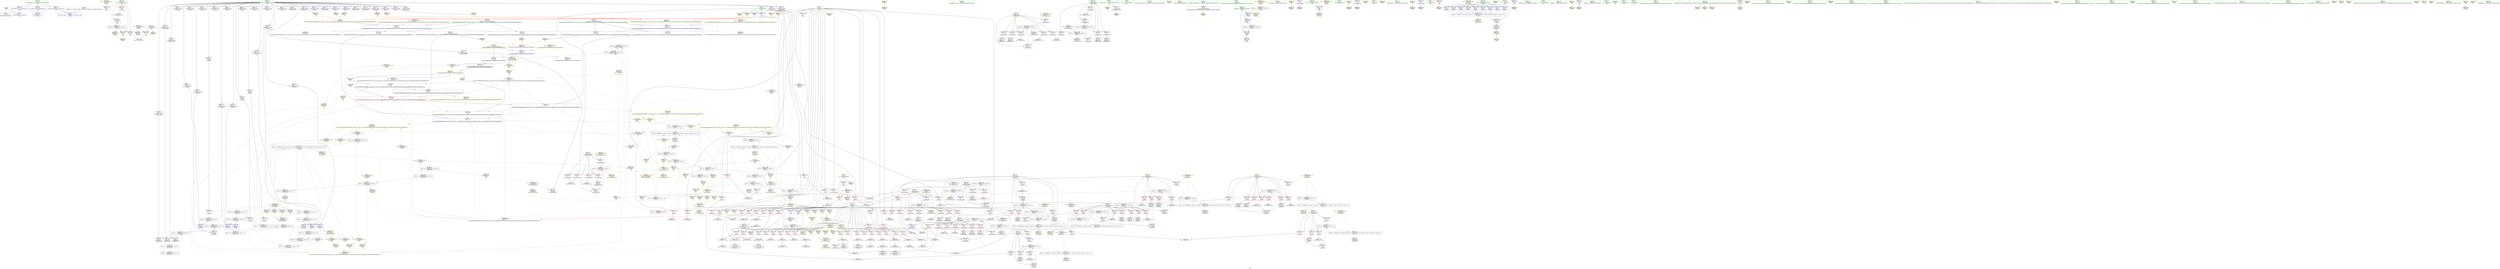 digraph "SVFG" {
	label="SVFG";

	Node0x55e9f4b9f4a0 [shape=record,color=grey,label="{NodeID: 0\nNullPtr}"];
	Node0x55e9f4b9f4a0 -> Node0x55e9f4bc0db0[style=solid];
	Node0x55e9f4b9f4a0 -> Node0x55e9f4bce8c0[style=solid];
	Node0x55e9f4c08a60 [shape=record,color=yellow,style=double,label="{NodeID: 609\nRETMU(61V_1)\npts\{546 \}\nFun[main]}"];
	Node0x55e9f4bff2d0 [shape=record,color=black,label="{NodeID: 526\nMR_52V_3 = PHI(MR_52V_4, MR_52V_2, )\npts\{10 12 190000 \}\n}"];
	Node0x55e9f4bff2d0 -> Node0x55e9f4bf6390[style=dashed];
	Node0x55e9f4bff2d0 -> Node0x55e9f4c0acc0[style=dashed];
	Node0x55e9f4bdb0a0 [shape=record,color=grey,label="{NodeID: 443\n452 = cmp(450, 451, )\n}"];
	Node0x55e9f4bd2ed0 [shape=record,color=yellow,style=double,label="{NodeID: 360\nAPARM(562)\nCS[]}"];
	Node0x55e9f4bceb60 [shape=record,color=blue,label="{NodeID: 277\n91\<--93\narrayidx7\<--\n_Z10greed_fillv\n}"];
	Node0x55e9f4bceb60 -> Node0x55e9f4bfe8d0[style=dashed];
	Node0x55e9f4bc2810 [shape=record,color=red,label="{NodeID: 194\n70\<--64\n\<--i\n_Z10greed_fillv\n}"];
	Node0x55e9f4bc2810 -> Node0x55e9f4bdd920[style=solid];
	Node0x55e9f4bbf160 [shape=record,color=purple,label="{NodeID: 111\n169\<--17\narrayidx\<--graph\n_Z5greedv\n}"];
	Node0x55e9f4bbdbb0 [shape=record,color=green,label="{NodeID: 28\n39\<--40\n__cxx_global_var_init\<--__cxx_global_var_init_field_insensitive\n}"];
	Node0x55e9f4c0a5a0 [shape=record,color=yellow,style=double,label="{NodeID: 637\nCSMU(2V_1)\npts\{10 \}\nCS[]|{<s0>6}}"];
	Node0x55e9f4c0a5a0:s0 -> Node0x55e9f4c050f0[style=dashed,color=red];
	Node0x55e9f4c04e50 [shape=record,color=yellow,style=double,label="{NodeID: 554\n27V_1 = ENCHI(MR_27V_0)\npts\{146 \}\nFun[_Z5greedv]}"];
	Node0x55e9f4c04e50 -> Node0x55e9f4bd0080[style=dashed];
	Node0x55e9f4c04e50 -> Node0x55e9f4bed390[style=dashed];
	Node0x55e9f4c04e50 -> Node0x55e9f4bfc5d0[style=dashed];
	Node0x55e9f4bedba0 [shape=record,color=black,label="{NodeID: 471\nMR_12V_23 = PHI(MR_12V_25, MR_12V_22, )\npts\{190000 \}\n}"];
	Node0x55e9f4bedba0 -> Node0x55e9f4bfe3d0[style=dashed];
	Node0x55e9f4bc8740 [shape=record,color=yellow,style=double,label="{NodeID: 388\nARet(562)\nCS[]}"];
	Node0x55e9f4bc8740 -> Node0x55e9f4bd2ed0[style=solid];
	Node0x55e9f4bd0220 [shape=record,color=blue,label="{NodeID: 305\n335\<--9\narrayidx90\<--\n_Z5greedv\n}"];
	Node0x55e9f4bd0220 -> Node0x55e9f4bedba0[style=dashed];
	Node0x55e9f4bc3ed0 [shape=record,color=red,label="{NodeID: 222\n283\<--143\n\<--j\n_Z5greedv\n}"];
	Node0x55e9f4bc3ed0 -> Node0x55e9f4bc1a40[style=solid];
	Node0x55e9f4bc5990 [shape=record,color=purple,label="{NodeID: 139\n524\<--17\narrayidx7\<--graph\n_Z10flip_graphv\n}"];
	Node0x55e9f4bc04d0 [shape=record,color=green,label="{NodeID: 56\n502\<--503\nj\<--j_field_insensitive\n_Z10flip_graphv\n}"];
	Node0x55e9f4bc04d0 -> Node0x55e9f4bcdad0[style=solid];
	Node0x55e9f4bc04d0 -> Node0x55e9f4bcdba0[style=solid];
	Node0x55e9f4bc04d0 -> Node0x55e9f4bcdc70[style=solid];
	Node0x55e9f4bc04d0 -> Node0x55e9f4bcdd40[style=solid];
	Node0x55e9f4bc04d0 -> Node0x55e9f4bd10c0[style=solid];
	Node0x55e9f4bc04d0 -> Node0x55e9f4bd1190[style=solid];
	Node0x55e9f4c0c450 [shape=record,color=yellow,style=double,label="{NodeID: 665\n4V_5 = CSCHI(MR_4V_1)\npts\{12 \}\nCS[]}"];
	Node0x55e9f4c0c450 -> Node0x55e9f4bf77c0[style=dashed];
	Node0x55e9f4c07230 [shape=record,color=yellow,style=double,label="{NodeID: 582\nRETMU(4V_1)\npts\{12 \}\nFun[_Z10greed_fillv]}"];
	Node0x55e9f4bf6390 [shape=record,color=black,label="{NodeID: 499\nMR_52V_2 = PHI(MR_52V_3, MR_52V_1, )\npts\{10 12 190000 \}\n}"];
	Node0x55e9f4bf6390 -> Node0x55e9f4bff2d0[style=dashed];
	Node0x55e9f4bf6390 -> Node0x55e9f4c09490[style=dashed];
	Node0x55e9f4bd8820 [shape=record,color=grey,label="{NodeID: 416\n303 = Binary(302, 118, )\n}"];
	Node0x55e9f4bd8820 -> Node0x55e9f4bcfee0[style=solid];
	Node0x55e9f4bd18e0 [shape=record,color=yellow,style=double,label="{NodeID: 333\nAPARM(4)\nCS[]}"];
	Node0x55e9f4bcd450 [shape=record,color=red,label="{NodeID: 250\n457\<--440\n\<--j\n_Z11print_graphv\n}"];
	Node0x55e9f4bcd450 -> Node0x55e9f4bbf550[style=solid];
	Node0x55e9f4bc70b0 [shape=record,color=red,label="{NodeID: 167\n388\<--11\n\<--c\n_Z5greedv\n}"];
	Node0x55e9f4bc70b0 -> Node0x55e9f4bd8ca0[style=solid];
	Node0x55e9f4bc1cb0 [shape=record,color=black,label="{NodeID: 84\n331\<--330\nidxprom87\<--\n_Z5greedv\n}"];
	Node0x55e9f4b85b30 [shape=record,color=green,label="{NodeID: 1\n7\<--1\n__dso_handle\<--dummyObj\nGlob }"];
	Node0x55e9f4c08b40 [shape=record,color=yellow,style=double,label="{NodeID: 610\nRETMU(63V_3)\npts\{548 \}\nFun[main]}"];
	Node0x55e9f4bff800 [shape=record,color=black,label="{NodeID: 527\nMR_12V_7 = PHI(MR_12V_8, MR_12V_6, )\npts\{190000 \}\n}"];
	Node0x55e9f4bff800 -> Node0x55e9f4bfe8d0[style=dashed];
	Node0x55e9f4bdb220 [shape=record,color=grey,label="{NodeID: 444\n574 = cmp(572, 573, )\n}"];
	Node0x55e9f4bd2fa0 [shape=record,color=yellow,style=double,label="{NodeID: 361\nAPARM(13)\nCS[]}"];
	Node0x55e9f4bcec30 [shape=record,color=blue,label="{NodeID: 278\n108\<--9\narrayidx13\<--\n_Z10greed_fillv\n}"];
	Node0x55e9f4bcec30 -> Node0x55e9f4bff800[style=dashed];
	Node0x55e9f4bc28e0 [shape=record,color=red,label="{NodeID: 195\n80\<--64\n\<--i\n_Z10greed_fillv\n}"];
	Node0x55e9f4bc28e0 -> Node0x55e9f4bdd7a0[style=solid];
	Node0x55e9f4bbf230 [shape=record,color=purple,label="{NodeID: 112\n170\<--17\narrayidx4\<--graph\n_Z5greedv\n}"];
	Node0x55e9f4bbf230 -> Node0x55e9f4bcf1e0[style=solid];
	Node0x55e9f4bbdc80 [shape=record,color=green,label="{NodeID: 29\n43\<--44\n_ZNSt8ios_base4InitC1Ev\<--_ZNSt8ios_base4InitC1Ev_field_insensitive\n}"];
	Node0x55e9f4c0a700 [shape=record,color=yellow,style=double,label="{NodeID: 638\nCSMU(4V_1)\npts\{12 \}\nCS[]|{<s0>6}}"];
	Node0x55e9f4c0a700:s0 -> Node0x55e9f4c05200[style=dashed,color=red];
	Node0x55e9f4c04f30 [shape=record,color=yellow,style=double,label="{NodeID: 555\n29V_1 = ENCHI(MR_29V_0)\npts\{148 \}\nFun[_Z5greedv]}"];
	Node0x55e9f4c04f30 -> Node0x55e9f4bed890[style=dashed];
	Node0x55e9f4c04f30 -> Node0x55e9f4bfcad0[style=dashed];
	Node0x55e9f4c04f30 -> Node0x55e9f4c02000[style=dashed];
	Node0x55e9f4bedc90 [shape=record,color=black,label="{NodeID: 472\nMR_12V_25 = PHI(MR_12V_26, MR_12V_24, )\npts\{190000 \}\n}"];
	Node0x55e9f4bedc90 -> Node0x55e9f4bedba0[style=dashed];
	Node0x55e9f4bc87d0 [shape=record,color=yellow,style=double,label="{NodeID: 389\nARet(563)\nCS[]}"];
	Node0x55e9f4bd02f0 [shape=record,color=blue,label="{NodeID: 306\n349\<--9\narrayidx99\<--\n_Z5greedv\n}"];
	Node0x55e9f4bd02f0 -> Node0x55e9f4bedc90[style=dashed];
	Node0x55e9f4bc3fa0 [shape=record,color=red,label="{NodeID: 223\n291\<--143\n\<--j\n_Z5greedv\n}"];
	Node0x55e9f4bc3fa0 -> Node0x55e9f4bc1be0[style=solid];
	Node0x55e9f4bc5a60 [shape=record,color=purple,label="{NodeID: 140\n527\<--17\narrayidx9\<--graph\n_Z10flip_graphv\n}"];
	Node0x55e9f4bc5a60 -> Node0x55e9f4bd2920[style=solid];
	Node0x55e9f4bc05a0 [shape=record,color=green,label="{NodeID: 57\n540\<--541\nmain\<--main_field_insensitive\n}"];
	Node0x55e9f4c0c530 [shape=record,color=yellow,style=double,label="{NodeID: 666\n12V_29 = CSCHI(MR_12V_28)\npts\{190000 \}\nCS[]}"];
	Node0x55e9f4c0c530 -> Node0x55e9f4bf7cc0[style=dashed];
	Node0x55e9f4c07310 [shape=record,color=yellow,style=double,label="{NodeID: 583\nRETMU(6V_1)\npts\{16 \}\nFun[_Z10greed_fillv]}"];
	Node0x55e9f4bf68c0 [shape=record,color=black,label="{NodeID: 500\nMR_45V_2 = PHI(MR_45V_4, MR_45V_1, )\npts\{441 \}\n}"];
	Node0x55e9f4bf68c0 -> Node0x55e9f4bd0d80[style=dashed];
	Node0x55e9f4bf68c0 -> Node0x55e9f4c08de0[style=dashed];
	Node0x55e9f4bd89a0 [shape=record,color=grey,label="{NodeID: 417\n97 = Binary(95, 96, )\n}"];
	Node0x55e9f4bd89a0 -> Node0x55e9f4bc9ba0[style=solid];
	Node0x55e9f4bd19b0 [shape=record,color=yellow,style=double,label="{NodeID: 334\nAPARM(47)\nCS[]}"];
	Node0x55e9f4bcd520 [shape=record,color=red,label="{NodeID: 251\n474\<--440\n\<--j\n_Z11print_graphv\n}"];
	Node0x55e9f4bcd520 -> Node0x55e9f4bda4a0[style=solid];
	Node0x55e9f4bc7180 [shape=record,color=red,label="{NodeID: 168\n393\<--11\n\<--c\n_Z5greedv\n}"];
	Node0x55e9f4bc7180 -> Node0x55e9f4bca020[style=solid];
	Node0x55e9f4bc1d80 [shape=record,color=black,label="{NodeID: 85\n334\<--333\nidxprom89\<--\n_Z5greedv\n}"];
	Node0x55e9f4ba7450 [shape=record,color=green,label="{NodeID: 2\n9\<--1\n\<--dummyObj\nCan only get source location for instruction, argument, global var or function.}"];
	Node0x55e9f4c08c20 [shape=record,color=yellow,style=double,label="{NodeID: 611\nRETMU(65V_2)\npts\{550 \}\nFun[main]}"];
	Node0x55e9f4bffd00 [shape=record,color=black,label="{NodeID: 528\nMR_2V_4 = PHI(MR_2V_3, MR_2V_2, )\npts\{10 \}\n}"];
	Node0x55e9f4bffd00 -> Node0x55e9f4c0b170[style=dashed];
	Node0x55e9f4bdb3a0 [shape=record,color=grey,label="{NodeID: 445\n254 = cmp(250, 253, )\n}"];
	Node0x55e9f4bd3070 [shape=record,color=yellow,style=double,label="{NodeID: 362\nAPARM(8)\nCS[]|{<s0>21}}"];
	Node0x55e9f4bd3070:s0 -> Node0x55e9f4bc8d40[style=solid,color=red];
	Node0x55e9f4bced00 [shape=record,color=blue,label="{NodeID: 279\n116\<--118\narrayidx18\<--\n_Z10greed_fillv\n}"];
	Node0x55e9f4bced00 -> Node0x55e9f4bff800[style=dashed];
	Node0x55e9f4bc29b0 [shape=record,color=red,label="{NodeID: 196\n86\<--64\n\<--i\n_Z10greed_fillv\n}"];
	Node0x55e9f4bc29b0 -> Node0x55e9f4bc1080[style=solid];
	Node0x55e9f4bbf300 [shape=record,color=purple,label="{NodeID: 113\n186\<--17\narrayidx10\<--graph\n_Z5greedv\n}"];
	Node0x55e9f4bbdd80 [shape=record,color=green,label="{NodeID: 30\n49\<--50\n__cxa_atexit\<--__cxa_atexit_field_insensitive\n}"];
	Node0x55e9f4c0a7e0 [shape=record,color=yellow,style=double,label="{NodeID: 639\nCSMU(12V_10)\npts\{190000 \}\nCS[]|{<s0>6}}"];
	Node0x55e9f4c0a7e0:s0 -> Node0x55e9f4c05580[style=dashed,color=red];
	Node0x55e9f4c05010 [shape=record,color=yellow,style=double,label="{NodeID: 556\n12V_1 = ENCHI(MR_12V_0)\npts\{190000 \}\nFun[_Z5greedv]}"];
	Node0x55e9f4c05010 -> Node0x55e9f4bcf040[style=dashed];
	Node0x55e9f4c05010 -> Node0x55e9f4bfcfd0[style=dashed];
	Node0x55e9f4c05010 -> Node0x55e9f4c02500[style=dashed];
	Node0x55e9f4c05010 -> Node0x55e9f4c03400[style=dashed];
	Node0x55e9f4c05010 -> Node0x55e9f4c099a0[style=dashed];
	Node0x55e9f4c05010 -> Node0x55e9f4c09da0[style=dashed];
	Node0x55e9f4c05010 -> Node0x55e9f4c0a1a0[style=dashed];
	Node0x55e9f4c05010 -> Node0x55e9f4c0abe0[style=dashed];
	Node0x55e9f4bee190 [shape=record,color=black,label="{NodeID: 473\nMR_45V_4 = PHI(MR_45V_5, MR_45V_3, )\npts\{441 \}\n}"];
	Node0x55e9f4bee190 -> Node0x55e9f4bcd380[style=dashed];
	Node0x55e9f4bee190 -> Node0x55e9f4bcd450[style=dashed];
	Node0x55e9f4bee190 -> Node0x55e9f4bcd520[style=dashed];
	Node0x55e9f4bee190 -> Node0x55e9f4bd0e50[style=dashed];
	Node0x55e9f4bee190 -> Node0x55e9f4bf68c0[style=dashed];
	Node0x55e9f4bc8860 [shape=record,color=yellow,style=double,label="{NodeID: 390\nARet(581)\nCS[]}"];
	Node0x55e9f4bc8860 -> Node0x55e9f4bd33b0[style=solid];
	Node0x55e9f4bd03c0 [shape=record,color=blue,label="{NodeID: 307\n357\<--118\narrayidx104\<--\n_Z5greedv\n}"];
	Node0x55e9f4bd03c0 -> Node0x55e9f4bedc90[style=dashed];
	Node0x55e9f4bc4070 [shape=record,color=red,label="{NodeID: 224\n297\<--143\n\<--j\n_Z5greedv\n}"];
	Node0x55e9f4bc4070 -> Node0x55e9f4bd8e20[style=solid];
	Node0x55e9f4bc5b30 [shape=record,color=purple,label="{NodeID: 141\n462\<--21\n\<--.str\n_Z11print_graphv\n}"];
	Node0x55e9f4bc5b30 -> Node0x55e9f4bd22a0[style=solid];
	Node0x55e9f4bc06a0 [shape=record,color=green,label="{NodeID: 58\n543\<--544\nretval\<--retval_field_insensitive\nmain\n}"];
	Node0x55e9f4bc06a0 -> Node0x55e9f4bd1330[style=solid];
	Node0x55e9f4c0c610 [shape=record,color=yellow,style=double,label="{NodeID: 667\n2V_3 = CSCHI(MR_2V_1)\npts\{10 \}\nCS[]}"];
	Node0x55e9f4c0c610 -> Node0x55e9f4bf1d90[style=dashed];
	Node0x55e9f4c073f0 [shape=record,color=yellow,style=double,label="{NodeID: 584\nRETMU(8V_3)\npts\{65 \}\nFun[_Z10greed_fillv]}"];
	Node0x55e9f4bf6dc0 [shape=record,color=black,label="{NodeID: 501\nMR_43V_3 = PHI(MR_43V_4, MR_43V_2, )\npts\{439 \}\n}"];
	Node0x55e9f4bf6dc0 -> Node0x55e9f4bcd110[style=dashed];
	Node0x55e9f4bf6dc0 -> Node0x55e9f4bcd1e0[style=dashed];
	Node0x55e9f4bf6dc0 -> Node0x55e9f4bcd2b0[style=dashed];
	Node0x55e9f4bf6dc0 -> Node0x55e9f4bd0f20[style=dashed];
	Node0x55e9f4bf6dc0 -> Node0x55e9f4c090b0[style=dashed];
	Node0x55e9f4bd8b20 [shape=record,color=grey,label="{NodeID: 418\n395 = Binary(394, 118, )\n}"];
	Node0x55e9f4bd8b20 -> Node0x55e9f4bc2330[style=solid];
	Node0x55e9f4bd1a80 [shape=record,color=yellow,style=double,label="{NodeID: 335\nAPARM(45)\nCS[]}"];
	Node0x55e9f4bcd5f0 [shape=record,color=red,label="{NodeID: 252\n460\<--459\n\<--arrayidx5\n_Z11print_graphv\n}"];
	Node0x55e9f4bc7250 [shape=record,color=red,label="{NodeID: 169\n398\<--11\n\<--c\n_Z5greedv\n}"];
	Node0x55e9f4bc7250 -> Node0x55e9f4bd8fa0[style=solid];
	Node0x55e9f4bc1e50 [shape=record,color=black,label="{NodeID: 86\n345\<--344\nidxprom96\<--\n_Z5greedv\n}"];
	Node0x55e9f4bbcaa0 [shape=record,color=green,label="{NodeID: 3\n20\<--1\n_ZSt4cout\<--dummyObj\nGlob }"];
	Node0x55e9f4c08d00 [shape=record,color=yellow,style=double,label="{NodeID: 612\nRETMU(12V_2)\npts\{190000 \}\nFun[main]}"];
	Node0x55e9f4c00200 [shape=record,color=black,label="{NodeID: 529\nMR_4V_4 = PHI(MR_4V_3, MR_4V_2, )\npts\{12 \}\n}"];
	Node0x55e9f4c00200 -> Node0x55e9f4c0b2d0[style=dashed];
	Node0x55e9f4bdb520 [shape=record,color=grey,label="{NodeID: 446\n559 = cmp(557, 558, )\n}"];
	Node0x55e9f4bd3140 [shape=record,color=yellow,style=double,label="{NodeID: 363\nAPARM(11)\nCS[]|{<s0>21}}"];
	Node0x55e9f4bd3140:s0 -> Node0x55e9f4bc8ef0[style=solid,color=red];
	Node0x55e9f4bcedd0 [shape=record,color=blue,label="{NodeID: 280\n66\<--123\nj\<--inc\n_Z10greed_fillv\n}"];
	Node0x55e9f4bcedd0 -> Node0x55e9f4bf1390[style=dashed];
	Node0x55e9f4bc2a80 [shape=record,color=red,label="{NodeID: 197\n95\<--64\n\<--i\n_Z10greed_fillv\n}"];
	Node0x55e9f4bc2a80 -> Node0x55e9f4bd89a0[style=solid];
	Node0x55e9f4bbf3d0 [shape=record,color=purple,label="{NodeID: 114\n187\<--17\narrayidx11\<--graph\n_Z5greedv\n}"];
	Node0x55e9f4bbf3d0 -> Node0x55e9f4bcf450[style=solid];
	Node0x55e9f4bbde80 [shape=record,color=green,label="{NodeID: 31\n48\<--54\n_ZNSt8ios_base4InitD1Ev\<--_ZNSt8ios_base4InitD1Ev_field_insensitive\n}"];
	Node0x55e9f4bbde80 -> Node0x55e9f4bc0f80[style=solid];
	Node0x55e9f4c0a8c0 [shape=record,color=yellow,style=double,label="{NodeID: 640\nCSMU(2V_1)\npts\{10 \}\nCS[]|{<s0>7}}"];
	Node0x55e9f4c0a8c0:s0 -> Node0x55e9f4820380[style=dashed,color=red];
	Node0x55e9f4c050f0 [shape=record,color=yellow,style=double,label="{NodeID: 557\n2V_1 = ENCHI(MR_2V_0)\npts\{10 \}\nFun[_ZSt4swapIiENSt9enable_ifIXsr6__and_ISt6__not_ISt15__is_tuple_likeIT_EESt21is_move_constructibleIS3_ESt18is_move_assignableIS3_EEE5valueEvE4typeERS3_SC_]}"];
	Node0x55e9f4c050f0 -> Node0x55e9f4bccea0[style=dashed];
	Node0x55e9f4c050f0 -> Node0x55e9f4bccf70[style=dashed];
	Node0x55e9f4c050f0 -> Node0x55e9f4bd0b10[style=dashed];
	Node0x55e9f4bee690 [shape=record,color=black,label="{NodeID: 474\nMR_2V_2 = PHI(MR_2V_9, MR_2V_1, )\npts\{10 \}\n}"];
	Node0x55e9f4bee690 -> Node0x55e9f4bc66f0[style=dashed];
	Node0x55e9f4bee690 -> Node0x55e9f4bc67c0[style=dashed];
	Node0x55e9f4bee690 -> Node0x55e9f4bffd00[style=dashed];
	Node0x55e9f4bee690 -> Node0x55e9f4c085d0[style=dashed];
	Node0x55e9f4bee690 -> Node0x55e9f4c0ae50[style=dashed];
	Node0x55e9f4bc88f0 [shape=record,color=yellow,style=double,label="{NodeID: 391\nARet(583)\nCS[]}"];
	Node0x55e9f4bc88f0 -> Node0x55e9f4bd3550[style=solid];
	Node0x55e9f4bd0490 [shape=record,color=blue,label="{NodeID: 308\n147\<--363\nj77\<--inc108\n_Z5greedv\n}"];
	Node0x55e9f4bd0490 -> Node0x55e9f4bfded0[style=dashed];
	Node0x55e9f4bc4140 [shape=record,color=red,label="{NodeID: 225\n311\<--145\n\<--i73\n_Z5greedv\n}"];
	Node0x55e9f4bc4140 -> Node0x55e9f4bdc2a0[style=solid];
	Node0x55e9f4bc5c00 [shape=record,color=purple,label="{NodeID: 142\n467\<--23\n\<--.str.1\n_Z11print_graphv\n}"];
	Node0x55e9f4bc5c00 -> Node0x55e9f4bd2440[style=solid];
	Node0x55e9f4bc0770 [shape=record,color=green,label="{NodeID: 59\n545\<--546\nt\<--t_field_insensitive\nmain\n}"];
	Node0x55e9f4bc0770 -> Node0x55e9f4bcde10[style=solid];
	Node0x55e9f4bc0770 -> Node0x55e9f4bd2ac0[style=solid];
	Node0x55e9f4c0c770 [shape=record,color=yellow,style=double,label="{NodeID: 668\n4V_3 = CSCHI(MR_4V_1)\npts\{12 \}\nCS[]}"];
	Node0x55e9f4c0c770 -> Node0x55e9f4bf2290[style=dashed];
	Node0x55e9f4c074d0 [shape=record,color=yellow,style=double,label="{NodeID: 585\nRETMU(10V_2)\npts\{67 \}\nFun[_Z10greed_fillv]}"];
	Node0x55e9f4bf72c0 [shape=record,color=black,label="{NodeID: 502\nMR_2V_6 = PHI(MR_2V_5, MR_2V_1, )\npts\{10 \}\n}"];
	Node0x55e9f4bf72c0 -> Node0x55e9f4beda70[style=dashed];
	Node0x55e9f4bd8ca0 [shape=record,color=grey,label="{NodeID: 419\n389 = Binary(387, 388, )\n}"];
	Node0x55e9f4bd8ca0 -> Node0x55e9f4bc2260[style=solid];
	Node0x55e9f4bd1b50 [shape=record,color=yellow,style=double,label="{NodeID: 336\nAPARM(7)\nCS[]}"];
	Node0x55e9f4bcd6c0 [shape=record,color=red,label="{NodeID: 253\n506\<--500\n\<--i\n_Z10flip_graphv\n}"];
	Node0x55e9f4bcd6c0 -> Node0x55e9f4bdaf20[style=solid];
	Node0x55e9f4bc7320 [shape=record,color=red,label="{NodeID: 170\n451\<--11\n\<--c\n_Z11print_graphv\n}"];
	Node0x55e9f4bc7320 -> Node0x55e9f4bdb0a0[style=solid];
	Node0x55e9f4bc1f20 [shape=record,color=black,label="{NodeID: 87\n348\<--347\nidxprom98\<--\n_Z5greedv\n}"];
	Node0x55e9f4bbcb30 [shape=record,color=green,label="{NodeID: 4\n21\<--1\n.str\<--dummyObj\nGlob }"];
	Node0x55e9f4c08de0 [shape=record,color=yellow,style=double,label="{NodeID: 613\nRETMU(45V_2)\npts\{441 \}\nFun[_Z11print_graphv]}"];
	Node0x55e9f4c00700 [shape=record,color=black,label="{NodeID: 530\nMR_65V_5 = PHI(MR_65V_4, MR_65V_3, )\npts\{550 \}\n}"];
	Node0x55e9f4c00700 -> Node0x55e9f4bce150[style=dashed];
	Node0x55e9f4c00700 -> Node0x55e9f4befa90[style=dashed];
	Node0x55e9f4bdb6a0 [shape=record,color=grey,label="{NodeID: 447\n264 = cmp(262, 263, )\n}"];
	Node0x55e9f4bd3210 [shape=record,color=yellow,style=double,label="{NodeID: 364\nAPARM(20)\nCS[]}"];
	Node0x55e9f4bceea0 [shape=record,color=blue,label="{NodeID: 281\n64\<--128\ni\<--inc21\n_Z10greed_fillv\n}"];
	Node0x55e9f4bceea0 -> Node0x55e9f4bf4a90[style=dashed];
	Node0x55e9f4bc2b50 [shape=record,color=red,label="{NodeID: 198\n103\<--64\n\<--i\n_Z10greed_fillv\n}"];
	Node0x55e9f4bc2b50 -> Node0x55e9f4bc1220[style=solid];
	Node0x55e9f4bc4690 [shape=record,color=purple,label="{NodeID: 115\n229\<--17\narrayidx29\<--graph\n_Z5greedv\n}"];
	Node0x55e9f4bbdf80 [shape=record,color=green,label="{NodeID: 32\n61\<--62\n_Z10greed_fillv\<--_Z10greed_fillv_field_insensitive\n}"];
	Node0x55e9f4c0aa20 [shape=record,color=yellow,style=double,label="{NodeID: 641\nCSMU(4V_1)\npts\{12 \}\nCS[]|{<s0>7}}"];
	Node0x55e9f4c0aa20:s0 -> Node0x55e9f496f2d0[style=dashed,color=red];
	Node0x55e9f4c05200 [shape=record,color=yellow,style=double,label="{NodeID: 558\n4V_1 = ENCHI(MR_4V_0)\npts\{12 \}\nFun[_ZSt4swapIiENSt9enable_ifIXsr6__and_ISt6__not_ISt15__is_tuple_likeIT_EESt21is_move_constructibleIS3_ESt18is_move_assignableIS3_EEE5valueEvE4typeERS3_SC_]}"];
	Node0x55e9f4c05200 -> Node0x55e9f4bccea0[style=dashed];
	Node0x55e9f4c05200 -> Node0x55e9f4bccf70[style=dashed];
	Node0x55e9f4c05200 -> Node0x55e9f4bcd040[style=dashed];
	Node0x55e9f4c05200 -> Node0x55e9f4bd0be0[style=dashed];
	Node0x55e9f4beeb90 [shape=record,color=black,label="{NodeID: 475\nMR_4V_2 = PHI(MR_4V_9, MR_4V_1, )\npts\{12 \}\n}"];
	Node0x55e9f4beeb90 -> Node0x55e9f4bc73f0[style=dashed];
	Node0x55e9f4beeb90 -> Node0x55e9f4bc74c0[style=dashed];
	Node0x55e9f4beeb90 -> Node0x55e9f4c00200[style=dashed];
	Node0x55e9f4beeb90 -> Node0x55e9f4c086e0[style=dashed];
	Node0x55e9f4beeb90 -> Node0x55e9f4c0afb0[style=dashed];
	Node0x55e9f4bc8980 [shape=record,color=yellow,style=double,label="{NodeID: 392\nARet(587)\nCS[]}"];
	Node0x55e9f4bc8980 -> Node0x55e9f4bd36f0[style=solid];
	Node0x55e9f4bd0560 [shape=record,color=blue,label="{NodeID: 309\n145\<--368\ni73\<--inc111\n_Z5greedv\n}"];
	Node0x55e9f4bd0560 -> Node0x55e9f4c01b00[style=dashed];
	Node0x55e9f4bc4210 [shape=record,color=red,label="{NodeID: 226\n321\<--145\n\<--i73\n_Z5greedv\n}"];
	Node0x55e9f4bc4210 -> Node0x55e9f4bdbfa0[style=solid];
	Node0x55e9f4bc5cd0 [shape=record,color=purple,label="{NodeID: 143\n470\<--25\n\<--.str.2\n_Z11print_graphv\n}"];
	Node0x55e9f4bc5cd0 -> Node0x55e9f4bd25e0[style=solid];
	Node0x55e9f4bc0840 [shape=record,color=green,label="{NodeID: 60\n547\<--548\ntest\<--test_field_insensitive\nmain\n}"];
	Node0x55e9f4bc0840 -> Node0x55e9f4bcdee0[style=solid];
	Node0x55e9f4bc0840 -> Node0x55e9f4bcdfb0[style=solid];
	Node0x55e9f4bc0840 -> Node0x55e9f4bce080[style=solid];
	Node0x55e9f4bc0840 -> Node0x55e9f4bd1400[style=solid];
	Node0x55e9f4bc0840 -> Node0x55e9f4bd1740[style=solid];
	Node0x55e9f4c0c850 [shape=record,color=yellow,style=double,label="{NodeID: 669\n12V_11 = CSCHI(MR_12V_10)\npts\{190000 \}\nCS[]}"];
	Node0x55e9f4c0c850 -> Node0x55e9f4bf2790[style=dashed];
	Node0x55e9f4c075b0 [shape=record,color=yellow,style=double,label="{NodeID: 586\nRETMU(12V_2)\npts\{190000 \}\nFun[_Z10greed_fillv]|{<s0>3|<s1>4|<s2>5|<s3>7}}"];
	Node0x55e9f4c075b0:s0 -> Node0x55e9f4c0c030[style=dashed,color=blue];
	Node0x55e9f4c075b0:s1 -> Node0x55e9f4c0c190[style=dashed,color=blue];
	Node0x55e9f4c075b0:s2 -> Node0x55e9f4c0bed0[style=dashed,color=blue];
	Node0x55e9f4c075b0:s3 -> Node0x55e9f4c0c930[style=dashed,color=blue];
	Node0x55e9f4bf77c0 [shape=record,color=black,label="{NodeID: 503\nMR_4V_6 = PHI(MR_4V_5, MR_4V_1, )\npts\{12 \}\n}"];
	Node0x55e9f4bf77c0 -> Node0x55e9f4bfa800[style=dashed];
	Node0x55e9f4bd8e20 [shape=record,color=grey,label="{NodeID: 420\n298 = Binary(297, 118, )\n}"];
	Node0x55e9f4bd8e20 -> Node0x55e9f4bcfe10[style=solid];
	Node0x55e9f4bd1c20 [shape=record,color=yellow,style=double,label="{NodeID: 337\nAPARM(391)\nCS[]|{<s0>8}}"];
	Node0x55e9f4bd1c20:s0 -> Node0x55e9f4bc8d40[style=solid,color=red];
	Node0x55e9f4bcd790 [shape=record,color=red,label="{NodeID: 254\n513\<--500\n\<--i\n_Z10flip_graphv\n}"];
	Node0x55e9f4bcd790 -> Node0x55e9f4bdbca0[style=solid];
	Node0x55e9f4bc73f0 [shape=record,color=red,label="{NodeID: 171\n565\<--11\n\<--c\nmain\n}"];
	Node0x55e9f4bc73f0 -> Node0x55e9f4bd83a0[style=solid];
	Node0x55e9f4bc1ff0 [shape=record,color=black,label="{NodeID: 88\n353\<--352\nidxprom101\<--\n_Z5greedv\n}"];
	Node0x55e9f4bbcbc0 [shape=record,color=green,label="{NodeID: 5\n23\<--1\n.str.1\<--dummyObj\nGlob }"];
	Node0x55e9f4c08ef0 [shape=record,color=yellow,style=double,label="{NodeID: 614\nRETMU(2V_1)\npts\{10 \}\nFun[_Z11print_graphv]}"];
	Node0x55e9f4c00c00 [shape=record,color=black,label="{NodeID: 531\nMR_12V_4 = PHI(MR_12V_3, MR_12V_2, )\npts\{190000 \}\n}"];
	Node0x55e9f4c00c00 -> Node0x55e9f4c0b490[style=dashed];
	Node0x55e9f4bdb820 [shape=record,color=grey,label="{NodeID: 448\n258 = cmp(257, 9, )\n}"];
	Node0x55e9f4bd32e0 [shape=record,color=yellow,style=double,label="{NodeID: 365\nAPARM(580)\nCS[]}"];
	Node0x55e9f4bcef70 [shape=record,color=blue,label="{NodeID: 282\n135\<--154\nretval\<--\n_Z5greedv\n}"];
	Node0x55e9f4bcef70 -> Node0x55e9f4bfacd0[style=dashed];
	Node0x55e9f4bc2c20 [shape=record,color=red,label="{NodeID: 199\n111\<--64\n\<--i\n_Z10greed_fillv\n}"];
	Node0x55e9f4bc2c20 -> Node0x55e9f4bc13c0[style=solid];
	Node0x55e9f4bc4720 [shape=record,color=purple,label="{NodeID: 116\n233\<--17\narrayidx32\<--graph\n_Z5greedv\n}"];
	Node0x55e9f4bc4720 -> Node0x55e9f4bd1dc0[style=solid];
	Node0x55e9f4bbe080 [shape=record,color=green,label="{NodeID: 33\n64\<--65\ni\<--i_field_insensitive\n_Z10greed_fillv\n}"];
	Node0x55e9f4bbe080 -> Node0x55e9f4bc2810[style=solid];
	Node0x55e9f4bbe080 -> Node0x55e9f4bc28e0[style=solid];
	Node0x55e9f4bbe080 -> Node0x55e9f4bc29b0[style=solid];
	Node0x55e9f4bbe080 -> Node0x55e9f4bc2a80[style=solid];
	Node0x55e9f4bbe080 -> Node0x55e9f4bc2b50[style=solid];
	Node0x55e9f4bbe080 -> Node0x55e9f4bc2c20[style=solid];
	Node0x55e9f4bbe080 -> Node0x55e9f4bc2cf0[style=solid];
	Node0x55e9f4bbe080 -> Node0x55e9f4bce9c0[style=solid];
	Node0x55e9f4bbe080 -> Node0x55e9f4bceea0[style=solid];
	Node0x55e9f4c0ab00 [shape=record,color=yellow,style=double,label="{NodeID: 642\nCSMU(6V_1)\npts\{16 \}\nCS[]|{<s0>7}}"];
	Node0x55e9f4c0ab00:s0 -> Node0x55e9f4c043a0[style=dashed,color=red];
	Node0x55e9f4c052e0 [shape=record,color=yellow,style=double,label="{NodeID: 559\n34V_1 = ENCHI(MR_34V_0)\npts\{412 \}\nFun[_ZSt4swapIiENSt9enable_ifIXsr6__and_ISt6__not_ISt15__is_tuple_likeIT_EESt21is_move_constructibleIS3_ESt18is_move_assignableIS3_EEE5valueEvE4typeERS3_SC_]}"];
	Node0x55e9f4c052e0 -> Node0x55e9f4bd08a0[style=dashed];
	Node0x55e9f4bef090 [shape=record,color=black,label="{NodeID: 476\nMR_6V_2 = PHI(MR_6V_3, MR_6V_1, )\npts\{16 \}\n}"];
	Node0x55e9f4bef090 -> Node0x55e9f4bd14d0[style=dashed];
	Node0x55e9f4bef090 -> Node0x55e9f4c088a0[style=dashed];
	Node0x55e9f4bc8a10 [shape=record,color=yellow,style=double,label="{NodeID: 393\nARet(588)\nCS[]}"];
	Node0x55e9f4bd0630 [shape=record,color=blue,label="{NodeID: 310\n371\<--93\n\<--\n_Z5greedv\n}"];
	Node0x55e9f4bd0630 -> Node0x55e9f4bed980[style=dashed];
	Node0x55e9f4bc42e0 [shape=record,color=red,label="{NodeID: 227\n330\<--145\n\<--i73\n_Z5greedv\n}"];
	Node0x55e9f4bc42e0 -> Node0x55e9f4bc1cb0[style=solid];
	Node0x55e9f4bc5da0 [shape=record,color=purple,label="{NodeID: 144\n580\<--28\n\<--.str.3\nmain\n}"];
	Node0x55e9f4bc5da0 -> Node0x55e9f4bd32e0[style=solid];
	Node0x55e9f4bc0910 [shape=record,color=green,label="{NodeID: 61\n549\<--550\nswapped\<--swapped_field_insensitive\nmain\n}"];
	Node0x55e9f4bc0910 -> Node0x55e9f4bce150[style=solid];
	Node0x55e9f4bc0910 -> Node0x55e9f4bd15a0[style=solid];
	Node0x55e9f4bc0910 -> Node0x55e9f4bd1670[style=solid];
	Node0x55e9f4c0c930 [shape=record,color=yellow,style=double,label="{NodeID: 670\n12V_28 = CSCHI(MR_12V_1)\npts\{190000 \}\nCS[]}"];
	Node0x55e9f4c0c930 -> Node0x55e9f4bf7cc0[style=dashed];
	Node0x55e9f4c0c930 -> Node0x55e9f4c0a4c0[style=dashed];
	Node0x55e9f4c07690 [shape=record,color=yellow,style=double,label="{NodeID: 587\nRETMU(2V_2)\npts\{10 \}\nFun[_Z5greedv]|{<s0>26}}"];
	Node0x55e9f4c07690:s0 -> Node0x55e9f4c0cf40[style=dashed,color=blue];
	Node0x55e9f4bf7cc0 [shape=record,color=black,label="{NodeID: 504\nMR_12V_30 = PHI(MR_12V_29, MR_12V_28, )\npts\{190000 \}\n}"];
	Node0x55e9f4bf7cc0 -> Node0x55e9f4bfcfd0[style=dashed];
	Node0x55e9f4bd8fa0 [shape=record,color=grey,label="{NodeID: 421\n399 = Binary(398, 118, )\n}"];
	Node0x55e9f4bd8fa0 -> Node0x55e9f4bc2400[style=solid];
	Node0x55e9f4bd1cf0 [shape=record,color=yellow,style=double,label="{NodeID: 338\nAPARM(401)\nCS[]|{<s0>8}}"];
	Node0x55e9f4bd1cf0:s0 -> Node0x55e9f4bc8ef0[style=solid,color=red];
	Node0x55e9f4bcd860 [shape=record,color=red,label="{NodeID: 255\n516\<--500\n\<--i\n_Z10flip_graphv\n}"];
	Node0x55e9f4bcd860 -> Node0x55e9f4bbf620[style=solid];
	Node0x55e9f4bc74c0 [shape=record,color=red,label="{NodeID: 172\n573\<--11\n\<--c\nmain\n}"];
	Node0x55e9f4bc74c0 -> Node0x55e9f4bdb220[style=solid];
	Node0x55e9f4bc20c0 [shape=record,color=black,label="{NodeID: 89\n356\<--355\nidxprom103\<--\n_Z5greedv\n}"];
	Node0x55e9f4bbcc50 [shape=record,color=green,label="{NodeID: 6\n25\<--1\n.str.2\<--dummyObj\nGlob }"];
	Node0x55e9f4c08fd0 [shape=record,color=yellow,style=double,label="{NodeID: 615\nRETMU(4V_1)\npts\{12 \}\nFun[_Z11print_graphv]}"];
	Node0x55e9f4c01100 [shape=record,color=black,label="{NodeID: 532\nMR_19V_4 = PHI(MR_19V_5, MR_19V_3, )\npts\{138 \}\n}"];
	Node0x55e9f4c01100 -> Node0x55e9f4bc3440[style=dashed];
	Node0x55e9f4c01100 -> Node0x55e9f4bc3510[style=dashed];
	Node0x55e9f4c01100 -> Node0x55e9f4bc35e0[style=dashed];
	Node0x55e9f4c01100 -> Node0x55e9f4bcf2b0[style=dashed];
	Node0x55e9f4c01100 -> Node0x55e9f4bfb1d0[style=dashed];
	Node0x55e9f4bdb9a0 [shape=record,color=grey,label="{NodeID: 449\n380 = cmp(379, 118, )\n}"];
	Node0x55e9f4bd33b0 [shape=record,color=yellow,style=double,label="{NodeID: 366\nAPARM(581)\nCS[]}"];
	Node0x55e9f4bcf040 [shape=record,color=blue,label="{NodeID: 283\n159\<--93\n\<--\n_Z5greedv\n}"];
	Node0x55e9f4bcf040 -> Node0x55e9f4c01600[style=dashed];
	Node0x55e9f4bc2cf0 [shape=record,color=red,label="{NodeID: 200\n127\<--64\n\<--i\n_Z10greed_fillv\n}"];
	Node0x55e9f4bc2cf0 -> Node0x55e9f4bd9d20[style=solid];
	Node0x55e9f4bc47b0 [shape=record,color=purple,label="{NodeID: 117\n238\<--17\narrayidx35\<--graph\n_Z5greedv\n}"];
	Node0x55e9f4bbe150 [shape=record,color=green,label="{NodeID: 34\n66\<--67\nj\<--j_field_insensitive\n_Z10greed_fillv\n}"];
	Node0x55e9f4bbe150 -> Node0x55e9f4bc2dc0[style=solid];
	Node0x55e9f4bbe150 -> Node0x55e9f4bc2e90[style=solid];
	Node0x55e9f4bbe150 -> Node0x55e9f4bc2f60[style=solid];
	Node0x55e9f4bbe150 -> Node0x55e9f4bc3030[style=solid];
	Node0x55e9f4bbe150 -> Node0x55e9f4bc3100[style=solid];
	Node0x55e9f4bbe150 -> Node0x55e9f4bc31d0[style=solid];
	Node0x55e9f4bbe150 -> Node0x55e9f4bc32a0[style=solid];
	Node0x55e9f4bbe150 -> Node0x55e9f4bcea90[style=solid];
	Node0x55e9f4bbe150 -> Node0x55e9f4bcedd0[style=solid];
	Node0x55e9f4c0abe0 [shape=record,color=yellow,style=double,label="{NodeID: 643\nCSMU(12V_1)\npts\{190000 \}\nCS[]|{<s0>7}}"];
	Node0x55e9f4c0abe0:s0 -> Node0x55e9f4c04640[style=dashed,color=red];
	Node0x55e9f4c053c0 [shape=record,color=yellow,style=double,label="{NodeID: 560\n36V_1 = ENCHI(MR_36V_0)\npts\{414 \}\nFun[_ZSt4swapIiENSt9enable_ifIXsr6__and_ISt6__not_ISt15__is_tuple_likeIT_EESt21is_move_constructibleIS3_ESt18is_move_assignableIS3_EEE5valueEvE4typeERS3_SC_]}"];
	Node0x55e9f4c053c0 -> Node0x55e9f4bd0970[style=dashed];
	Node0x55e9f4bef590 [shape=record,color=black,label="{NodeID: 477\nMR_63V_3 = PHI(MR_63V_4, MR_63V_2, )\npts\{548 \}\n}"];
	Node0x55e9f4bef590 -> Node0x55e9f4bcdee0[style=dashed];
	Node0x55e9f4bef590 -> Node0x55e9f4bcdfb0[style=dashed];
	Node0x55e9f4bef590 -> Node0x55e9f4bce080[style=dashed];
	Node0x55e9f4bef590 -> Node0x55e9f4bd1740[style=dashed];
	Node0x55e9f4bef590 -> Node0x55e9f4c08b40[style=dashed];
	Node0x55e9f4bc8aa0 [shape=record,color=yellow,style=double,label="{NodeID: 394\nARet(589)\nCS[]}"];
	Node0x55e9f4bd0700 [shape=record,color=blue,label="{NodeID: 311\n135\<--154\nretval\<--\n_Z5greedv\n}"];
	Node0x55e9f4bd0700 -> Node0x55e9f4bfacd0[style=dashed];
	Node0x55e9f4bc43b0 [shape=record,color=red,label="{NodeID: 228\n338\<--145\n\<--i73\n_Z5greedv\n}"];
	Node0x55e9f4bc43b0 -> Node0x55e9f4bdac20[style=solid];
	Node0x55e9f4bc5e70 [shape=record,color=purple,label="{NodeID: 145\n586\<--30\n\<--.str.4\nmain\n}"];
	Node0x55e9f4bc5e70 -> Node0x55e9f4bd3620[style=solid];
	Node0x55e9f4bc09e0 [shape=record,color=green,label="{NodeID: 62\n553\<--554\n_ZNSirsERi\<--_ZNSirsERi_field_insensitive\n}"];
	Node0x55e9f4c0ca90 [shape=record,color=yellow,style=double,label="{NodeID: 671\n52V_4 = CSCHI(MR_52V_3)\npts\{10 12 190000 \}\nCS[]}"];
	Node0x55e9f4c0ca90 -> Node0x55e9f4bff2d0[style=dashed];
	Node0x55e9f4c077a0 [shape=record,color=yellow,style=double,label="{NodeID: 588\nRETMU(4V_2)\npts\{12 \}\nFun[_Z5greedv]|{<s0>26}}"];
	Node0x55e9f4c077a0:s0 -> Node0x55e9f4c0d0a0[style=dashed,color=blue];
	Node0x55e9f4bf81c0 [shape=record,color=black,label="{NodeID: 505\nMR_23V_6 = PHI(MR_23V_1, MR_23V_4, )\npts\{142 \}\n}"];
	Node0x55e9f4bf81c0 -> Node0x55e9f4bfbbd0[style=dashed];
	Node0x55e9f4bd9120 [shape=record,color=grey,label="{NodeID: 422\n326 = Binary(325, 215, )\n}"];
	Node0x55e9f4bd9120 -> Node0x55e9f4bd92a0[style=solid];
	Node0x55e9f4bd1dc0 [shape=record,color=yellow,style=double,label="{NodeID: 339\nAPARM(233)\nCS[]|{<s0>6}}"];
	Node0x55e9f4bd1dc0:s0 -> Node0x55e9f4bc8d40[style=solid,color=red];
	Node0x55e9f4bcd930 [shape=record,color=red,label="{NodeID: 256\n525\<--500\n\<--i\n_Z10flip_graphv\n}"];
	Node0x55e9f4bcd930 -> Node0x55e9f4bbf890[style=solid];
	Node0x55e9f4bc7590 [shape=record,color=red,label="{NodeID: 173\n567\<--13\n\<--m\nmain\n}"];
	Node0x55e9f4bc7590 -> Node0x55e9f4bd8220[style=solid];
	Node0x55e9f4bc2190 [shape=record,color=black,label="{NodeID: 90\n385\<--384\nidxprom119\<--div118\n_Z5greedv\n}"];
	Node0x55e9f4bbcce0 [shape=record,color=green,label="{NodeID: 7\n27\<--1\n_ZSt3cin\<--dummyObj\nGlob }"];
	Node0x55e9f4c090b0 [shape=record,color=yellow,style=double,label="{NodeID: 616\nRETMU(43V_3)\npts\{439 \}\nFun[_Z11print_graphv]}"];
	Node0x55e9f4c01600 [shape=record,color=black,label="{NodeID: 533\nMR_12V_5 = PHI(MR_12V_6, MR_12V_4, )\npts\{190000 \}\n}"];
	Node0x55e9f4c01600 -> Node0x55e9f4bcf1e0[style=dashed];
	Node0x55e9f4c01600 -> Node0x55e9f4bf4590[style=dashed];
	Node0x55e9f4bdbb20 [shape=record,color=grey,label="{NodeID: 450\n197 = cmp(196, 198, )\n}"];
	Node0x55e9f4bd3480 [shape=record,color=yellow,style=double,label="{NodeID: 367\nAPARM(582)\nCS[]}"];
	Node0x55e9f4bcf110 [shape=record,color=blue,label="{NodeID: 284\n137\<--118\ni\<--\n_Z5greedv\n}"];
	Node0x55e9f4bcf110 -> Node0x55e9f4c01100[style=dashed];
	Node0x55e9f4bc2dc0 [shape=record,color=red,label="{NodeID: 201\n76\<--66\n\<--j\n_Z10greed_fillv\n}"];
	Node0x55e9f4bc2dc0 -> Node0x55e9f4bdd620[style=solid];
	Node0x55e9f4bc4880 [shape=record,color=purple,label="{NodeID: 118\n239\<--17\narrayidx36\<--graph\n_Z5greedv\n}"];
	Node0x55e9f4bc4880 -> Node0x55e9f4bd1e90[style=solid];
	Node0x55e9f4bbe220 [shape=record,color=green,label="{NodeID: 35\n132\<--133\n_Z5greedv\<--_Z5greedv_field_insensitive\n}"];
	Node0x55e9f4c0acc0 [shape=record,color=yellow,style=double,label="{NodeID: 644\nCSMU(52V_3)\npts\{10 12 190000 \}\nCS[]|{<s0>16|<s1>16|<s2>16}}"];
	Node0x55e9f4c0acc0:s0 -> Node0x55e9f4c050f0[style=dashed,color=red];
	Node0x55e9f4c0acc0:s1 -> Node0x55e9f4c05200[style=dashed,color=red];
	Node0x55e9f4c0acc0:s2 -> Node0x55e9f4c05580[style=dashed,color=red];
	Node0x55e9f4c054a0 [shape=record,color=yellow,style=double,label="{NodeID: 561\n38V_1 = ENCHI(MR_38V_0)\npts\{416 \}\nFun[_ZSt4swapIiENSt9enable_ifIXsr6__and_ISt6__not_ISt15__is_tuple_likeIT_EESt21is_move_constructibleIS3_ESt18is_move_assignableIS3_EEE5valueEvE4typeERS3_SC_]}"];
	Node0x55e9f4c054a0 -> Node0x55e9f4bccea0[style=dashed];
	Node0x55e9f4c054a0 -> Node0x55e9f4bd0a40[style=dashed];
	Node0x55e9f4befa90 [shape=record,color=black,label="{NodeID: 478\nMR_65V_2 = PHI(MR_65V_5, MR_65V_1, )\npts\{550 \}\n}"];
	Node0x55e9f4befa90 -> Node0x55e9f4bd15a0[style=dashed];
	Node0x55e9f4befa90 -> Node0x55e9f4c08c20[style=dashed];
	Node0x55e9f4bc8b30 [shape=record,color=yellow,style=double,label="{NodeID: 395\nARet(592)\nCS[]}"];
	Node0x55e9f4bc8b30 -> Node0x55e9f4bd3a30[style=solid];
	Node0x55e9f4bd07d0 [shape=record,color=blue,label="{NodeID: 312\n135\<--154\nretval\<--\n_Z5greedv\n}"];
	Node0x55e9f4bd07d0 -> Node0x55e9f4bfacd0[style=dashed];
	Node0x55e9f4bc4480 [shape=record,color=red,label="{NodeID: 229\n344\<--145\n\<--i73\n_Z5greedv\n}"];
	Node0x55e9f4bc4480 -> Node0x55e9f4bc1e50[style=solid];
	Node0x55e9f4bc5f40 [shape=record,color=purple,label="{NodeID: 146\n591\<--32\n\<--.str.5\nmain\n}"];
	Node0x55e9f4bc5f40 -> Node0x55e9f4bd3960[style=solid];
	Node0x55e9f4bc0ae0 [shape=record,color=green,label="{NodeID: 63\n584\<--585\n_ZNSolsEi\<--_ZNSolsEi_field_insensitive\n}"];
	Node0x55e9f4c0cc20 [shape=record,color=yellow,style=double,label="{NodeID: 672\n2V_3 = CSCHI(MR_2V_2)\npts\{10 \}\nCS[]}"];
	Node0x55e9f4c0cc20 -> Node0x55e9f4bffd00[style=dashed];
	Node0x55e9f4c07880 [shape=record,color=yellow,style=double,label="{NodeID: 589\nRETMU(6V_1)\npts\{16 \}\nFun[_Z5greedv]}"];
	Node0x55e9f4bf86c0 [shape=record,color=black,label="{NodeID: 506\nMR_25V_7 = PHI(MR_25V_1, MR_25V_3, )\npts\{144 \}\n}"];
	Node0x55e9f4bf86c0 -> Node0x55e9f4bfc0d0[style=dashed];
	Node0x55e9f4bd92a0 [shape=record,color=grey,label="{NodeID: 423\n327 = Binary(326, 198, )\n}"];
	Node0x55e9f4bd92a0 -> Node0x55e9f4bdc120[style=solid];
	Node0x55e9f4bd1e90 [shape=record,color=yellow,style=double,label="{NodeID: 340\nAPARM(239)\nCS[]|{<s0>6}}"];
	Node0x55e9f4bd1e90:s0 -> Node0x55e9f4bc8ef0[style=solid,color=red];
	Node0x55e9f4bcda00 [shape=record,color=red,label="{NodeID: 257\n535\<--500\n\<--i\n_Z10flip_graphv\n}"];
	Node0x55e9f4bcda00 -> Node0x55e9f4bd9420[style=solid];
	Node0x55e9f4bc7660 [shape=record,color=red,label="{NodeID: 174\n100\<--15\n\<--s\n_Z10greed_fillv\n}"];
	Node0x55e9f4bc7660 -> Node0x55e9f4bdaaa0[style=solid];
	Node0x55e9f4bc2260 [shape=record,color=black,label="{NodeID: 91\n390\<--389\nidxprom122\<--rem121\n_Z5greedv\n}"];
	Node0x55e9f4bbcd70 [shape=record,color=green,label="{NodeID: 8\n28\<--1\n.str.3\<--dummyObj\nGlob }"];
	Node0x55e9f4c09190 [shape=record,color=yellow,style=double,label="{NodeID: 617\nRETMU(12V_1)\npts\{190000 \}\nFun[_Z11print_graphv]}"];
	Node0x55e9f4c01b00 [shape=record,color=black,label="{NodeID: 534\nMR_27V_5 = PHI(MR_27V_6, MR_27V_4, )\npts\{146 \}\n}"];
	Node0x55e9f4c01b00 -> Node0x55e9f4bc4140[style=dashed];
	Node0x55e9f4c01b00 -> Node0x55e9f4bc4210[style=dashed];
	Node0x55e9f4c01b00 -> Node0x55e9f4bc42e0[style=dashed];
	Node0x55e9f4c01b00 -> Node0x55e9f4bc43b0[style=dashed];
	Node0x55e9f4c01b00 -> Node0x55e9f4bc4480[style=dashed];
	Node0x55e9f4c01b00 -> Node0x55e9f4bc4550[style=dashed];
	Node0x55e9f4c01b00 -> Node0x55e9f4bcc520[style=dashed];
	Node0x55e9f4c01b00 -> Node0x55e9f4bd0560[style=dashed];
	Node0x55e9f4c01b00 -> Node0x55e9f4bed390[style=dashed];
	Node0x55e9f4bdbca0 [shape=record,color=grey,label="{NodeID: 451\n514 = cmp(512, 513, )\n}"];
	Node0x55e9f4bd3550 [shape=record,color=yellow,style=double,label="{NodeID: 368\nAPARM(583)\nCS[]}"];
	Node0x55e9f4bcf1e0 [shape=record,color=blue,label="{NodeID: 285\n170\<--9\narrayidx4\<--\n_Z5greedv\n}"];
	Node0x55e9f4bcf1e0 -> Node0x55e9f4c01600[style=dashed];
	Node0x55e9f4bc2e90 [shape=record,color=red,label="{NodeID: 202\n83\<--66\n\<--j\n_Z10greed_fillv\n}"];
	Node0x55e9f4bc2e90 -> Node0x55e9f4bdcba0[style=solid];
	Node0x55e9f4bc4950 [shape=record,color=purple,label="{NodeID: 119\n282\<--17\narrayidx58\<--graph\n_Z5greedv\n}"];
	Node0x55e9f4bbe320 [shape=record,color=green,label="{NodeID: 36\n135\<--136\nretval\<--retval_field_insensitive\n_Z5greedv\n}"];
	Node0x55e9f4bbe320 -> Node0x55e9f4bc3370[style=solid];
	Node0x55e9f4bbe320 -> Node0x55e9f4bcef70[style=solid];
	Node0x55e9f4bbe320 -> Node0x55e9f4bcf5f0[style=solid];
	Node0x55e9f4bbe320 -> Node0x55e9f4bcf6c0[style=solid];
	Node0x55e9f4bbe320 -> Node0x55e9f4bcf790[style=solid];
	Node0x55e9f4bbe320 -> Node0x55e9f4bcf860[style=solid];
	Node0x55e9f4bbe320 -> Node0x55e9f4bcf930[style=solid];
	Node0x55e9f4bbe320 -> Node0x55e9f4bcfa00[style=solid];
	Node0x55e9f4bbe320 -> Node0x55e9f4bd0700[style=solid];
	Node0x55e9f4bbe320 -> Node0x55e9f4bd07d0[style=solid];
	Node0x55e9f4c0ae50 [shape=record,color=yellow,style=double,label="{NodeID: 645\nCSMU(2V_2)\npts\{10 \}\nCS[]|{<s0>21}}"];
	Node0x55e9f4c0ae50:s0 -> Node0x55e9f4c050f0[style=dashed,color=red];
	Node0x55e9f4c05580 [shape=record,color=yellow,style=double,label="{NodeID: 562\n12V_1 = ENCHI(MR_12V_0)\npts\{190000 \}\nFun[_ZSt4swapIiENSt9enable_ifIXsr6__and_ISt6__not_ISt15__is_tuple_likeIT_EESt21is_move_constructibleIS3_ESt18is_move_assignableIS3_EEE5valueEvE4typeERS3_SC_]}"];
	Node0x55e9f4c05580 -> Node0x55e9f4bccea0[style=dashed];
	Node0x55e9f4c05580 -> Node0x55e9f4bccf70[style=dashed];
	Node0x55e9f4c05580 -> Node0x55e9f4bd0b10[style=dashed];
	Node0x55e9f4beff90 [shape=record,color=black,label="{NodeID: 479\nMR_12V_2 = PHI(MR_12V_9, MR_12V_1, )\npts\{190000 \}\n}"];
	Node0x55e9f4beff90 -> Node0x55e9f4c00c00[style=dashed];
	Node0x55e9f4beff90 -> Node0x55e9f4c08d00[style=dashed];
	Node0x55e9f4beff90 -> Node0x55e9f4c0b090[style=dashed];
	Node0x55e9f4bc8bc0 [shape=record,color=yellow,style=double,label="{NodeID: 396\nARet(593)\nCS[]}"];
	Node0x55e9f4bd08a0 [shape=record,color=blue,label="{NodeID: 313\n411\<--409\n__a.addr\<--__a\n_ZSt4swapIiENSt9enable_ifIXsr6__and_ISt6__not_ISt15__is_tuple_likeIT_EESt21is_move_constructibleIS3_ESt18is_move_assignableIS3_EEE5valueEvE4typeERS3_SC_\n}"];
	Node0x55e9f4bd08a0 -> Node0x55e9f4bccb60[style=dashed];
	Node0x55e9f4bd08a0 -> Node0x55e9f4bccc30[style=dashed];
	Node0x55e9f4bd08a0 -> Node0x55e9f4c08250[style=dashed];
	Node0x55e9f4bc4550 [shape=record,color=red,label="{NodeID: 230\n352\<--145\n\<--i73\n_Z5greedv\n}"];
	Node0x55e9f4bc4550 -> Node0x55e9f4bc1ff0[style=solid];
	Node0x55e9f4bc6010 [shape=record,color=purple,label="{NodeID: 147\n625\<--34\nllvm.global_ctors_0\<--llvm.global_ctors\nGlob }"];
	Node0x55e9f4bc6010 -> Node0x55e9f4bce6c0[style=solid];
	Node0x55e9f4bc0be0 [shape=record,color=green,label="{NodeID: 64\n616\<--617\n__t.addr\<--__t.addr_field_insensitive\n_ZSt4moveIRiEONSt16remove_referenceIT_E4typeEOS2_\n}"];
	Node0x55e9f4bc0be0 -> Node0x55e9f4bce220[style=solid];
	Node0x55e9f4bc0be0 -> Node0x55e9f4bd1810[style=solid];
	Node0x55e9f4c0cd80 [shape=record,color=yellow,style=double,label="{NodeID: 673\n4V_3 = CSCHI(MR_4V_2)\npts\{12 \}\nCS[]}"];
	Node0x55e9f4c0cd80 -> Node0x55e9f4c00200[style=dashed];
	Node0x55e9f4c07960 [shape=record,color=yellow,style=double,label="{NodeID: 590\nRETMU(17V_3)\npts\{136 \}\nFun[_Z5greedv]}"];
	Node0x55e9f4bed390 [shape=record,color=black,label="{NodeID: 507\nMR_27V_3 = PHI(MR_27V_5, MR_27V_1, )\npts\{146 \}\n}"];
	Node0x55e9f4bed390 -> Node0x55e9f4bfc5d0[style=dashed];
	Node0x55e9f4bd9420 [shape=record,color=grey,label="{NodeID: 424\n536 = Binary(535, 118, )\n}"];
	Node0x55e9f4bd9420 -> Node0x55e9f4bd1260[style=solid];
	Node0x55e9f4bd1f60 [shape=record,color=yellow,style=double,label="{NodeID: 341\nAPARM(419)\nCS[]|{<s0>9}}"];
	Node0x55e9f4bd1f60:s0 -> Node0x55e9f4bc90a0[style=solid,color=red];
	Node0x55e9f4bcdad0 [shape=record,color=red,label="{NodeID: 258\n512\<--502\n\<--j\n_Z10flip_graphv\n}"];
	Node0x55e9f4bcdad0 -> Node0x55e9f4bdbca0[style=solid];
	Node0x55e9f4bc7730 [shape=record,color=red,label="{NodeID: 175\n149\<--15\n\<--s\n_Z5greedv\n}"];
	Node0x55e9f4bc7730 -> Node0x55e9f4bdd1a0[style=solid];
	Node0x55e9f4bc2330 [shape=record,color=black,label="{NodeID: 92\n396\<--395\nidxprom126\<--sub125\n_Z5greedv\n}"];
	Node0x55e9f4bbce00 [shape=record,color=green,label="{NodeID: 9\n30\<--1\n.str.4\<--dummyObj\nGlob }"];
	Node0x55e9f4c09270 [shape=record,color=yellow,style=double,label="{NodeID: 618\nRETMU(68V_2)\npts\{617 \}\nFun[_ZSt4moveIRiEONSt16remove_referenceIT_E4typeEOS2_]}"];
	Node0x55e9f4c02000 [shape=record,color=black,label="{NodeID: 535\nMR_29V_4 = PHI(MR_29V_6, MR_29V_1, )\npts\{148 \}\n}"];
	Node0x55e9f4c02000 -> Node0x55e9f4bd0150[style=dashed];
	Node0x55e9f4c02000 -> Node0x55e9f4bed890[style=dashed];
	Node0x55e9f4bdbe20 [shape=record,color=grey,label="{NodeID: 452\n205 = cmp(204, 198, )\n}"];
	Node0x55e9f4bd3620 [shape=record,color=yellow,style=double,label="{NodeID: 369\nAPARM(586)\nCS[]}"];
	Node0x55e9f4bcf2b0 [shape=record,color=blue,label="{NodeID: 286\n137\<--174\ni\<--inc\n_Z5greedv\n}"];
	Node0x55e9f4bcf2b0 -> Node0x55e9f4c01100[style=dashed];
	Node0x55e9f4bc2f60 [shape=record,color=red,label="{NodeID: 203\n89\<--66\n\<--j\n_Z10greed_fillv\n}"];
	Node0x55e9f4bc2f60 -> Node0x55e9f4bc1150[style=solid];
	Node0x55e9f4bc4a20 [shape=record,color=purple,label="{NodeID: 120\n285\<--17\narrayidx60\<--graph\n_Z5greedv\n}"];
	Node0x55e9f4bc4a20 -> Node0x55e9f4bcfc70[style=solid];
	Node0x55e9f4bbe3f0 [shape=record,color=green,label="{NodeID: 37\n137\<--138\ni\<--i_field_insensitive\n_Z5greedv\n}"];
	Node0x55e9f4bbe3f0 -> Node0x55e9f4bc3440[style=solid];
	Node0x55e9f4bbe3f0 -> Node0x55e9f4bc3510[style=solid];
	Node0x55e9f4bbe3f0 -> Node0x55e9f4bc35e0[style=solid];
	Node0x55e9f4bbe3f0 -> Node0x55e9f4bcf110[style=solid];
	Node0x55e9f4bbe3f0 -> Node0x55e9f4bcf2b0[style=solid];
	Node0x55e9f4c0afb0 [shape=record,color=yellow,style=double,label="{NodeID: 646\nCSMU(4V_2)\npts\{12 \}\nCS[]|{<s0>21}}"];
	Node0x55e9f4c0afb0:s0 -> Node0x55e9f4c05200[style=dashed,color=red];
	Node0x55e9f4c05660 [shape=record,color=yellow,style=double,label="{NodeID: 563\n2V_1 = ENCHI(MR_2V_0)\npts\{10 \}\nFun[main]}"];
	Node0x55e9f4c05660 -> Node0x55e9f4bee690[style=dashed];
	Node0x55e9f4bf0490 [shape=record,color=black,label="{NodeID: 480\nMR_2V_9 = PHI(MR_2V_8, MR_2V_5, )\npts\{10 \}\n}"];
	Node0x55e9f4bf0490 -> Node0x55e9f4bee690[style=dashed];
	Node0x55e9f4bc8d40 [shape=record,color=yellow,style=double,label="{NodeID: 397\nFPARM(409)\nFun[_ZSt4swapIiENSt9enable_ifIXsr6__and_ISt6__not_ISt15__is_tuple_likeIT_EESt21is_move_constructibleIS3_ESt18is_move_assignableIS3_EEE5valueEvE4typeERS3_SC_]}"];
	Node0x55e9f4bc8d40 -> Node0x55e9f4bd08a0[style=solid];
	Node0x55e9f4bd0970 [shape=record,color=blue,label="{NodeID: 314\n413\<--410\n__b.addr\<--__b\n_ZSt4swapIiENSt9enable_ifIXsr6__and_ISt6__not_ISt15__is_tuple_likeIT_EESt21is_move_constructibleIS3_ESt18is_move_assignableIS3_EEE5valueEvE4typeERS3_SC_\n}"];
	Node0x55e9f4bd0970 -> Node0x55e9f4bccd00[style=dashed];
	Node0x55e9f4bd0970 -> Node0x55e9f4bccdd0[style=dashed];
	Node0x55e9f4bd0970 -> Node0x55e9f4c08330[style=dashed];
	Node0x55e9f4bcc520 [shape=record,color=red,label="{NodeID: 231\n367\<--145\n\<--i73\n_Z5greedv\n}"];
	Node0x55e9f4bcc520 -> Node0x55e9f4bda1a0[style=solid];
	Node0x55e9f4bc60e0 [shape=record,color=purple,label="{NodeID: 148\n626\<--34\nllvm.global_ctors_1\<--llvm.global_ctors\nGlob }"];
	Node0x55e9f4bc60e0 -> Node0x55e9f4bce7c0[style=solid];
	Node0x55e9f4bc0cb0 [shape=record,color=green,label="{NodeID: 65\n36\<--621\n_GLOBAL__sub_I_Krazul_2_0.cpp\<--_GLOBAL__sub_I_Krazul_2_0.cpp_field_insensitive\n}"];
	Node0x55e9f4bc0cb0 -> Node0x55e9f4bce7c0[style=solid];
	Node0x55e9f4c0ce60 [shape=record,color=yellow,style=double,label="{NodeID: 674\n12V_3 = CSCHI(MR_12V_2)\npts\{190000 \}\nCS[]}"];
	Node0x55e9f4c0ce60 -> Node0x55e9f4c00c00[style=dashed];
	Node0x55e9f4c07a40 [shape=record,color=yellow,style=double,label="{NodeID: 591\nRETMU(19V_2)\npts\{138 \}\nFun[_Z5greedv]}"];
	Node0x55e9f4bed890 [shape=record,color=black,label="{NodeID: 508\nMR_29V_3 = PHI(MR_29V_4, MR_29V_1, )\npts\{148 \}\n}"];
	Node0x55e9f4bed890 -> Node0x55e9f4bfcad0[style=dashed];
	Node0x55e9f4bd95a0 [shape=record,color=grey,label="{NodeID: 425\n227 = Binary(226, 215, )\n}"];
	Node0x55e9f4bd95a0 -> Node0x55e9f4bc1700[style=solid];
	Node0x55e9f4bd2030 [shape=record,color=yellow,style=double,label="{NodeID: 342\nAPARM(425)\nCS[]|{<s0>10}}"];
	Node0x55e9f4bd2030:s0 -> Node0x55e9f4bc90a0[style=solid,color=red];
	Node0x55e9f4bcdba0 [shape=record,color=red,label="{NodeID: 259\n519\<--502\n\<--j\n_Z10flip_graphv\n}"];
	Node0x55e9f4bcdba0 -> Node0x55e9f4bbf6f0[style=solid];
	Node0x55e9f4bc7800 [shape=record,color=red,label="{NodeID: 176\n164\<--15\n\<--s\n_Z5greedv\n}"];
	Node0x55e9f4bc7800 -> Node0x55e9f4bdd320[style=solid];
	Node0x55e9f4bc2400 [shape=record,color=black,label="{NodeID: 93\n400\<--399\nidxprom129\<--sub128\n_Z5greedv\n}"];
	Node0x55e9f4bbce90 [shape=record,color=green,label="{NodeID: 10\n32\<--1\n.str.5\<--dummyObj\nGlob }"];
	Node0x55e9f4c09380 [shape=record,color=yellow,style=double,label="{NodeID: 619\nRETMU(50V_2)\npts\{503 \}\nFun[_Z10flip_graphv]}"];
	Node0x55e9f4c02500 [shape=record,color=black,label="{NodeID: 536\nMR_12V_20 = PHI(MR_12V_21, MR_12V_1, )\npts\{190000 \}\n}"];
	Node0x55e9f4c02500 -> Node0x55e9f4bd0630[style=dashed];
	Node0x55e9f4c02500 -> Node0x55e9f4bfe3d0[style=dashed];
	Node0x55e9f4bdbfa0 [shape=record,color=grey,label="{NodeID: 453\n322 = cmp(321, 198, )\n}"];
	Node0x55e9f4bd36f0 [shape=record,color=yellow,style=double,label="{NodeID: 370\nAPARM(587)\nCS[]}"];
	Node0x55e9f4bcf380 [shape=record,color=blue,label="{NodeID: 287\n139\<--177\ni5\<--\n_Z5greedv\n}"];
	Node0x55e9f4bcf380 -> Node0x55e9f4bf4090[style=dashed];
	Node0x55e9f4bc3030 [shape=record,color=red,label="{NodeID: 204\n98\<--66\n\<--j\n_Z10greed_fillv\n}"];
	Node0x55e9f4bc3030 -> Node0x55e9f4bc9ba0[style=solid];
	Node0x55e9f4bc4af0 [shape=record,color=purple,label="{NodeID: 121\n290\<--17\narrayidx62\<--graph\n_Z5greedv\n}"];
	Node0x55e9f4bbe4c0 [shape=record,color=green,label="{NodeID: 38\n139\<--140\ni5\<--i5_field_insensitive\n_Z5greedv\n}"];
	Node0x55e9f4bbe4c0 -> Node0x55e9f4bc36b0[style=solid];
	Node0x55e9f4bbe4c0 -> Node0x55e9f4bc3780[style=solid];
	Node0x55e9f4bbe4c0 -> Node0x55e9f4bc3850[style=solid];
	Node0x55e9f4bbe4c0 -> Node0x55e9f4bcf380[style=solid];
	Node0x55e9f4bbe4c0 -> Node0x55e9f4bcf520[style=solid];
	Node0x55e9f4c0b090 [shape=record,color=yellow,style=double,label="{NodeID: 647\nCSMU(12V_2)\npts\{190000 \}\nCS[]|{<s0>21}}"];
	Node0x55e9f4c0b090:s0 -> Node0x55e9f4c05580[style=dashed,color=red];
	Node0x55e9f4c05770 [shape=record,color=yellow,style=double,label="{NodeID: 564\n4V_1 = ENCHI(MR_4V_0)\npts\{12 \}\nFun[main]}"];
	Node0x55e9f4c05770 -> Node0x55e9f4beeb90[style=dashed];
	Node0x55e9f4bf0990 [shape=record,color=black,label="{NodeID: 481\nMR_4V_9 = PHI(MR_4V_8, MR_4V_5, )\npts\{12 \}\n}"];
	Node0x55e9f4bf0990 -> Node0x55e9f4beeb90[style=dashed];
	Node0x55e9f4bc8ef0 [shape=record,color=yellow,style=double,label="{NodeID: 398\nFPARM(410)\nFun[_ZSt4swapIiENSt9enable_ifIXsr6__and_ISt6__not_ISt15__is_tuple_likeIT_EESt21is_move_constructibleIS3_ESt18is_move_assignableIS3_EEE5valueEvE4typeERS3_SC_]}"];
	Node0x55e9f4bc8ef0 -> Node0x55e9f4bd0970[style=solid];
	Node0x55e9f4bd0a40 [shape=record,color=blue,label="{NodeID: 315\n415\<--423\n__tmp\<--\n_ZSt4swapIiENSt9enable_ifIXsr6__and_ISt6__not_ISt15__is_tuple_likeIT_EESt21is_move_constructibleIS3_ESt18is_move_assignableIS3_EEE5valueEvE4typeERS3_SC_\n}"];
	Node0x55e9f4bd0a40 -> Node0x55e9f4bccf70[style=dashed];
	Node0x55e9f4bd0a40 -> Node0x55e9f4bcd040[style=dashed];
	Node0x55e9f4bd0a40 -> Node0x55e9f4c08410[style=dashed];
	Node0x55e9f4bcc5b0 [shape=record,color=red,label="{NodeID: 232\n317\<--147\n\<--j77\n_Z5greedv\n}"];
	Node0x55e9f4bcc5b0 -> Node0x55e9f4bdc420[style=solid];
	Node0x55e9f4bc61e0 [shape=record,color=purple,label="{NodeID: 149\n627\<--34\nllvm.global_ctors_2\<--llvm.global_ctors\nGlob }"];
	Node0x55e9f4bc61e0 -> Node0x55e9f4bce8c0[style=solid];
	Node0x55e9f4bc0db0 [shape=record,color=black,label="{NodeID: 66\n2\<--3\ndummyVal\<--dummyVal\n}"];
	Node0x55e9f4c0cf40 [shape=record,color=yellow,style=double,label="{NodeID: 675\n2V_5 = CSCHI(MR_2V_4)\npts\{10 \}\nCS[]}"];
	Node0x55e9f4c0cf40 -> Node0x55e9f4bf0490[style=dashed];
	Node0x55e9f4c0cf40 -> Node0x55e9f4bf3190[style=dashed];
	Node0x55e9f4c0cf40 -> Node0x55e9f4c0b570[style=dashed];
	Node0x55e9f4c07b20 [shape=record,color=yellow,style=double,label="{NodeID: 592\nRETMU(21V_2)\npts\{140 \}\nFun[_Z5greedv]}"];
	Node0x55e9f4bed980 [shape=record,color=black,label="{NodeID: 509\nMR_12V_19 = PHI(MR_12V_27, MR_12V_18, )\npts\{190000 \}\n}"];
	Node0x55e9f4bed980 -> Node0x55e9f4bfcfd0[style=dashed];
	Node0x55e9f4bd9720 [shape=record,color=grey,label="{NodeID: 426\n223 = Binary(222, 215, )\n}"];
	Node0x55e9f4bd9720 -> Node0x55e9f4bdc720[style=solid];
	Node0x55e9f4bd2100 [shape=record,color=yellow,style=double,label="{NodeID: 343\nAPARM(415)\nCS[]|{<s0>11}}"];
	Node0x55e9f4bd2100:s0 -> Node0x55e9f4bc90a0[style=solid,color=red];
	Node0x55e9f4bcdc70 [shape=record,color=red,label="{NodeID: 260\n522\<--502\n\<--j\n_Z10flip_graphv\n}"];
	Node0x55e9f4bcdc70 -> Node0x55e9f4bbf7c0[style=solid];
	Node0x55e9f4bc78d0 [shape=record,color=red,label="{NodeID: 177\n177\<--15\n\<--s\n_Z5greedv\n}"];
	Node0x55e9f4bc78d0 -> Node0x55e9f4bcf380[style=solid];
	Node0x55e9f4bc24d0 [shape=record,color=black,label="{NodeID: 94\n134\<--406\n_Z5greedv_ret\<--\n_Z5greedv\n}"];
	Node0x55e9f4bc24d0 -> Node0x55e9f4bc9190[style=solid];
	Node0x55e9f4bbcf20 [shape=record,color=green,label="{NodeID: 11\n35\<--1\n\<--dummyObj\nCan only get source location for instruction, argument, global var or function.}"];
	Node0x55e9f4c09490 [shape=record,color=yellow,style=double,label="{NodeID: 620\nRETMU(52V_2)\npts\{10 12 190000 \}\nFun[_Z10flip_graphv]|{<s0>29|<s1>29|<s2>29}}"];
	Node0x55e9f4c09490:s0 -> Node0x55e9f4c0d260[style=dashed,color=blue];
	Node0x55e9f4c09490:s1 -> Node0x55e9f4c0d3c0[style=dashed,color=blue];
	Node0x55e9f4c09490:s2 -> Node0x55e9f4c0d4a0[style=dashed,color=blue];
	Node0x55e9f4c02a00 [shape=record,color=black,label="{NodeID: 537\nMR_23V_4 = PHI(MR_23V_5, MR_23V_3, )\npts\{142 \}\n}"];
	Node0x55e9f4c02a00 -> Node0x55e9f4bc3920[style=dashed];
	Node0x55e9f4c02a00 -> Node0x55e9f4bc39f0[style=dashed];
	Node0x55e9f4c02a00 -> Node0x55e9f4bc3ac0[style=dashed];
	Node0x55e9f4c02a00 -> Node0x55e9f4bc3b90[style=dashed];
	Node0x55e9f4c02a00 -> Node0x55e9f4bc3c60[style=dashed];
	Node0x55e9f4c02a00 -> Node0x55e9f4bcfee0[style=dashed];
	Node0x55e9f4c02a00 -> Node0x55e9f4bf81c0[style=dashed];
	Node0x55e9f4bdc120 [shape=record,color=grey,label="{NodeID: 454\n328 = cmp(324, 327, )\n}"];
	Node0x55e9f4bd37c0 [shape=record,color=yellow,style=double,label="{NodeID: 371\nAPARM(479)\nCS[]}"];
	Node0x55e9f4bcf450 [shape=record,color=blue,label="{NodeID: 288\n187\<--118\narrayidx11\<--\n_Z5greedv\n}"];
	Node0x55e9f4bcf450 -> Node0x55e9f4bf4590[style=dashed];
	Node0x55e9f4bc3100 [shape=record,color=red,label="{NodeID: 205\n106\<--66\n\<--j\n_Z10greed_fillv\n}"];
	Node0x55e9f4bc3100 -> Node0x55e9f4bc12f0[style=solid];
	Node0x55e9f4bc4bc0 [shape=record,color=purple,label="{NodeID: 122\n293\<--17\narrayidx64\<--graph\n_Z5greedv\n}"];
	Node0x55e9f4bc4bc0 -> Node0x55e9f4bcfd40[style=solid];
	Node0x55e9f4bbe590 [shape=record,color=green,label="{NodeID: 39\n141\<--142\ni46\<--i46_field_insensitive\n_Z5greedv\n}"];
	Node0x55e9f4bbe590 -> Node0x55e9f4bc3920[style=solid];
	Node0x55e9f4bbe590 -> Node0x55e9f4bc39f0[style=solid];
	Node0x55e9f4bbe590 -> Node0x55e9f4bc3ac0[style=solid];
	Node0x55e9f4bbe590 -> Node0x55e9f4bc3b90[style=solid];
	Node0x55e9f4bbe590 -> Node0x55e9f4bc3c60[style=solid];
	Node0x55e9f4bbe590 -> Node0x55e9f4bcfad0[style=solid];
	Node0x55e9f4bbe590 -> Node0x55e9f4bcfee0[style=solid];
	Node0x55e9f4c0b170 [shape=record,color=yellow,style=double,label="{NodeID: 648\nCSMU(2V_4)\npts\{10 \}\nCS[]|{<s0>26}}"];
	Node0x55e9f4c0b170:s0 -> Node0x55e9f4c04720[style=dashed,color=red];
	Node0x55e9f4c05850 [shape=record,color=yellow,style=double,label="{NodeID: 565\n56V_1 = ENCHI(MR_56V_0)\npts\{14 \}\nFun[main]}"];
	Node0x55e9f4c05850 -> Node0x55e9f4bc7590[style=dashed];
	Node0x55e9f4c05850 -> Node0x55e9f4c087c0[style=dashed];
	Node0x55e9f4bf0e90 [shape=record,color=black,label="{NodeID: 482\nMR_12V_9 = PHI(MR_12V_8, MR_12V_5, )\npts\{190000 \}\n}"];
	Node0x55e9f4bf0e90 -> Node0x55e9f4beff90[style=dashed];
	Node0x55e9f4bc90a0 [shape=record,color=yellow,style=double,label="{NodeID: 399\nFPARM(615)\nFun[_ZSt4moveIRiEONSt16remove_referenceIT_E4typeEOS2_]}"];
	Node0x55e9f4bc90a0 -> Node0x55e9f4bd1810[style=solid];
	Node0x55e9f4bd0b10 [shape=record,color=blue,label="{NodeID: 316\n428\<--427\n\<--\n_ZSt4swapIiENSt9enable_ifIXsr6__and_ISt6__not_ISt15__is_tuple_likeIT_EESt21is_move_constructibleIS3_ESt18is_move_assignableIS3_EEE5valueEvE4typeERS3_SC_\n}"];
	Node0x55e9f4bd0b10 -> Node0x55e9f4bcd040[style=dashed];
	Node0x55e9f4bd0b10 -> Node0x55e9f4bd0be0[style=dashed];
	Node0x55e9f4bd0b10 -> Node0x55e9f4c08060[style=dashed];
	Node0x55e9f4bcc680 [shape=record,color=red,label="{NodeID: 233\n324\<--147\n\<--j77\n_Z5greedv\n}"];
	Node0x55e9f4bcc680 -> Node0x55e9f4bdc120[style=solid];
	Node0x55e9f4bc62e0 [shape=record,color=red,label="{NodeID: 150\n71\<--8\n\<--r\n_Z10greed_fillv\n}"];
	Node0x55e9f4bc62e0 -> Node0x55e9f4bdd920[style=solid];
	Node0x55e9f4bc0eb0 [shape=record,color=black,label="{NodeID: 67\n542\<--9\nmain_ret\<--\nmain\n}"];
	Node0x55e9f4bc0eb0 -> Node0x55e9f4bc9660[style=solid];
	Node0x55e9f4c0d0a0 [shape=record,color=yellow,style=double,label="{NodeID: 676\n4V_5 = CSCHI(MR_4V_4)\npts\{12 \}\nCS[]}"];
	Node0x55e9f4c0d0a0 -> Node0x55e9f4bf0990[style=dashed];
	Node0x55e9f4c0d0a0 -> Node0x55e9f4bf3690[style=dashed];
	Node0x55e9f4c0d0a0 -> Node0x55e9f4c0b6d0[style=dashed];
	Node0x55e9f4c07c00 [shape=record,color=yellow,style=double,label="{NodeID: 593\nRETMU(23V_2)\npts\{142 \}\nFun[_Z5greedv]}"];
	Node0x55e9f4beda70 [shape=record,color=black,label="{NodeID: 510\nMR_2V_2 = PHI(MR_2V_6, MR_2V_1, MR_2V_1, MR_2V_1, MR_2V_1, MR_2V_1, MR_2V_1, MR_2V_4, MR_2V_1, )\npts\{10 \}\n}"];
	Node0x55e9f4beda70 -> Node0x55e9f4c07690[style=dashed];
	Node0x55e9f4bd98a0 [shape=record,color=grey,label="{NodeID: 427\n531 = Binary(530, 118, )\n}"];
	Node0x55e9f4bd98a0 -> Node0x55e9f4bd1190[style=solid];
	Node0x55e9f4bd21d0 [shape=record,color=yellow,style=double,label="{NodeID: 344\nAPARM(20)\nCS[]}"];
	Node0x55e9f4bcdd40 [shape=record,color=red,label="{NodeID: 261\n530\<--502\n\<--j\n_Z10flip_graphv\n}"];
	Node0x55e9f4bcdd40 -> Node0x55e9f4bd98a0[style=solid];
	Node0x55e9f4bc79a0 [shape=record,color=red,label="{NodeID: 178\n200\<--15\n\<--s\n_Z5greedv\n}"];
	Node0x55e9f4bc79a0 -> Node0x55e9f4bd9ea0[style=solid];
	Node0x55e9f4bc25a0 [shape=record,color=black,label="{NodeID: 95\n455\<--454\nidxprom\<--\n_Z11print_graphv\n}"];
	Node0x55e9f4bbcfb0 [shape=record,color=green,label="{NodeID: 12\n93\<--1\n\<--dummyObj\nCan only get source location for instruction, argument, global var or function.}"];
	Node0x55e9f4c095a0 [shape=record,color=yellow,style=double,label="{NodeID: 621\nRETMU(48V_3)\npts\{501 \}\nFun[_Z10flip_graphv]}"];
	Node0x55e9f4c02f00 [shape=record,color=black,label="{NodeID: 538\nMR_25V_3 = PHI(MR_25V_5, MR_25V_1, )\npts\{144 \}\n}"];
	Node0x55e9f4c02f00 -> Node0x55e9f4bcfba0[style=dashed];
	Node0x55e9f4c02f00 -> Node0x55e9f4bf86c0[style=dashed];
	Node0x55e9f4bdc2a0 [shape=record,color=grey,label="{NodeID: 455\n313 = cmp(311, 312, )\n}"];
	Node0x55e9f4bd3890 [shape=record,color=yellow,style=double,label="{NodeID: 372\nAPARM(20)\nCS[]}"];
	Node0x55e9f4bcf520 [shape=record,color=blue,label="{NodeID: 289\n139\<--191\ni5\<--inc13\n_Z5greedv\n}"];
	Node0x55e9f4bcf520 -> Node0x55e9f4bf4090[style=dashed];
	Node0x55e9f4bc31d0 [shape=record,color=red,label="{NodeID: 206\n114\<--66\n\<--j\n_Z10greed_fillv\n}"];
	Node0x55e9f4bc31d0 -> Node0x55e9f4bc1490[style=solid];
	Node0x55e9f4bc4c90 [shape=record,color=purple,label="{NodeID: 123\n306\<--17\n\<--graph\n_Z5greedv\n}"];
	Node0x55e9f4bc4c90 -> Node0x55e9f4bcffb0[style=solid];
	Node0x55e9f4bbe660 [shape=record,color=green,label="{NodeID: 40\n143\<--144\nj\<--j_field_insensitive\n_Z5greedv\n}"];
	Node0x55e9f4bbe660 -> Node0x55e9f4bc3d30[style=solid];
	Node0x55e9f4bbe660 -> Node0x55e9f4bc3e00[style=solid];
	Node0x55e9f4bbe660 -> Node0x55e9f4bc3ed0[style=solid];
	Node0x55e9f4bbe660 -> Node0x55e9f4bc3fa0[style=solid];
	Node0x55e9f4bbe660 -> Node0x55e9f4bc4070[style=solid];
	Node0x55e9f4bbe660 -> Node0x55e9f4bcfba0[style=solid];
	Node0x55e9f4bbe660 -> Node0x55e9f4bcfe10[style=solid];
	Node0x55e9f4c0b2d0 [shape=record,color=yellow,style=double,label="{NodeID: 649\nCSMU(4V_4)\npts\{12 \}\nCS[]|{<s0>26}}"];
	Node0x55e9f4c0b2d0:s0 -> Node0x55e9f4c04830[style=dashed,color=red];
	Node0x55e9f4c05930 [shape=record,color=yellow,style=double,label="{NodeID: 566\n6V_1 = ENCHI(MR_6V_0)\npts\{16 \}\nFun[main]}"];
	Node0x55e9f4c05930 -> Node0x55e9f4bef090[style=dashed];
	Node0x55e9f4bf1390 [shape=record,color=black,label="{NodeID: 483\nMR_10V_4 = PHI(MR_10V_5, MR_10V_3, )\npts\{67 \}\n}"];
	Node0x55e9f4bf1390 -> Node0x55e9f4bc2dc0[style=dashed];
	Node0x55e9f4bf1390 -> Node0x55e9f4bc2e90[style=dashed];
	Node0x55e9f4bf1390 -> Node0x55e9f4bc2f60[style=dashed];
	Node0x55e9f4bf1390 -> Node0x55e9f4bc3030[style=dashed];
	Node0x55e9f4bf1390 -> Node0x55e9f4bc3100[style=dashed];
	Node0x55e9f4bf1390 -> Node0x55e9f4bc31d0[style=dashed];
	Node0x55e9f4bf1390 -> Node0x55e9f4bc32a0[style=dashed];
	Node0x55e9f4bf1390 -> Node0x55e9f4bcedd0[style=dashed];
	Node0x55e9f4bf1390 -> Node0x55e9f4bf4f90[style=dashed];
	Node0x55e9f4bc9190 [shape=record,color=yellow,style=double,label="{NodeID: 400\nFRet(134)\nFun[_Z5greedv]|{<s0>26}}"];
	Node0x55e9f4bc9190:s0 -> Node0x55e9f4bc8aa0[style=solid,color=blue];
	Node0x55e9f4bd0be0 [shape=record,color=blue,label="{NodeID: 317\n432\<--431\n\<--\n_ZSt4swapIiENSt9enable_ifIXsr6__and_ISt6__not_ISt15__is_tuple_likeIT_EESt21is_move_constructibleIS3_ESt18is_move_assignableIS3_EEE5valueEvE4typeERS3_SC_\n}"];
	Node0x55e9f4bd0be0 -> Node0x55e9f4c08170[style=dashed];
	Node0x55e9f4bd0be0 -> Node0x55e9f4c084f0[style=dashed];
	Node0x55e9f4bcc750 [shape=record,color=red,label="{NodeID: 234\n333\<--147\n\<--j77\n_Z5greedv\n}"];
	Node0x55e9f4bcc750 -> Node0x55e9f4bc1d80[style=solid];
	Node0x55e9f4bc63b0 [shape=record,color=red,label="{NodeID: 151\n181\<--8\n\<--r\n_Z5greedv\n}"];
	Node0x55e9f4bc63b0 -> Node0x55e9f4bdc5a0[style=solid];
	Node0x55e9f4bc0f80 [shape=record,color=black,label="{NodeID: 68\n47\<--48\n\<--_ZNSt8ios_base4InitD1Ev\nCan only get source location for instruction, argument, global var or function.}"];
	Node0x55e9f4bc0f80 -> Node0x55e9f4bd19b0[style=solid];
	Node0x55e9f4c0d180 [shape=record,color=yellow,style=double,label="{NodeID: 677\n12V_5 = CSCHI(MR_12V_4)\npts\{190000 \}\nCS[]}"];
	Node0x55e9f4c0d180 -> Node0x55e9f4bf0e90[style=dashed];
	Node0x55e9f4c0d180 -> Node0x55e9f4bf3b90[style=dashed];
	Node0x55e9f4c0d180 -> Node0x55e9f4c0b7b0[style=dashed];
	Node0x55e9f4c07ce0 [shape=record,color=yellow,style=double,label="{NodeID: 594\nRETMU(25V_2)\npts\{144 \}\nFun[_Z5greedv]}"];
	Node0x55e9f4bfa800 [shape=record,color=black,label="{NodeID: 511\nMR_4V_2 = PHI(MR_4V_6, MR_4V_1, MR_4V_1, MR_4V_1, MR_4V_1, MR_4V_1, MR_4V_1, MR_4V_4, MR_4V_1, )\npts\{12 \}\n}"];
	Node0x55e9f4bfa800 -> Node0x55e9f4c077a0[style=dashed];
	Node0x55e9f4bd9a20 [shape=record,color=grey,label="{NodeID: 428\n191 = Binary(190, 118, )\n}"];
	Node0x55e9f4bd9a20 -> Node0x55e9f4bcf520[style=solid];
	Node0x55e9f4bd22a0 [shape=record,color=yellow,style=double,label="{NodeID: 345\nAPARM(462)\nCS[]}"];
	Node0x55e9f4bcde10 [shape=record,color=red,label="{NodeID: 262\n558\<--545\n\<--t\nmain\n}"];
	Node0x55e9f4bcde10 -> Node0x55e9f4bdb520[style=solid];
	Node0x55e9f4bc7a70 [shape=record,color=red,label="{NodeID: 179\n204\<--15\n\<--s\n_Z5greedv\n}"];
	Node0x55e9f4bc7a70 -> Node0x55e9f4bdbe20[style=solid];
	Node0x55e9f4bbf550 [shape=record,color=black,label="{NodeID: 96\n458\<--457\nidxprom4\<--\n_Z11print_graphv\n}"];
	Node0x55e9f4bbd040 [shape=record,color=green,label="{NodeID: 13\n118\<--1\n\<--dummyObj\nCan only get source location for instruction, argument, global var or function.}"];
	Node0x55e9f4c09680 [shape=record,color=yellow,style=double,label="{NodeID: 622\nCSMU(2V_1)\npts\{10 \}\nCS[]|{<s0>5}}"];
	Node0x55e9f4c09680:s0 -> Node0x55e9f4820380[style=dashed,color=red];
	Node0x55e9f4c03400 [shape=record,color=black,label="{NodeID: 539\nMR_12V_13 = PHI(MR_12V_14, MR_12V_1, )\npts\{190000 \}\n}"];
	Node0x55e9f4c03400 -> Node0x55e9f4bcffb0[style=dashed];
	Node0x55e9f4c03400 -> Node0x55e9f4bfd9d0[style=dashed];
	Node0x55e9f4bdc420 [shape=record,color=grey,label="{NodeID: 456\n319 = cmp(317, 318, )\n}"];
	Node0x55e9f4bd3960 [shape=record,color=yellow,style=double,label="{NodeID: 373\nAPARM(591)\nCS[]}"];
	Node0x55e9f4bcf5f0 [shape=record,color=blue,label="{NodeID: 290\n135\<--154\nretval\<--\n_Z5greedv\n}"];
	Node0x55e9f4bcf5f0 -> Node0x55e9f4bfacd0[style=dashed];
	Node0x55e9f4bc32a0 [shape=record,color=red,label="{NodeID: 207\n122\<--66\n\<--j\n_Z10greed_fillv\n}"];
	Node0x55e9f4bc32a0 -> Node0x55e9f4bd9ba0[style=solid];
	Node0x55e9f4bc4d60 [shape=record,color=purple,label="{NodeID: 124\n332\<--17\narrayidx88\<--graph\n_Z5greedv\n}"];
	Node0x55e9f4bbe730 [shape=record,color=green,label="{NodeID: 41\n145\<--146\ni73\<--i73_field_insensitive\n_Z5greedv\n}"];
	Node0x55e9f4bbe730 -> Node0x55e9f4bc4140[style=solid];
	Node0x55e9f4bbe730 -> Node0x55e9f4bc4210[style=solid];
	Node0x55e9f4bbe730 -> Node0x55e9f4bc42e0[style=solid];
	Node0x55e9f4bbe730 -> Node0x55e9f4bc43b0[style=solid];
	Node0x55e9f4bbe730 -> Node0x55e9f4bc4480[style=solid];
	Node0x55e9f4bbe730 -> Node0x55e9f4bc4550[style=solid];
	Node0x55e9f4bbe730 -> Node0x55e9f4bcc520[style=solid];
	Node0x55e9f4bbe730 -> Node0x55e9f4bd0080[style=solid];
	Node0x55e9f4bbe730 -> Node0x55e9f4bd0560[style=solid];
	Node0x55e9f4c0b3b0 [shape=record,color=yellow,style=double,label="{NodeID: 650\nCSMU(6V_3)\npts\{16 \}\nCS[]|{<s0>26}}"];
	Node0x55e9f4c0b3b0:s0 -> Node0x55e9f4c04910[style=dashed,color=red];
	Node0x55e9f4c05a10 [shape=record,color=yellow,style=double,label="{NodeID: 567\n59V_1 = ENCHI(MR_59V_0)\npts\{544 \}\nFun[main]}"];
	Node0x55e9f4c05a10 -> Node0x55e9f4bd1330[style=dashed];
	Node0x55e9f4bf1890 [shape=record,color=black,label="{NodeID: 484\nMR_12V_3 = PHI(MR_12V_5, MR_12V_2, )\npts\{190000 \}\n}"];
	Node0x55e9f4bf1890 -> Node0x55e9f4bceb60[style=dashed];
	Node0x55e9f4bf1890 -> Node0x55e9f4bcec30[style=dashed];
	Node0x55e9f4bf1890 -> Node0x55e9f4bced00[style=dashed];
	Node0x55e9f4bf1890 -> Node0x55e9f4bf5490[style=dashed];
	Node0x55e9f4bc9660 [shape=record,color=yellow,style=double,label="{NodeID: 401\nFRet(542)\nFun[main]}"];
	Node0x55e9f4bd0cb0 [shape=record,color=blue,label="{NodeID: 318\n438\<--9\ni\<--\n_Z11print_graphv\n}"];
	Node0x55e9f4bd0cb0 -> Node0x55e9f4bf6dc0[style=dashed];
	Node0x55e9f4bcc820 [shape=record,color=red,label="{NodeID: 235\n341\<--147\n\<--j77\n_Z5greedv\n}"];
	Node0x55e9f4bcc820 -> Node0x55e9f4bda920[style=solid];
	Node0x55e9f4bc6480 [shape=record,color=red,label="{NodeID: 152\n263\<--8\n\<--r\n_Z5greedv\n}"];
	Node0x55e9f4bc6480 -> Node0x55e9f4bdb6a0[style=solid];
	Node0x55e9f4bc1080 [shape=record,color=black,label="{NodeID: 69\n87\<--86\nidxprom\<--\n_Z10greed_fillv\n}"];
	Node0x55e9f4c0d260 [shape=record,color=yellow,style=double,label="{NodeID: 678\n2V_6 = CSCHI(MR_2V_5)\npts\{10 \}\nCS[]}"];
	Node0x55e9f4c0d260 -> Node0x55e9f4c0b890[style=dashed];
	Node0x55e9f4c07dc0 [shape=record,color=yellow,style=double,label="{NodeID: 595\nRETMU(27V_2)\npts\{146 \}\nFun[_Z5greedv]}"];
	Node0x55e9f4bfacd0 [shape=record,color=black,label="{NodeID: 512\nMR_17V_3 = PHI(MR_17V_10, MR_17V_4, MR_17V_11, MR_17V_8, MR_17V_5, MR_17V_9, MR_17V_2, MR_17V_7, MR_17V_6, )\npts\{136 \}\n}"];
	Node0x55e9f4bfacd0 -> Node0x55e9f4bc3370[style=dashed];
	Node0x55e9f4bfacd0 -> Node0x55e9f4c07960[style=dashed];
	Node0x55e9f4bd9ba0 [shape=record,color=grey,label="{NodeID: 429\n123 = Binary(122, 118, )\n}"];
	Node0x55e9f4bd9ba0 -> Node0x55e9f4bcedd0[style=solid];
	Node0x55e9f4bd2370 [shape=record,color=yellow,style=double,label="{NodeID: 346\nAPARM(20)\nCS[]}"];
	Node0x55e9f4bcdee0 [shape=record,color=red,label="{NodeID: 263\n557\<--547\n\<--test\nmain\n}"];
	Node0x55e9f4bcdee0 -> Node0x55e9f4bdb520[style=solid];
	Node0x55e9f4bc7b40 [shape=record,color=red,label="{NodeID: 180\n217\<--15\n\<--s\n_Z5greedv\n}"];
	Node0x55e9f4bbf620 [shape=record,color=black,label="{NodeID: 97\n517\<--516\nidxprom\<--\n_Z10flip_graphv\n}"];
	Node0x55e9f4bbd0d0 [shape=record,color=green,label="{NodeID: 14\n154\<--1\n\<--dummyObj\nCan only get source location for instruction, argument, global var or function.}"];
	Node0x55e9f4c097e0 [shape=record,color=yellow,style=double,label="{NodeID: 623\nCSMU(4V_1)\npts\{12 \}\nCS[]|{<s0>5}}"];
	Node0x55e9f4c097e0:s0 -> Node0x55e9f496f2d0[style=dashed,color=red];
	Node0x55e9f4820380 [shape=record,color=yellow,style=double,label="{NodeID: 540\n2V_1 = ENCHI(MR_2V_0)\npts\{10 \}\nFun[_Z10greed_fillv]}"];
	Node0x55e9f4820380 -> Node0x55e9f4bc62e0[style=dashed];
	Node0x55e9f4820380 -> Node0x55e9f4c06710[style=dashed];
	Node0x55e9f4bdc5a0 [shape=record,color=grey,label="{NodeID: 457\n182 = cmp(180, 181, )\n}"];
	Node0x55e9f4bd3a30 [shape=record,color=yellow,style=double,label="{NodeID: 374\nAPARM(592)\nCS[]}"];
	Node0x55e9f4bcf6c0 [shape=record,color=blue,label="{NodeID: 291\n135\<--208\nretval\<--\n_Z5greedv\n}"];
	Node0x55e9f4bcf6c0 -> Node0x55e9f4bfacd0[style=dashed];
	Node0x55e9f4bc3370 [shape=record,color=red,label="{NodeID: 208\n406\<--135\n\<--retval\n_Z5greedv\n}"];
	Node0x55e9f4bc3370 -> Node0x55e9f4bc24d0[style=solid];
	Node0x55e9f4bc4e30 [shape=record,color=purple,label="{NodeID: 125\n335\<--17\narrayidx90\<--graph\n_Z5greedv\n}"];
	Node0x55e9f4bc4e30 -> Node0x55e9f4bd0220[style=solid];
	Node0x55e9f4bbe800 [shape=record,color=green,label="{NodeID: 42\n147\<--148\nj77\<--j77_field_insensitive\n_Z5greedv\n}"];
	Node0x55e9f4bbe800 -> Node0x55e9f4bcc5b0[style=solid];
	Node0x55e9f4bbe800 -> Node0x55e9f4bcc680[style=solid];
	Node0x55e9f4bbe800 -> Node0x55e9f4bcc750[style=solid];
	Node0x55e9f4bbe800 -> Node0x55e9f4bcc820[style=solid];
	Node0x55e9f4bbe800 -> Node0x55e9f4bcc8f0[style=solid];
	Node0x55e9f4bbe800 -> Node0x55e9f4bcc9c0[style=solid];
	Node0x55e9f4bbe800 -> Node0x55e9f4bcca90[style=solid];
	Node0x55e9f4bbe800 -> Node0x55e9f4bd0150[style=solid];
	Node0x55e9f4bbe800 -> Node0x55e9f4bd0490[style=solid];
	Node0x55e9f4c0b490 [shape=record,color=yellow,style=double,label="{NodeID: 651\nCSMU(12V_4)\npts\{190000 \}\nCS[]|{<s0>26}}"];
	Node0x55e9f4c0b490:s0 -> Node0x55e9f4c05010[style=dashed,color=red];
	Node0x55e9f4c05af0 [shape=record,color=yellow,style=double,label="{NodeID: 568\n61V_1 = ENCHI(MR_61V_0)\npts\{546 \}\nFun[main]}"];
	Node0x55e9f4c05af0 -> Node0x55e9f4bcde10[style=dashed];
	Node0x55e9f4c05af0 -> Node0x55e9f4c08a60[style=dashed];
	Node0x55e9f4bf1d90 [shape=record,color=black,label="{NodeID: 485\nMR_2V_4 = PHI(MR_2V_3, MR_2V_1, )\npts\{10 \}\n}"];
	Node0x55e9f4bf1d90 -> Node0x55e9f4beda70[style=dashed];
	Node0x55e9f4bc9750 [shape=record,color=yellow,style=double,label="{NodeID: 402\nFRet(614)\nFun[_ZSt4moveIRiEONSt16remove_referenceIT_E4typeEOS2_]|{<s0>9|<s1>10|<s2>11}}"];
	Node0x55e9f4bc9750:s0 -> Node0x55e9f4bd3e00[style=solid,color=blue];
	Node0x55e9f4bc9750:s1 -> Node0x55e9f4bd3e90[style=solid,color=blue];
	Node0x55e9f4bc9750:s2 -> Node0x55e9f4bd3f20[style=solid,color=blue];
	Node0x55e9f4bd0d80 [shape=record,color=blue,label="{NodeID: 319\n440\<--9\nj\<--\n_Z11print_graphv\n}"];
	Node0x55e9f4bd0d80 -> Node0x55e9f4bee190[style=dashed];
	Node0x55e9f4bcc8f0 [shape=record,color=red,label="{NodeID: 236\n347\<--147\n\<--j77\n_Z5greedv\n}"];
	Node0x55e9f4bcc8f0 -> Node0x55e9f4bc1f20[style=solid];
	Node0x55e9f4bc6550 [shape=record,color=red,label="{NodeID: 153\n312\<--8\n\<--r\n_Z5greedv\n}"];
	Node0x55e9f4bc6550 -> Node0x55e9f4bdc2a0[style=solid];
	Node0x55e9f4bc1150 [shape=record,color=black,label="{NodeID: 70\n90\<--89\nidxprom6\<--\n_Z10greed_fillv\n}"];
	Node0x55e9f4c0d3c0 [shape=record,color=yellow,style=double,label="{NodeID: 679\n4V_6 = CSCHI(MR_4V_5)\npts\{12 \}\nCS[]}"];
	Node0x55e9f4c0d3c0 -> Node0x55e9f4c0b9f0[style=dashed];
	Node0x55e9f4c07ea0 [shape=record,color=yellow,style=double,label="{NodeID: 596\nRETMU(29V_2)\npts\{148 \}\nFun[_Z5greedv]}"];
	Node0x55e9f4bfb1d0 [shape=record,color=black,label="{NodeID: 513\nMR_19V_2 = PHI(MR_19V_1, MR_19V_4, MR_19V_1, MR_19V_1, MR_19V_1, MR_19V_1, MR_19V_1, MR_19V_1, MR_19V_1, )\npts\{138 \}\n}"];
	Node0x55e9f4bfb1d0 -> Node0x55e9f4c07a40[style=dashed];
	Node0x55e9f4bd9d20 [shape=record,color=grey,label="{NodeID: 430\n128 = Binary(127, 118, )\n}"];
	Node0x55e9f4bd9d20 -> Node0x55e9f4bceea0[style=solid];
	Node0x55e9f4bd2440 [shape=record,color=yellow,style=double,label="{NodeID: 347\nAPARM(467)\nCS[]}"];
	Node0x55e9f4bcdfb0 [shape=record,color=red,label="{NodeID: 264\n582\<--547\n\<--test\nmain\n}"];
	Node0x55e9f4bcdfb0 -> Node0x55e9f4bd3480[style=solid];
	Node0x55e9f4bc7c10 [shape=record,color=red,label="{NodeID: 181\n222\<--15\n\<--s\n_Z5greedv\n}"];
	Node0x55e9f4bc7c10 -> Node0x55e9f4bd9720[style=solid];
	Node0x55e9f4bbf6f0 [shape=record,color=black,label="{NodeID: 98\n520\<--519\nidxprom4\<--\n_Z10flip_graphv\n}"];
	Node0x55e9f4bbd160 [shape=record,color=green,label="{NodeID: 15\n198\<--1\n\<--dummyObj\nCan only get source location for instruction, argument, global var or function.}"];
	Node0x55e9f4c098c0 [shape=record,color=yellow,style=double,label="{NodeID: 624\nCSMU(6V_1)\npts\{16 \}\nCS[]|{<s0>5}}"];
	Node0x55e9f4c098c0:s0 -> Node0x55e9f4c043a0[style=dashed,color=red];
	Node0x55e9f496f2d0 [shape=record,color=yellow,style=double,label="{NodeID: 541\n4V_1 = ENCHI(MR_4V_0)\npts\{12 \}\nFun[_Z10greed_fillv]}"];
	Node0x55e9f496f2d0 -> Node0x55e9f4bc6890[style=dashed];
	Node0x55e9f496f2d0 -> Node0x55e9f4bc6960[style=dashed];
	Node0x55e9f496f2d0 -> Node0x55e9f4c07230[style=dashed];
	Node0x55e9f4bdc720 [shape=record,color=grey,label="{NodeID: 458\n224 = cmp(223, 118, )\n}"];
	Node0x55e9f4bd3b00 [shape=record,color=yellow,style=double,label="{NodeID: 375\nAPARM(479)\nCS[]}"];
	Node0x55e9f4bcf790 [shape=record,color=blue,label="{NodeID: 292\n135\<--154\nretval\<--\n_Z5greedv\n}"];
	Node0x55e9f4bcf790 -> Node0x55e9f4bfacd0[style=dashed];
	Node0x55e9f4bc3440 [shape=record,color=red,label="{NodeID: 209\n163\<--137\n\<--i\n_Z5greedv\n}"];
	Node0x55e9f4bc3440 -> Node0x55e9f4bdd320[style=solid];
	Node0x55e9f4bc4f00 [shape=record,color=purple,label="{NodeID: 126\n346\<--17\narrayidx97\<--graph\n_Z5greedv\n}"];
	Node0x55e9f4bbe8d0 [shape=record,color=green,label="{NodeID: 43\n241\<--242\n_ZSt4swapIiENSt9enable_ifIXsr6__and_ISt6__not_ISt15__is_tuple_likeIT_EESt21is_move_constructibleIS3_ESt18is_move_assignableIS3_EEE5valueEvE4typeERS3_SC_\<--_ZSt4swapIiENSt9enable_ifIXsr6__and_ISt6__not_ISt15__is_tuple_likeIT_EESt21is_move_constructibleIS3_ESt18is_move_assignableIS3_EEE5valueEvE4typeERS3_SC__field_insensitive\n}"];
	Node0x55e9f4c0b570 [shape=record,color=yellow,style=double,label="{NodeID: 652\nCSMU(2V_5)\npts\{10 \}\nCS[]|{<s0>29}}"];
	Node0x55e9f4c0b570:s0 -> Node0x55e9f4c06410[style=dashed,color=red];
	Node0x55e9f4c05bd0 [shape=record,color=yellow,style=double,label="{NodeID: 569\n63V_1 = ENCHI(MR_63V_0)\npts\{548 \}\nFun[main]}"];
	Node0x55e9f4c05bd0 -> Node0x55e9f4bd1400[style=dashed];
	Node0x55e9f4bf2290 [shape=record,color=black,label="{NodeID: 486\nMR_4V_4 = PHI(MR_4V_3, MR_4V_1, )\npts\{12 \}\n}"];
	Node0x55e9f4bf2290 -> Node0x55e9f4bfa800[style=dashed];
	Node0x55e9f4bc98a0 [shape=record,color=grey,label="{NodeID: 403\n236 = Binary(235, 118, )\n}"];
	Node0x55e9f4bc98a0 -> Node0x55e9f4bc18a0[style=solid];
	Node0x55e9f4bd0e50 [shape=record,color=blue,label="{NodeID: 320\n440\<--475\nj\<--inc\n_Z11print_graphv\n}"];
	Node0x55e9f4bd0e50 -> Node0x55e9f4bee190[style=dashed];
	Node0x55e9f4bcc9c0 [shape=record,color=red,label="{NodeID: 237\n355\<--147\n\<--j77\n_Z5greedv\n}"];
	Node0x55e9f4bcc9c0 -> Node0x55e9f4bc20c0[style=solid];
	Node0x55e9f4bc6620 [shape=record,color=red,label="{NodeID: 154\n445\<--8\n\<--r\n_Z11print_graphv\n}"];
	Node0x55e9f4bc6620 -> Node0x55e9f4bdada0[style=solid];
	Node0x55e9f4bc1220 [shape=record,color=black,label="{NodeID: 71\n104\<--103\nidxprom10\<--\n_Z10greed_fillv\n}"];
	Node0x55e9f4c0d4a0 [shape=record,color=yellow,style=double,label="{NodeID: 680\n12V_6 = CSCHI(MR_12V_5)\npts\{190000 \}\nCS[]}"];
	Node0x55e9f4c0d4a0 -> Node0x55e9f4c0bad0[style=dashed];
	Node0x55e9f4c07f80 [shape=record,color=yellow,style=double,label="{NodeID: 597\nRETMU(12V_3)\npts\{190000 \}\nFun[_Z5greedv]|{<s0>26}}"];
	Node0x55e9f4c07f80:s0 -> Node0x55e9f4c0d180[style=dashed,color=blue];
	Node0x55e9f4bfb6d0 [shape=record,color=black,label="{NodeID: 514\nMR_21V_2 = PHI(MR_21V_1, MR_21V_4, MR_21V_1, MR_21V_1, MR_21V_1, MR_21V_1, MR_21V_1, MR_21V_1, MR_21V_1, )\npts\{140 \}\n}"];
	Node0x55e9f4bfb6d0 -> Node0x55e9f4c07b20[style=dashed];
	Node0x55e9f4bd9ea0 [shape=record,color=grey,label="{NodeID: 431\n201 = Binary(200, 198, )\n}"];
	Node0x55e9f4bd9ea0 -> Node0x55e9f4bdca20[style=solid];
	Node0x55e9f4bd2510 [shape=record,color=yellow,style=double,label="{NodeID: 348\nAPARM(20)\nCS[]}"];
	Node0x55e9f4bce080 [shape=record,color=red,label="{NodeID: 265\n603\<--547\n\<--test\nmain\n}"];
	Node0x55e9f4bce080 -> Node0x55e9f4bda320[style=solid];
	Node0x55e9f4bc7ce0 [shape=record,color=red,label="{NodeID: 182\n226\<--15\n\<--s\n_Z5greedv\n}"];
	Node0x55e9f4bc7ce0 -> Node0x55e9f4bd95a0[style=solid];
	Node0x55e9f4bbf7c0 [shape=record,color=black,label="{NodeID: 99\n523\<--522\nidxprom6\<--\n_Z10flip_graphv\n}"];
	Node0x55e9f4bbd1f0 [shape=record,color=green,label="{NodeID: 16\n208\<--1\n\<--dummyObj\nCan only get source location for instruction, argument, global var or function.}"];
	Node0x55e9f4c099a0 [shape=record,color=yellow,style=double,label="{NodeID: 625\nCSMU(12V_1)\npts\{190000 \}\nCS[]|{<s0>5}}"];
	Node0x55e9f4c099a0:s0 -> Node0x55e9f4c04640[style=dashed,color=red];
	Node0x55e9f4c043a0 [shape=record,color=yellow,style=double,label="{NodeID: 542\n6V_1 = ENCHI(MR_6V_0)\npts\{16 \}\nFun[_Z10greed_fillv]}"];
	Node0x55e9f4c043a0 -> Node0x55e9f4bc7660[style=dashed];
	Node0x55e9f4c043a0 -> Node0x55e9f4c07310[style=dashed];
	Node0x55e9f4bdc8a0 [shape=record,color=grey,label="{NodeID: 459\n214 = cmp(213, 215, )\n}"];
	Node0x55e9f4bd3bd0 [shape=record,color=yellow,style=double,label="{NodeID: 376\nAPARM(8)\nCS[]|{<s0>30}}"];
	Node0x55e9f4bd3bd0:s0 -> Node0x55e9f4bc8d40[style=solid,color=red];
	Node0x55e9f4bcf860 [shape=record,color=blue,label="{NodeID: 293\n135\<--208\nretval\<--\n_Z5greedv\n}"];
	Node0x55e9f4bcf860 -> Node0x55e9f4bfacd0[style=dashed];
	Node0x55e9f4bc3510 [shape=record,color=red,label="{NodeID: 210\n167\<--137\n\<--i\n_Z5greedv\n}"];
	Node0x55e9f4bc3510 -> Node0x55e9f4bc1560[style=solid];
	Node0x55e9f4bc4fd0 [shape=record,color=purple,label="{NodeID: 127\n349\<--17\narrayidx99\<--graph\n_Z5greedv\n}"];
	Node0x55e9f4bc4fd0 -> Node0x55e9f4bd02f0[style=solid];
	Node0x55e9f4bbe9d0 [shape=record,color=green,label="{NodeID: 44\n411\<--412\n__a.addr\<--__a.addr_field_insensitive\n_ZSt4swapIiENSt9enable_ifIXsr6__and_ISt6__not_ISt15__is_tuple_likeIT_EESt21is_move_constructibleIS3_ESt18is_move_assignableIS3_EEE5valueEvE4typeERS3_SC_\n}"];
	Node0x55e9f4bbe9d0 -> Node0x55e9f4bccb60[style=solid];
	Node0x55e9f4bbe9d0 -> Node0x55e9f4bccc30[style=solid];
	Node0x55e9f4bbe9d0 -> Node0x55e9f4bd08a0[style=solid];
	Node0x55e9f4c0b6d0 [shape=record,color=yellow,style=double,label="{NodeID: 653\nCSMU(4V_5)\npts\{12 \}\nCS[]|{<s0>29}}"];
	Node0x55e9f4c0b6d0:s0 -> Node0x55e9f4c06410[style=dashed,color=red];
	Node0x55e9f4c05cb0 [shape=record,color=yellow,style=double,label="{NodeID: 570\n65V_1 = ENCHI(MR_65V_0)\npts\{550 \}\nFun[main]}"];
	Node0x55e9f4c05cb0 -> Node0x55e9f4befa90[style=dashed];
	Node0x55e9f4bf2790 [shape=record,color=black,label="{NodeID: 487\nMR_12V_12 = PHI(MR_12V_11, MR_12V_10, )\npts\{190000 \}\n}"];
	Node0x55e9f4bf2790 -> Node0x55e9f4bfcfd0[style=dashed];
	Node0x55e9f4bc9a20 [shape=record,color=grey,label="{NodeID: 404\n235 = Binary(234, 215, )\n}"];
	Node0x55e9f4bc9a20 -> Node0x55e9f4bc98a0[style=solid];
	Node0x55e9f4bd0f20 [shape=record,color=blue,label="{NodeID: 321\n438\<--485\ni\<--inc12\n_Z11print_graphv\n}"];
	Node0x55e9f4bd0f20 -> Node0x55e9f4bf6dc0[style=dashed];
	Node0x55e9f4bcca90 [shape=record,color=red,label="{NodeID: 238\n362\<--147\n\<--j77\n_Z5greedv\n}"];
	Node0x55e9f4bcca90 -> Node0x55e9f4bd80e0[style=solid];
	Node0x55e9f4bc66f0 [shape=record,color=red,label="{NodeID: 155\n564\<--8\n\<--r\nmain\n}"];
	Node0x55e9f4bc66f0 -> Node0x55e9f4bd83a0[style=solid];
	Node0x55e9f4bc12f0 [shape=record,color=black,label="{NodeID: 72\n107\<--106\nidxprom12\<--\n_Z10greed_fillv\n}"];
	Node0x55e9f4c0d580 [shape=record,color=yellow,style=double,label="{NodeID: 681\n2V_7 = CSCHI(MR_2V_6)\npts\{10 \}\nCS[]}"];
	Node0x55e9f4c0d580 -> Node0x55e9f4bf3190[style=dashed];
	Node0x55e9f4c08060 [shape=record,color=yellow,style=double,label="{NodeID: 598\nRETMU(2V_2)\npts\{10 \}\nFun[_ZSt4swapIiENSt9enable_ifIXsr6__and_ISt6__not_ISt15__is_tuple_likeIT_EESt21is_move_constructibleIS3_ESt18is_move_assignableIS3_EEE5valueEvE4typeERS3_SC_]|{<s0>6|<s1>8|<s2>16|<s3>21|<s4>30}}"];
	Node0x55e9f4c08060:s0 -> Node0x55e9f4c0c610[style=dashed,color=blue];
	Node0x55e9f4c08060:s1 -> Node0x55e9f4c0c2f0[style=dashed,color=blue];
	Node0x55e9f4c08060:s2 -> Node0x55e9f4c0ca90[style=dashed,color=blue];
	Node0x55e9f4c08060:s3 -> Node0x55e9f4c0cc20[style=dashed,color=blue];
	Node0x55e9f4c08060:s4 -> Node0x55e9f4c0d580[style=dashed,color=blue];
	Node0x55e9f4bfbbd0 [shape=record,color=black,label="{NodeID: 515\nMR_23V_2 = PHI(MR_23V_1, MR_23V_1, MR_23V_1, MR_23V_1, MR_23V_1, MR_23V_6, MR_23V_1, MR_23V_1, MR_23V_1, )\npts\{142 \}\n}"];
	Node0x55e9f4bfbbd0 -> Node0x55e9f4c07c00[style=dashed];
	Node0x55e9f4bda020 [shape=record,color=grey,label="{NodeID: 432\n277 = Binary(276, 198, )\n}"];
	Node0x55e9f4bda020 -> Node0x55e9f4bdd020[style=solid];
	Node0x55e9f4bd25e0 [shape=record,color=yellow,style=double,label="{NodeID: 349\nAPARM(470)\nCS[]}"];
	Node0x55e9f4bce150 [shape=record,color=red,label="{NodeID: 266\n595\<--549\n\<--swapped\nmain\n}"];
	Node0x55e9f4bce150 -> Node0x55e9f4bbf960[style=solid];
	Node0x55e9f4bc7db0 [shape=record,color=red,label="{NodeID: 183\n230\<--15\n\<--s\n_Z5greedv\n}"];
	Node0x55e9f4bc7db0 -> Node0x55e9f4bc9d20[style=solid];
	Node0x55e9f4bbf890 [shape=record,color=black,label="{NodeID: 100\n526\<--525\nidxprom8\<--\n_Z10flip_graphv\n}"];
	Node0x55e9f4bbd2c0 [shape=record,color=green,label="{NodeID: 17\n215\<--1\n\<--dummyObj\nCan only get source location for instruction, argument, global var or function.}"];
	Node0x55e9f4c09a80 [shape=record,color=yellow,style=double,label="{NodeID: 626\nCSMU(2V_1)\npts\{10 \}\nCS[]|{<s0>3}}"];
	Node0x55e9f4c09a80:s0 -> Node0x55e9f4820380[style=dashed,color=red];
	Node0x55e9f4c04480 [shape=record,color=yellow,style=double,label="{NodeID: 543\n8V_1 = ENCHI(MR_8V_0)\npts\{65 \}\nFun[_Z10greed_fillv]}"];
	Node0x55e9f4c04480 -> Node0x55e9f4bce9c0[style=dashed];
	Node0x55e9f4bdca20 [shape=record,color=grey,label="{NodeID: 460\n202 = cmp(201, 118, )\n}"];
	Node0x55e9f4bd3ca0 [shape=record,color=yellow,style=double,label="{NodeID: 377\nAPARM(11)\nCS[]|{<s0>30}}"];
	Node0x55e9f4bd3ca0:s0 -> Node0x55e9f4bc8ef0[style=solid,color=red];
	Node0x55e9f4bcf930 [shape=record,color=blue,label="{NodeID: 294\n135\<--154\nretval\<--\n_Z5greedv\n}"];
	Node0x55e9f4bcf930 -> Node0x55e9f4bfacd0[style=dashed];
	Node0x55e9f4bc35e0 [shape=record,color=red,label="{NodeID: 211\n173\<--137\n\<--i\n_Z5greedv\n}"];
	Node0x55e9f4bc35e0 -> Node0x55e9f4bda620[style=solid];
	Node0x55e9f4bc50a0 [shape=record,color=purple,label="{NodeID: 128\n354\<--17\narrayidx102\<--graph\n_Z5greedv\n}"];
	Node0x55e9f4bbeaa0 [shape=record,color=green,label="{NodeID: 45\n413\<--414\n__b.addr\<--__b.addr_field_insensitive\n_ZSt4swapIiENSt9enable_ifIXsr6__and_ISt6__not_ISt15__is_tuple_likeIT_EESt21is_move_constructibleIS3_ESt18is_move_assignableIS3_EEE5valueEvE4typeERS3_SC_\n}"];
	Node0x55e9f4bbeaa0 -> Node0x55e9f4bccd00[style=solid];
	Node0x55e9f4bbeaa0 -> Node0x55e9f4bccdd0[style=solid];
	Node0x55e9f4bbeaa0 -> Node0x55e9f4bd0970[style=solid];
	Node0x55e9f4c0b7b0 [shape=record,color=yellow,style=double,label="{NodeID: 654\nCSMU(12V_5)\npts\{190000 \}\nCS[]|{<s0>29}}"];
	Node0x55e9f4c0b7b0:s0 -> Node0x55e9f4c06410[style=dashed,color=red];
	Node0x55e9f4c05d90 [shape=record,color=yellow,style=double,label="{NodeID: 571\n12V_1 = ENCHI(MR_12V_0)\npts\{190000 \}\nFun[main]}"];
	Node0x55e9f4c05d90 -> Node0x55e9f4beff90[style=dashed];
	Node0x55e9f4bf2c90 [shape=record,color=black,label="{NodeID: 488\nMR_12V_16 = PHI(MR_12V_17, MR_12V_15, )\npts\{190000 \}\n}"];
	Node0x55e9f4bf2c90 -> Node0x55e9f4bfd9d0[style=dashed];
	Node0x55e9f4bc9ba0 [shape=record,color=grey,label="{NodeID: 405\n99 = Binary(97, 98, )\n}"];
	Node0x55e9f4bc9ba0 -> Node0x55e9f4bdaaa0[style=solid];
	Node0x55e9f4bd0ff0 [shape=record,color=blue,label="{NodeID: 322\n500\<--9\ni\<--\n_Z10flip_graphv\n}"];
	Node0x55e9f4bd0ff0 -> Node0x55e9f4bf5990[style=dashed];
	Node0x55e9f4bccb60 [shape=record,color=red,label="{NodeID: 239\n419\<--411\n\<--__a.addr\n_ZSt4swapIiENSt9enable_ifIXsr6__and_ISt6__not_ISt15__is_tuple_likeIT_EESt21is_move_constructibleIS3_ESt18is_move_assignableIS3_EEE5valueEvE4typeERS3_SC_\n}"];
	Node0x55e9f4bccb60 -> Node0x55e9f4bd1f60[style=solid];
	Node0x55e9f4bc67c0 [shape=record,color=red,label="{NodeID: 156\n572\<--8\n\<--r\nmain\n}"];
	Node0x55e9f4bc67c0 -> Node0x55e9f4bdb220[style=solid];
	Node0x55e9f4bc13c0 [shape=record,color=black,label="{NodeID: 73\n112\<--111\nidxprom15\<--\n_Z10greed_fillv\n}"];
	Node0x55e9f4c0d6e0 [shape=record,color=yellow,style=double,label="{NodeID: 682\n4V_7 = CSCHI(MR_4V_6)\npts\{12 \}\nCS[]}"];
	Node0x55e9f4c0d6e0 -> Node0x55e9f4bf3690[style=dashed];
	Node0x55e9f4c08170 [shape=record,color=yellow,style=double,label="{NodeID: 599\nRETMU(4V_2)\npts\{12 \}\nFun[_ZSt4swapIiENSt9enable_ifIXsr6__and_ISt6__not_ISt15__is_tuple_likeIT_EESt21is_move_constructibleIS3_ESt18is_move_assignableIS3_EEE5valueEvE4typeERS3_SC_]|{<s0>6|<s1>8|<s2>16|<s3>21|<s4>30}}"];
	Node0x55e9f4c08170:s0 -> Node0x55e9f4c0c770[style=dashed,color=blue];
	Node0x55e9f4c08170:s1 -> Node0x55e9f4c0c450[style=dashed,color=blue];
	Node0x55e9f4c08170:s2 -> Node0x55e9f4c0ca90[style=dashed,color=blue];
	Node0x55e9f4c08170:s3 -> Node0x55e9f4c0cd80[style=dashed,color=blue];
	Node0x55e9f4c08170:s4 -> Node0x55e9f4c0d6e0[style=dashed,color=blue];
	Node0x55e9f4bfc0d0 [shape=record,color=black,label="{NodeID: 516\nMR_25V_2 = PHI(MR_25V_1, MR_25V_1, MR_25V_1, MR_25V_1, MR_25V_1, MR_25V_7, MR_25V_1, MR_25V_1, MR_25V_1, )\npts\{144 \}\n}"];
	Node0x55e9f4bfc0d0 -> Node0x55e9f4c07ce0[style=dashed];
	Node0x55e9f4bda1a0 [shape=record,color=grey,label="{NodeID: 433\n368 = Binary(367, 118, )\n}"];
	Node0x55e9f4bda1a0 -> Node0x55e9f4bd0560[style=solid];
	Node0x55e9f4bd26b0 [shape=record,color=yellow,style=double,label="{NodeID: 350\nAPARM(20)\nCS[]}"];
	Node0x55e9f4bce220 [shape=record,color=red,label="{NodeID: 267\n619\<--616\n\<--__t.addr\n_ZSt4moveIRiEONSt16remove_referenceIT_E4typeEOS2_\n}"];
	Node0x55e9f4bce220 -> Node0x55e9f4bbfa30[style=solid];
	Node0x55e9f4bc7e80 [shape=record,color=red,label="{NodeID: 184\n234\<--15\n\<--s\n_Z5greedv\n}"];
	Node0x55e9f4bc7e80 -> Node0x55e9f4bc9a20[style=solid];
	Node0x55e9f4bbf960 [shape=record,color=black,label="{NodeID: 101\n596\<--595\ntobool\<--\nmain\n}"];
	Node0x55e9f4bbd390 [shape=record,color=green,label="{NodeID: 18\n508\<--1\n\<--dummyObj\nCan only get source location for instruction, argument, global var or function.}"];
	Node0x55e9f4c09be0 [shape=record,color=yellow,style=double,label="{NodeID: 627\nCSMU(4V_1)\npts\{12 \}\nCS[]|{<s0>3}}"];
	Node0x55e9f4c09be0:s0 -> Node0x55e9f496f2d0[style=dashed,color=red];
	Node0x55e9f4c04560 [shape=record,color=yellow,style=double,label="{NodeID: 544\n10V_1 = ENCHI(MR_10V_0)\npts\{67 \}\nFun[_Z10greed_fillv]}"];
	Node0x55e9f4c04560 -> Node0x55e9f4bf4f90[style=dashed];
	Node0x55e9f4bdcba0 [shape=record,color=grey,label="{NodeID: 461\n84 = cmp(83, 9, )\n}"];
	Node0x55e9f4bd3d70 [shape=record,color=yellow,style=double,label="{NodeID: 378\nARet(46)\nCS[]}"];
	Node0x55e9f4bcfa00 [shape=record,color=blue,label="{NodeID: 295\n135\<--208\nretval\<--\n_Z5greedv\n}"];
	Node0x55e9f4bcfa00 -> Node0x55e9f4bfacd0[style=dashed];
	Node0x55e9f4bc36b0 [shape=record,color=red,label="{NodeID: 212\n180\<--139\n\<--i5\n_Z5greedv\n}"];
	Node0x55e9f4bc36b0 -> Node0x55e9f4bdc5a0[style=solid];
	Node0x55e9f4bc5170 [shape=record,color=purple,label="{NodeID: 129\n357\<--17\narrayidx104\<--graph\n_Z5greedv\n}"];
	Node0x55e9f4bc5170 -> Node0x55e9f4bd03c0[style=solid];
	Node0x55e9f4bbeb70 [shape=record,color=green,label="{NodeID: 46\n415\<--416\n__tmp\<--__tmp_field_insensitive\n_ZSt4swapIiENSt9enable_ifIXsr6__and_ISt6__not_ISt15__is_tuple_likeIT_EESt21is_move_constructibleIS3_ESt18is_move_assignableIS3_EEE5valueEvE4typeERS3_SC_\n}"];
	Node0x55e9f4bbeb70 -> Node0x55e9f4bd0a40[style=solid];
	Node0x55e9f4bbeb70 -> Node0x55e9f4bd2100[style=solid];
	Node0x55e9f4c0b890 [shape=record,color=yellow,style=double,label="{NodeID: 655\nCSMU(2V_6)\npts\{10 \}\nCS[]|{<s0>30}}"];
	Node0x55e9f4c0b890:s0 -> Node0x55e9f4c050f0[style=dashed,color=red];
	Node0x55e9f4c05e70 [shape=record,color=yellow,style=double,label="{NodeID: 572\n45V_1 = ENCHI(MR_45V_0)\npts\{441 \}\nFun[_Z11print_graphv]}"];
	Node0x55e9f4c05e70 -> Node0x55e9f4bf68c0[style=dashed];
	Node0x55e9f4bf3190 [shape=record,color=black,label="{NodeID: 489\nMR_2V_8 = PHI(MR_2V_7, MR_2V_5, )\npts\{10 \}\n}"];
	Node0x55e9f4bf3190 -> Node0x55e9f4bf0490[style=dashed];
	Node0x55e9f4bf3190 -> Node0x55e9f4c0bbb0[style=dashed];
	Node0x55e9f4bc9d20 [shape=record,color=grey,label="{NodeID: 406\n231 = Binary(230, 215, )\n}"];
	Node0x55e9f4bc9d20 -> Node0x55e9f4bc17d0[style=solid];
	Node0x55e9f4bd10c0 [shape=record,color=blue,label="{NodeID: 323\n502\<--9\nj\<--\n_Z10flip_graphv\n}"];
	Node0x55e9f4bd10c0 -> Node0x55e9f4bfedd0[style=dashed];
	Node0x55e9f4bccc30 [shape=record,color=red,label="{NodeID: 240\n428\<--411\n\<--__a.addr\n_ZSt4swapIiENSt9enable_ifIXsr6__and_ISt6__not_ISt15__is_tuple_likeIT_EESt21is_move_constructibleIS3_ESt18is_move_assignableIS3_EEE5valueEvE4typeERS3_SC_\n}"];
	Node0x55e9f4bccc30 -> Node0x55e9f4bd0b10[style=solid];
	Node0x55e9f4bc6890 [shape=record,color=red,label="{NodeID: 157\n77\<--11\n\<--c\n_Z10greed_fillv\n}"];
	Node0x55e9f4bc6890 -> Node0x55e9f4bdd620[style=solid];
	Node0x55e9f4bc1490 [shape=record,color=black,label="{NodeID: 74\n115\<--114\nidxprom17\<--\n_Z10greed_fillv\n}"];
	Node0x55e9f4bf8bc0 [shape=record,color=yellow,style=double,label="{NodeID: 683\n12V_7 = CSCHI(MR_12V_6)\npts\{190000 \}\nCS[]}"];
	Node0x55e9f4bf8bc0 -> Node0x55e9f4bf3b90[style=dashed];
	Node0x55e9f4c08250 [shape=record,color=yellow,style=double,label="{NodeID: 600\nRETMU(34V_2)\npts\{412 \}\nFun[_ZSt4swapIiENSt9enable_ifIXsr6__and_ISt6__not_ISt15__is_tuple_likeIT_EESt21is_move_constructibleIS3_ESt18is_move_assignableIS3_EEE5valueEvE4typeERS3_SC_]}"];
	Node0x55e9f4bfc5d0 [shape=record,color=black,label="{NodeID: 517\nMR_27V_2 = PHI(MR_27V_1, MR_27V_1, MR_27V_1, MR_27V_1, MR_27V_1, MR_27V_3, MR_27V_1, MR_27V_1, MR_27V_1, )\npts\{146 \}\n}"];
	Node0x55e9f4bfc5d0 -> Node0x55e9f4c07dc0[style=dashed];
	Node0x55e9f4bda320 [shape=record,color=grey,label="{NodeID: 434\n604 = Binary(603, 118, )\n}"];
	Node0x55e9f4bda320 -> Node0x55e9f4bd1740[style=solid];
	Node0x55e9f4bd2780 [shape=record,color=yellow,style=double,label="{NodeID: 351\nAPARM(479)\nCS[]}"];
	Node0x55e9f4bce2f0 [shape=record,color=blue,label="{NodeID: 268\n8\<--9\nr\<--\nGlob }"];
	Node0x55e9f4bce2f0 -> Node0x55e9f4c05660[style=dashed];
	Node0x55e9f4bc7f50 [shape=record,color=red,label="{NodeID: 185\n246\<--15\n\<--s\n_Z5greedv\n}"];
	Node0x55e9f4bbfa30 [shape=record,color=black,label="{NodeID: 102\n614\<--619\n_ZSt4moveIRiEONSt16remove_referenceIT_E4typeEOS2__ret\<--\n_ZSt4moveIRiEONSt16remove_referenceIT_E4typeEOS2_\n}"];
	Node0x55e9f4bbfa30 -> Node0x55e9f4bc9750[style=solid];
	Node0x55e9f4bbd460 [shape=record,color=green,label="{NodeID: 19\n571\<--1\n\<--dummyObj\nCan only get source location for instruction, argument, global var or function.}"];
	Node0x55e9f4c09cc0 [shape=record,color=yellow,style=double,label="{NodeID: 628\nCSMU(6V_1)\npts\{16 \}\nCS[]|{<s0>3}}"];
	Node0x55e9f4c09cc0:s0 -> Node0x55e9f4c043a0[style=dashed,color=red];
	Node0x55e9f4c04640 [shape=record,color=yellow,style=double,label="{NodeID: 545\n12V_1 = ENCHI(MR_12V_0)\npts\{190000 \}\nFun[_Z10greed_fillv]}"];
	Node0x55e9f4c04640 -> Node0x55e9f4bf5490[style=dashed];
	Node0x55e9f4bdcd20 [shape=record,color=grey,label="{NodeID: 462\n270 = cmp(268, 269, )\n}"];
	Node0x55e9f4bd3e00 [shape=record,color=yellow,style=double,label="{NodeID: 379\nARet(420)\nCS[]}"];
	Node0x55e9f4bd3e00 -> Node0x55e9f4bccea0[style=solid];
	Node0x55e9f4bcfad0 [shape=record,color=blue,label="{NodeID: 296\n141\<--9\ni46\<--\n_Z5greedv\n}"];
	Node0x55e9f4bcfad0 -> Node0x55e9f4c02a00[style=dashed];
	Node0x55e9f4bc3780 [shape=record,color=red,label="{NodeID: 213\n184\<--139\n\<--i5\n_Z5greedv\n}"];
	Node0x55e9f4bc3780 -> Node0x55e9f4bc1630[style=solid];
	Node0x55e9f4bc5240 [shape=record,color=purple,label="{NodeID: 130\n371\<--17\n\<--graph\n_Z5greedv\n}"];
	Node0x55e9f4bc5240 -> Node0x55e9f4bd0630[style=solid];
	Node0x55e9f4bbec40 [shape=record,color=green,label="{NodeID: 47\n421\<--422\n_ZSt4moveIRiEONSt16remove_referenceIT_E4typeEOS2_\<--_ZSt4moveIRiEONSt16remove_referenceIT_E4typeEOS2__field_insensitive\n}"];
	Node0x55e9f4c0b9f0 [shape=record,color=yellow,style=double,label="{NodeID: 656\nCSMU(4V_6)\npts\{12 \}\nCS[]|{<s0>30}}"];
	Node0x55e9f4c0b9f0:s0 -> Node0x55e9f4c05200[style=dashed,color=red];
	Node0x55e9f4c05f80 [shape=record,color=yellow,style=double,label="{NodeID: 573\n12V_1 = ENCHI(MR_12V_0)\npts\{190000 \}\nFun[_Z11print_graphv]}"];
	Node0x55e9f4c05f80 -> Node0x55e9f4bcd5f0[style=dashed];
	Node0x55e9f4c05f80 -> Node0x55e9f4c09190[style=dashed];
	Node0x55e9f4bf3690 [shape=record,color=black,label="{NodeID: 490\nMR_4V_8 = PHI(MR_4V_7, MR_4V_5, )\npts\{12 \}\n}"];
	Node0x55e9f4bf3690 -> Node0x55e9f4bf0990[style=dashed];
	Node0x55e9f4bf3690 -> Node0x55e9f4c0bd10[style=dashed];
	Node0x55e9f4bc9ea0 [shape=record,color=grey,label="{NodeID: 407\n379 = Binary(377, 378, )\n}"];
	Node0x55e9f4bc9ea0 -> Node0x55e9f4bdb9a0[style=solid];
	Node0x55e9f4bd1190 [shape=record,color=blue,label="{NodeID: 324\n502\<--531\nj\<--inc\n_Z10flip_graphv\n}"];
	Node0x55e9f4bd1190 -> Node0x55e9f4bfedd0[style=dashed];
	Node0x55e9f4bccd00 [shape=record,color=red,label="{NodeID: 241\n425\<--413\n\<--__b.addr\n_ZSt4swapIiENSt9enable_ifIXsr6__and_ISt6__not_ISt15__is_tuple_likeIT_EESt21is_move_constructibleIS3_ESt18is_move_assignableIS3_EEE5valueEvE4typeERS3_SC_\n}"];
	Node0x55e9f4bccd00 -> Node0x55e9f4bd2030[style=solid];
	Node0x55e9f4bc6960 [shape=record,color=red,label="{NodeID: 158\n96\<--11\n\<--c\n_Z10greed_fillv\n}"];
	Node0x55e9f4bc6960 -> Node0x55e9f4bd89a0[style=solid];
	Node0x55e9f4bc1560 [shape=record,color=black,label="{NodeID: 75\n168\<--167\nidxprom\<--\n_Z5greedv\n}"];
	Node0x55e9f4c08330 [shape=record,color=yellow,style=double,label="{NodeID: 601\nRETMU(36V_2)\npts\{414 \}\nFun[_ZSt4swapIiENSt9enable_ifIXsr6__and_ISt6__not_ISt15__is_tuple_likeIT_EESt21is_move_constructibleIS3_ESt18is_move_assignableIS3_EEE5valueEvE4typeERS3_SC_]}"];
	Node0x55e9f4bfcad0 [shape=record,color=black,label="{NodeID: 518\nMR_29V_2 = PHI(MR_29V_1, MR_29V_1, MR_29V_1, MR_29V_1, MR_29V_1, MR_29V_3, MR_29V_1, MR_29V_1, MR_29V_1, )\npts\{148 \}\n}"];
	Node0x55e9f4bfcad0 -> Node0x55e9f4c07ea0[style=dashed];
	Node0x55e9f4bda4a0 [shape=record,color=grey,label="{NodeID: 435\n475 = Binary(474, 118, )\n}"];
	Node0x55e9f4bda4a0 -> Node0x55e9f4bd0e50[style=solid];
	Node0x55e9f4bd2850 [shape=record,color=yellow,style=double,label="{NodeID: 352\nAPARM(521)\nCS[]|{<s0>16}}"];
	Node0x55e9f4bd2850:s0 -> Node0x55e9f4bc8d40[style=solid,color=red];
	Node0x55e9f4bce3c0 [shape=record,color=blue,label="{NodeID: 269\n11\<--9\nc\<--\nGlob }"];
	Node0x55e9f4bce3c0 -> Node0x55e9f4c05770[style=dashed];
	Node0x55e9f4bc8020 [shape=record,color=red,label="{NodeID: 186\n250\<--15\n\<--s\n_Z5greedv\n}"];
	Node0x55e9f4bc8020 -> Node0x55e9f4bdb3a0[style=solid];
	Node0x55e9f4bbfb00 [shape=record,color=purple,label="{NodeID: 103\n45\<--4\n\<--_ZStL8__ioinit\n__cxx_global_var_init\n}"];
	Node0x55e9f4bbfb00 -> Node0x55e9f4bd1a80[style=solid];
	Node0x55e9f4bbd530 [shape=record,color=green,label="{NodeID: 20\n578\<--1\n\<--dummyObj\nCan only get source location for instruction, argument, global var or function.}"];
	Node0x55e9f4c09da0 [shape=record,color=yellow,style=double,label="{NodeID: 629\nCSMU(12V_1)\npts\{190000 \}\nCS[]|{<s0>3}}"];
	Node0x55e9f4c09da0:s0 -> Node0x55e9f4c04640[style=dashed,color=red];
	Node0x55e9f4c04720 [shape=record,color=yellow,style=double,label="{NodeID: 546\n2V_1 = ENCHI(MR_2V_0)\npts\{10 \}\nFun[_Z5greedv]}"];
	Node0x55e9f4c04720 -> Node0x55e9f4bc63b0[style=dashed];
	Node0x55e9f4c04720 -> Node0x55e9f4bc6480[style=dashed];
	Node0x55e9f4c04720 -> Node0x55e9f4bc6550[style=dashed];
	Node0x55e9f4c04720 -> Node0x55e9f4bf1d90[style=dashed];
	Node0x55e9f4c04720 -> Node0x55e9f4bf72c0[style=dashed];
	Node0x55e9f4c04720 -> Node0x55e9f4beda70[style=dashed];
	Node0x55e9f4c04720 -> Node0x55e9f4c09680[style=dashed];
	Node0x55e9f4c04720 -> Node0x55e9f4c09a80[style=dashed];
	Node0x55e9f4c04720 -> Node0x55e9f4c09e80[style=dashed];
	Node0x55e9f4c04720 -> Node0x55e9f4c0a280[style=dashed];
	Node0x55e9f4c04720 -> Node0x55e9f4c0a5a0[style=dashed];
	Node0x55e9f4c04720 -> Node0x55e9f4c0a8c0[style=dashed];
	Node0x55e9f4bdcea0 [shape=record,color=grey,label="{NodeID: 463\n273 = cmp(272, 198, )\n}"];
	Node0x55e9f4bd3e90 [shape=record,color=yellow,style=double,label="{NodeID: 380\nARet(426)\nCS[]}"];
	Node0x55e9f4bd3e90 -> Node0x55e9f4bccf70[style=solid];
	Node0x55e9f4bcfba0 [shape=record,color=blue,label="{NodeID: 297\n143\<--9\nj\<--\n_Z5greedv\n}"];
	Node0x55e9f4bcfba0 -> Node0x55e9f4bfd4d0[style=dashed];
	Node0x55e9f4bc3850 [shape=record,color=red,label="{NodeID: 214\n190\<--139\n\<--i5\n_Z5greedv\n}"];
	Node0x55e9f4bc3850 -> Node0x55e9f4bd9a20[style=solid];
	Node0x55e9f4bc5310 [shape=record,color=purple,label="{NodeID: 131\n386\<--17\narrayidx120\<--graph\n_Z5greedv\n}"];
	Node0x55e9f4bbfd60 [shape=record,color=green,label="{NodeID: 48\n435\<--436\n_Z11print_graphv\<--_Z11print_graphv_field_insensitive\n}"];
	Node0x55e9f4c0bad0 [shape=record,color=yellow,style=double,label="{NodeID: 657\nCSMU(12V_6)\npts\{190000 \}\nCS[]|{<s0>30}}"];
	Node0x55e9f4c0bad0:s0 -> Node0x55e9f4c05580[style=dashed,color=red];
	Node0x55e9f4c06060 [shape=record,color=yellow,style=double,label="{NodeID: 574\n2V_1 = ENCHI(MR_2V_0)\npts\{10 \}\nFun[_Z11print_graphv]}"];
	Node0x55e9f4c06060 -> Node0x55e9f4bc6620[style=dashed];
	Node0x55e9f4c06060 -> Node0x55e9f4c08ef0[style=dashed];
	Node0x55e9f4bf3b90 [shape=record,color=black,label="{NodeID: 491\nMR_12V_8 = PHI(MR_12V_7, MR_12V_5, )\npts\{190000 \}\n}"];
	Node0x55e9f4bf3b90 -> Node0x55e9f4bf0e90[style=dashed];
	Node0x55e9f4bf3b90 -> Node0x55e9f4c0bdf0[style=dashed];
	Node0x55e9f4bca020 [shape=record,color=grey,label="{NodeID: 408\n394 = Binary(392, 393, )\n}"];
	Node0x55e9f4bca020 -> Node0x55e9f4bd8b20[style=solid];
	Node0x55e9f4bd1260 [shape=record,color=blue,label="{NodeID: 325\n500\<--536\ni\<--inc11\n_Z10flip_graphv\n}"];
	Node0x55e9f4bd1260 -> Node0x55e9f4bf5990[style=dashed];
	Node0x55e9f4bccdd0 [shape=record,color=red,label="{NodeID: 242\n432\<--413\n\<--__b.addr\n_ZSt4swapIiENSt9enable_ifIXsr6__and_ISt6__not_ISt15__is_tuple_likeIT_EESt21is_move_constructibleIS3_ESt18is_move_assignableIS3_EEE5valueEvE4typeERS3_SC_\n}"];
	Node0x55e9f4bccdd0 -> Node0x55e9f4bd0be0[style=solid];
	Node0x55e9f4bc6a30 [shape=record,color=red,label="{NodeID: 159\n156\<--11\n\<--c\n_Z5greedv\n}"];
	Node0x55e9f4bc6a30 -> Node0x55e9f4bdd4a0[style=solid];
	Node0x55e9f4bc1630 [shape=record,color=black,label="{NodeID: 76\n185\<--184\nidxprom9\<--\n_Z5greedv\n}"];
	Node0x55e9f4c08410 [shape=record,color=yellow,style=double,label="{NodeID: 602\nRETMU(38V_2)\npts\{416 \}\nFun[_ZSt4swapIiENSt9enable_ifIXsr6__and_ISt6__not_ISt15__is_tuple_likeIT_EESt21is_move_constructibleIS3_ESt18is_move_assignableIS3_EEE5valueEvE4typeERS3_SC_]}"];
	Node0x55e9f4bfcfd0 [shape=record,color=black,label="{NodeID: 519\nMR_12V_3 = PHI(MR_12V_30, MR_12V_7, MR_12V_1, MR_12V_1, MR_12V_1, MR_12V_19, MR_12V_2, MR_12V_12, MR_12V_9, )\npts\{190000 \}\n}"];
	Node0x55e9f4bfcfd0 -> Node0x55e9f4c07f80[style=dashed];
	Node0x55e9f4bda620 [shape=record,color=grey,label="{NodeID: 436\n174 = Binary(173, 118, )\n}"];
	Node0x55e9f4bda620 -> Node0x55e9f4bcf2b0[style=solid];
	Node0x55e9f4bd2920 [shape=record,color=yellow,style=double,label="{NodeID: 353\nAPARM(527)\nCS[]|{<s0>16}}"];
	Node0x55e9f4bd2920:s0 -> Node0x55e9f4bc8ef0[style=solid,color=red];
	Node0x55e9f4bce4c0 [shape=record,color=blue,label="{NodeID: 270\n13\<--9\nm\<--\nGlob }"];
	Node0x55e9f4bce4c0 -> Node0x55e9f4c05850[style=dashed];
	Node0x55e9f4bc80f0 [shape=record,color=red,label="{NodeID: 187\n256\<--15\n\<--s\n_Z5greedv\n}"];
	Node0x55e9f4bc80f0 -> Node0x55e9f4bd8520[style=solid];
	Node0x55e9f4bbfbd0 [shape=record,color=purple,label="{NodeID: 104\n88\<--17\narrayidx\<--graph\n_Z10greed_fillv\n}"];
	Node0x55e9f4bbd600 [shape=record,color=green,label="{NodeID: 21\n4\<--6\n_ZStL8__ioinit\<--_ZStL8__ioinit_field_insensitive\nGlob }"];
	Node0x55e9f4bbd600 -> Node0x55e9f4bbfb00[style=solid];
	Node0x55e9f4bbd600 -> Node0x55e9f4bd18e0[style=solid];
	Node0x55e9f4c09e80 [shape=record,color=yellow,style=double,label="{NodeID: 630\nCSMU(2V_1)\npts\{10 \}\nCS[]|{<s0>4}}"];
	Node0x55e9f4c09e80:s0 -> Node0x55e9f4820380[style=dashed,color=red];
	Node0x55e9f4c04830 [shape=record,color=yellow,style=double,label="{NodeID: 547\n4V_1 = ENCHI(MR_4V_0)\npts\{12 \}\nFun[_Z5greedv]}"];
	Node0x55e9f4c04830 -> Node0x55e9f4bc6a30[style=dashed];
	Node0x55e9f4c04830 -> Node0x55e9f4bc6b00[style=dashed];
	Node0x55e9f4c04830 -> Node0x55e9f4bc6bd0[style=dashed];
	Node0x55e9f4c04830 -> Node0x55e9f4bc6ca0[style=dashed];
	Node0x55e9f4c04830 -> Node0x55e9f4bc6d70[style=dashed];
	Node0x55e9f4c04830 -> Node0x55e9f4bc6e40[style=dashed];
	Node0x55e9f4c04830 -> Node0x55e9f4bc6f10[style=dashed];
	Node0x55e9f4c04830 -> Node0x55e9f4bc6fe0[style=dashed];
	Node0x55e9f4c04830 -> Node0x55e9f4bc70b0[style=dashed];
	Node0x55e9f4c04830 -> Node0x55e9f4bc7180[style=dashed];
	Node0x55e9f4c04830 -> Node0x55e9f4bc7250[style=dashed];
	Node0x55e9f4c04830 -> Node0x55e9f4bf2290[style=dashed];
	Node0x55e9f4c04830 -> Node0x55e9f4bf77c0[style=dashed];
	Node0x55e9f4c04830 -> Node0x55e9f4bfa800[style=dashed];
	Node0x55e9f4c04830 -> Node0x55e9f4c097e0[style=dashed];
	Node0x55e9f4c04830 -> Node0x55e9f4c09be0[style=dashed];
	Node0x55e9f4c04830 -> Node0x55e9f4c09fe0[style=dashed];
	Node0x55e9f4c04830 -> Node0x55e9f4c0a3e0[style=dashed];
	Node0x55e9f4c04830 -> Node0x55e9f4c0a700[style=dashed];
	Node0x55e9f4c04830 -> Node0x55e9f4c0aa20[style=dashed];
	Node0x55e9f4bdd020 [shape=record,color=grey,label="{NodeID: 464\n278 = cmp(275, 277, )\n}"];
	Node0x55e9f4bd3f20 [shape=record,color=yellow,style=double,label="{NodeID: 381\nARet(430)\nCS[]}"];
	Node0x55e9f4bd3f20 -> Node0x55e9f4bcd040[style=solid];
	Node0x55e9f4bcfc70 [shape=record,color=blue,label="{NodeID: 298\n285\<--9\narrayidx60\<--\n_Z5greedv\n}"];
	Node0x55e9f4bcfc70 -> Node0x55e9f4bf2c90[style=dashed];
	Node0x55e9f4bc3920 [shape=record,color=red,label="{NodeID: 215\n262\<--141\n\<--i46\n_Z5greedv\n}"];
	Node0x55e9f4bc3920 -> Node0x55e9f4bdb6a0[style=solid];
	Node0x55e9f4bc53e0 [shape=record,color=purple,label="{NodeID: 132\n391\<--17\narrayidx123\<--graph\n_Z5greedv\n}"];
	Node0x55e9f4bc53e0 -> Node0x55e9f4bd1c20[style=solid];
	Node0x55e9f4bbfe60 [shape=record,color=green,label="{NodeID: 49\n438\<--439\ni\<--i_field_insensitive\n_Z11print_graphv\n}"];
	Node0x55e9f4bbfe60 -> Node0x55e9f4bcd110[style=solid];
	Node0x55e9f4bbfe60 -> Node0x55e9f4bcd1e0[style=solid];
	Node0x55e9f4bbfe60 -> Node0x55e9f4bcd2b0[style=solid];
	Node0x55e9f4bbfe60 -> Node0x55e9f4bd0cb0[style=solid];
	Node0x55e9f4bbfe60 -> Node0x55e9f4bd0f20[style=solid];
	Node0x55e9f4c0bbb0 [shape=record,color=yellow,style=double,label="{NodeID: 658\nCSMU(2V_8)\npts\{10 \}\nCS[]|{<s0>31}}"];
	Node0x55e9f4c0bbb0:s0 -> Node0x55e9f4c06060[style=dashed,color=red];
	Node0x55e9f4c06140 [shape=record,color=yellow,style=double,label="{NodeID: 575\n4V_1 = ENCHI(MR_4V_0)\npts\{12 \}\nFun[_Z11print_graphv]}"];
	Node0x55e9f4c06140 -> Node0x55e9f4bc7320[style=dashed];
	Node0x55e9f4c06140 -> Node0x55e9f4c08fd0[style=dashed];
	Node0x55e9f4bf4090 [shape=record,color=black,label="{NodeID: 492\nMR_21V_4 = PHI(MR_21V_5, MR_21V_3, )\npts\{140 \}\n}"];
	Node0x55e9f4bf4090 -> Node0x55e9f4bc36b0[style=dashed];
	Node0x55e9f4bf4090 -> Node0x55e9f4bc3780[style=dashed];
	Node0x55e9f4bf4090 -> Node0x55e9f4bc3850[style=dashed];
	Node0x55e9f4bf4090 -> Node0x55e9f4bcf520[style=dashed];
	Node0x55e9f4bf4090 -> Node0x55e9f4bfb6d0[style=dashed];
	Node0x55e9f4bca1a0 [shape=record,color=grey,label="{NodeID: 409\n253 = Binary(252, 118, )\n}"];
	Node0x55e9f4bca1a0 -> Node0x55e9f4bdb3a0[style=solid];
	Node0x55e9f4bd1330 [shape=record,color=blue,label="{NodeID: 326\n543\<--9\nretval\<--\nmain\n}"];
	Node0x55e9f4bd1330 -> Node0x55e9f4c08980[style=dashed];
	Node0x55e9f4bccea0 [shape=record,color=red,label="{NodeID: 243\n423\<--420\n\<--call\n_ZSt4swapIiENSt9enable_ifIXsr6__and_ISt6__not_ISt15__is_tuple_likeIT_EESt21is_move_constructibleIS3_ESt18is_move_assignableIS3_EEE5valueEvE4typeERS3_SC_\n}"];
	Node0x55e9f4bccea0 -> Node0x55e9f4bd0a40[style=solid];
	Node0x55e9f4bc6b00 [shape=record,color=red,label="{NodeID: 160\n196\<--11\n\<--c\n_Z5greedv\n}"];
	Node0x55e9f4bc6b00 -> Node0x55e9f4bdbb20[style=solid];
	Node0x55e9f4bc1700 [shape=record,color=black,label="{NodeID: 77\n228\<--227\nidxprom28\<--div\n_Z5greedv\n}"];
	Node0x55e9f4c084f0 [shape=record,color=yellow,style=double,label="{NodeID: 603\nRETMU(12V_3)\npts\{190000 \}\nFun[_ZSt4swapIiENSt9enable_ifIXsr6__and_ISt6__not_ISt15__is_tuple_likeIT_EESt21is_move_constructibleIS3_ESt18is_move_assignableIS3_EEE5valueEvE4typeERS3_SC_]|{<s0>6|<s1>8|<s2>16|<s3>21|<s4>30}}"];
	Node0x55e9f4c084f0:s0 -> Node0x55e9f4c0c850[style=dashed,color=blue];
	Node0x55e9f4c084f0:s1 -> Node0x55e9f4c0c530[style=dashed,color=blue];
	Node0x55e9f4c084f0:s2 -> Node0x55e9f4c0ca90[style=dashed,color=blue];
	Node0x55e9f4c084f0:s3 -> Node0x55e9f4c0ce60[style=dashed,color=blue];
	Node0x55e9f4c084f0:s4 -> Node0x55e9f4bf8bc0[style=dashed,color=blue];
	Node0x55e9f4bfd4d0 [shape=record,color=black,label="{NodeID: 520\nMR_25V_5 = PHI(MR_25V_6, MR_25V_4, )\npts\{144 \}\n}"];
	Node0x55e9f4bfd4d0 -> Node0x55e9f4bc3d30[style=dashed];
	Node0x55e9f4bfd4d0 -> Node0x55e9f4bc3e00[style=dashed];
	Node0x55e9f4bfd4d0 -> Node0x55e9f4bc3ed0[style=dashed];
	Node0x55e9f4bfd4d0 -> Node0x55e9f4bc3fa0[style=dashed];
	Node0x55e9f4bfd4d0 -> Node0x55e9f4bc4070[style=dashed];
	Node0x55e9f4bfd4d0 -> Node0x55e9f4bcfe10[style=dashed];
	Node0x55e9f4bfd4d0 -> Node0x55e9f4c02f00[style=dashed];
	Node0x55e9f4bda7a0 [shape=record,color=grey,label="{NodeID: 437\n485 = Binary(484, 118, )\n}"];
	Node0x55e9f4bda7a0 -> Node0x55e9f4bd0f20[style=solid];
	Node0x55e9f4bd29f0 [shape=record,color=yellow,style=double,label="{NodeID: 354\nAPARM(27)\nCS[]}"];
	Node0x55e9f4bce5c0 [shape=record,color=blue,label="{NodeID: 271\n15\<--9\ns\<--\nGlob }"];
	Node0x55e9f4bce5c0 -> Node0x55e9f4c05930[style=dashed];
	Node0x55e9f4bc81c0 [shape=record,color=red,label="{NodeID: 188\n276\<--15\n\<--s\n_Z5greedv\n}"];
	Node0x55e9f4bc81c0 -> Node0x55e9f4bda020[style=solid];
	Node0x55e9f4bbfca0 [shape=record,color=purple,label="{NodeID: 105\n91\<--17\narrayidx7\<--graph\n_Z10greed_fillv\n}"];
	Node0x55e9f4bbfca0 -> Node0x55e9f4bceb60[style=solid];
	Node0x55e9f4bbd6d0 [shape=record,color=green,label="{NodeID: 22\n8\<--10\nr\<--r_field_insensitive\nGlob }"];
	Node0x55e9f4bbd6d0 -> Node0x55e9f4bc62e0[style=solid];
	Node0x55e9f4bbd6d0 -> Node0x55e9f4bc63b0[style=solid];
	Node0x55e9f4bbd6d0 -> Node0x55e9f4bc6480[style=solid];
	Node0x55e9f4bbd6d0 -> Node0x55e9f4bc6550[style=solid];
	Node0x55e9f4bbd6d0 -> Node0x55e9f4bc6620[style=solid];
	Node0x55e9f4bbd6d0 -> Node0x55e9f4bc66f0[style=solid];
	Node0x55e9f4bbd6d0 -> Node0x55e9f4bc67c0[style=solid];
	Node0x55e9f4bbd6d0 -> Node0x55e9f4bce2f0[style=solid];
	Node0x55e9f4bbd6d0 -> Node0x55e9f4bd2c60[style=solid];
	Node0x55e9f4bbd6d0 -> Node0x55e9f4bd3070[style=solid];
	Node0x55e9f4bbd6d0 -> Node0x55e9f4bd3bd0[style=solid];
	Node0x55e9f4c09fe0 [shape=record,color=yellow,style=double,label="{NodeID: 631\nCSMU(4V_1)\npts\{12 \}\nCS[]|{<s0>4}}"];
	Node0x55e9f4c09fe0:s0 -> Node0x55e9f496f2d0[style=dashed,color=red];
	Node0x55e9f4c04910 [shape=record,color=yellow,style=double,label="{NodeID: 548\n6V_1 = ENCHI(MR_6V_0)\npts\{16 \}\nFun[_Z5greedv]}"];
	Node0x55e9f4c04910 -> Node0x55e9f4bc7730[style=dashed];
	Node0x55e9f4c04910 -> Node0x55e9f4bc7800[style=dashed];
	Node0x55e9f4c04910 -> Node0x55e9f4bc78d0[style=dashed];
	Node0x55e9f4c04910 -> Node0x55e9f4bc79a0[style=dashed];
	Node0x55e9f4c04910 -> Node0x55e9f4bc7a70[style=dashed];
	Node0x55e9f4c04910 -> Node0x55e9f4bc7b40[style=dashed];
	Node0x55e9f4c04910 -> Node0x55e9f4bc7c10[style=dashed];
	Node0x55e9f4c04910 -> Node0x55e9f4bc7ce0[style=dashed];
	Node0x55e9f4c04910 -> Node0x55e9f4bc7db0[style=dashed];
	Node0x55e9f4c04910 -> Node0x55e9f4bc7e80[style=dashed];
	Node0x55e9f4c04910 -> Node0x55e9f4bc7f50[style=dashed];
	Node0x55e9f4c04910 -> Node0x55e9f4bc8020[style=dashed];
	Node0x55e9f4c04910 -> Node0x55e9f4bc80f0[style=dashed];
	Node0x55e9f4c04910 -> Node0x55e9f4bc81c0[style=dashed];
	Node0x55e9f4c04910 -> Node0x55e9f4bc8290[style=dashed];
	Node0x55e9f4c04910 -> Node0x55e9f4bc8360[style=dashed];
	Node0x55e9f4c04910 -> Node0x55e9f4bc8430[style=dashed];
	Node0x55e9f4c04910 -> Node0x55e9f4bc2670[style=dashed];
	Node0x55e9f4c04910 -> Node0x55e9f4bc2740[style=dashed];
	Node0x55e9f4c04910 -> Node0x55e9f4c07880[style=dashed];
	Node0x55e9f4c04910 -> Node0x55e9f4c098c0[style=dashed];
	Node0x55e9f4c04910 -> Node0x55e9f4c09cc0[style=dashed];
	Node0x55e9f4c04910 -> Node0x55e9f4c0a0c0[style=dashed];
	Node0x55e9f4c04910 -> Node0x55e9f4c0ab00[style=dashed];
	Node0x55e9f4bdd1a0 [shape=record,color=grey,label="{NodeID: 465\n150 = cmp(149, 118, )\n}"];
	Node0x55e9f4bd3fb0 [shape=record,color=yellow,style=double,label="{NodeID: 382\nARet(463)\nCS[]}"];
	Node0x55e9f4bcfd40 [shape=record,color=blue,label="{NodeID: 299\n293\<--118\narrayidx64\<--\n_Z5greedv\n}"];
	Node0x55e9f4bcfd40 -> Node0x55e9f4bf2c90[style=dashed];
	Node0x55e9f4bc39f0 [shape=record,color=red,label="{NodeID: 216\n272\<--141\n\<--i46\n_Z5greedv\n}"];
	Node0x55e9f4bc39f0 -> Node0x55e9f4bdcea0[style=solid];
	Node0x55e9f4bc54b0 [shape=record,color=purple,label="{NodeID: 133\n397\<--17\narrayidx127\<--graph\n_Z5greedv\n}"];
	Node0x55e9f4bbff30 [shape=record,color=green,label="{NodeID: 50\n440\<--441\nj\<--j_field_insensitive\n_Z11print_graphv\n}"];
	Node0x55e9f4bbff30 -> Node0x55e9f4bcd380[style=solid];
	Node0x55e9f4bbff30 -> Node0x55e9f4bcd450[style=solid];
	Node0x55e9f4bbff30 -> Node0x55e9f4bcd520[style=solid];
	Node0x55e9f4bbff30 -> Node0x55e9f4bd0d80[style=solid];
	Node0x55e9f4bbff30 -> Node0x55e9f4bd0e50[style=solid];
	Node0x55e9f4c0bd10 [shape=record,color=yellow,style=double,label="{NodeID: 659\nCSMU(4V_8)\npts\{12 \}\nCS[]|{<s0>31}}"];
	Node0x55e9f4c0bd10:s0 -> Node0x55e9f4c06140[style=dashed,color=red];
	Node0x55e9f4c06220 [shape=record,color=yellow,style=double,label="{NodeID: 576\n43V_1 = ENCHI(MR_43V_0)\npts\{439 \}\nFun[_Z11print_graphv]}"];
	Node0x55e9f4c06220 -> Node0x55e9f4bd0cb0[style=dashed];
	Node0x55e9f4bf4590 [shape=record,color=black,label="{NodeID: 493\nMR_12V_7 = PHI(MR_12V_8, MR_12V_5, )\npts\{190000 \}\n}"];
	Node0x55e9f4bf4590 -> Node0x55e9f4bcf450[style=dashed];
	Node0x55e9f4bf4590 -> Node0x55e9f4bfcfd0[style=dashed];
	Node0x55e9f4bca320 [shape=record,color=grey,label="{NodeID: 410\n252 = Binary(198, 251, )\n}"];
	Node0x55e9f4bca320 -> Node0x55e9f4bca1a0[style=solid];
	Node0x55e9f4bd1400 [shape=record,color=blue,label="{NodeID: 327\n547\<--118\ntest\<--\nmain\n}"];
	Node0x55e9f4bd1400 -> Node0x55e9f4bef590[style=dashed];
	Node0x55e9f4bccf70 [shape=record,color=red,label="{NodeID: 244\n427\<--426\n\<--call1\n_ZSt4swapIiENSt9enable_ifIXsr6__and_ISt6__not_ISt15__is_tuple_likeIT_EESt21is_move_constructibleIS3_ESt18is_move_assignableIS3_EEE5valueEvE4typeERS3_SC_\n}"];
	Node0x55e9f4bccf70 -> Node0x55e9f4bd0b10[style=solid];
	Node0x55e9f4bc6bd0 [shape=record,color=red,label="{NodeID: 161\n213\<--11\n\<--c\n_Z5greedv\n}"];
	Node0x55e9f4bc6bd0 -> Node0x55e9f4bdc8a0[style=solid];
	Node0x55e9f4bc17d0 [shape=record,color=black,label="{NodeID: 78\n232\<--231\nidxprom31\<--rem30\n_Z5greedv\n}"];
	Node0x55e9f4c085d0 [shape=record,color=yellow,style=double,label="{NodeID: 604\nRETMU(2V_2)\npts\{10 \}\nFun[main]}"];
	Node0x55e9f4bfd9d0 [shape=record,color=black,label="{NodeID: 521\nMR_12V_14 = PHI(MR_12V_16, MR_12V_13, )\npts\{190000 \}\n}"];
	Node0x55e9f4bfd9d0 -> Node0x55e9f4bcfc70[style=dashed];
	Node0x55e9f4bfd9d0 -> Node0x55e9f4bcfd40[style=dashed];
	Node0x55e9f4bfd9d0 -> Node0x55e9f4c03400[style=dashed];
	Node0x55e9f4bda920 [shape=record,color=grey,label="{NodeID: 438\n342 = cmp(341, 215, )\n}"];
	Node0x55e9f4bd2ac0 [shape=record,color=yellow,style=double,label="{NodeID: 355\nAPARM(545)\nCS[]}"];
	Node0x55e9f4bce6c0 [shape=record,color=blue,label="{NodeID: 272\n625\<--35\nllvm.global_ctors_0\<--\nGlob }"];
	Node0x55e9f4bc8290 [shape=record,color=red,label="{NodeID: 189\n325\<--15\n\<--s\n_Z5greedv\n}"];
	Node0x55e9f4bc8290 -> Node0x55e9f4bd9120[style=solid];
	Node0x55e9f4bbed50 [shape=record,color=purple,label="{NodeID: 106\n105\<--17\narrayidx11\<--graph\n_Z10greed_fillv\n}"];
	Node0x55e9f4bbd7a0 [shape=record,color=green,label="{NodeID: 23\n11\<--12\nc\<--c_field_insensitive\nGlob }"];
	Node0x55e9f4bbd7a0 -> Node0x55e9f4bc6890[style=solid];
	Node0x55e9f4bbd7a0 -> Node0x55e9f4bc6960[style=solid];
	Node0x55e9f4bbd7a0 -> Node0x55e9f4bc6a30[style=solid];
	Node0x55e9f4bbd7a0 -> Node0x55e9f4bc6b00[style=solid];
	Node0x55e9f4bbd7a0 -> Node0x55e9f4bc6bd0[style=solid];
	Node0x55e9f4bbd7a0 -> Node0x55e9f4bc6ca0[style=solid];
	Node0x55e9f4bbd7a0 -> Node0x55e9f4bc6d70[style=solid];
	Node0x55e9f4bbd7a0 -> Node0x55e9f4bc6e40[style=solid];
	Node0x55e9f4bbd7a0 -> Node0x55e9f4bc6f10[style=solid];
	Node0x55e9f4bbd7a0 -> Node0x55e9f4bc6fe0[style=solid];
	Node0x55e9f4bbd7a0 -> Node0x55e9f4bc70b0[style=solid];
	Node0x55e9f4bbd7a0 -> Node0x55e9f4bc7180[style=solid];
	Node0x55e9f4bbd7a0 -> Node0x55e9f4bc7250[style=solid];
	Node0x55e9f4bbd7a0 -> Node0x55e9f4bc7320[style=solid];
	Node0x55e9f4bbd7a0 -> Node0x55e9f4bc73f0[style=solid];
	Node0x55e9f4bbd7a0 -> Node0x55e9f4bc74c0[style=solid];
	Node0x55e9f4bbd7a0 -> Node0x55e9f4bce3c0[style=solid];
	Node0x55e9f4bbd7a0 -> Node0x55e9f4bd2e00[style=solid];
	Node0x55e9f4bbd7a0 -> Node0x55e9f4bd3140[style=solid];
	Node0x55e9f4bbd7a0 -> Node0x55e9f4bd3ca0[style=solid];
	Node0x55e9f4c0a0c0 [shape=record,color=yellow,style=double,label="{NodeID: 632\nCSMU(6V_1)\npts\{16 \}\nCS[]|{<s0>4}}"];
	Node0x55e9f4c0a0c0:s0 -> Node0x55e9f4c043a0[style=dashed,color=red];
	Node0x55e9f4c049f0 [shape=record,color=yellow,style=double,label="{NodeID: 549\n17V_1 = ENCHI(MR_17V_0)\npts\{136 \}\nFun[_Z5greedv]}"];
	Node0x55e9f4c049f0 -> Node0x55e9f4bcef70[style=dashed];
	Node0x55e9f4c049f0 -> Node0x55e9f4bcf5f0[style=dashed];
	Node0x55e9f4c049f0 -> Node0x55e9f4bcf6c0[style=dashed];
	Node0x55e9f4c049f0 -> Node0x55e9f4bcf790[style=dashed];
	Node0x55e9f4c049f0 -> Node0x55e9f4bcf860[style=dashed];
	Node0x55e9f4c049f0 -> Node0x55e9f4bcf930[style=dashed];
	Node0x55e9f4c049f0 -> Node0x55e9f4bcfa00[style=dashed];
	Node0x55e9f4c049f0 -> Node0x55e9f4bd0700[style=dashed];
	Node0x55e9f4c049f0 -> Node0x55e9f4bd07d0[style=dashed];
	Node0x55e9f4bdd320 [shape=record,color=grey,label="{NodeID: 466\n165 = cmp(163, 164, )\n}"];
	Node0x55e9f4bd4040 [shape=record,color=yellow,style=double,label="{NodeID: 383\nARet(468)\nCS[]}"];
	Node0x55e9f4bcfe10 [shape=record,color=blue,label="{NodeID: 300\n143\<--298\nj\<--inc67\n_Z5greedv\n}"];
	Node0x55e9f4bcfe10 -> Node0x55e9f4bfd4d0[style=dashed];
	Node0x55e9f4bc3ac0 [shape=record,color=red,label="{NodeID: 217\n280\<--141\n\<--i46\n_Z5greedv\n}"];
	Node0x55e9f4bc3ac0 -> Node0x55e9f4bc1970[style=solid];
	Node0x55e9f4bc5580 [shape=record,color=purple,label="{NodeID: 134\n401\<--17\narrayidx130\<--graph\n_Z5greedv\n}"];
	Node0x55e9f4bc5580 -> Node0x55e9f4bd1cf0[style=solid];
	Node0x55e9f4bc0000 [shape=record,color=green,label="{NodeID: 51\n464\<--465\n_ZStlsISt11char_traitsIcEERSt13basic_ostreamIcT_ES5_PKc\<--_ZStlsISt11char_traitsIcEERSt13basic_ostreamIcT_ES5_PKc_field_insensitive\n}"];
	Node0x55e9f4c0bdf0 [shape=record,color=yellow,style=double,label="{NodeID: 660\nCSMU(12V_8)\npts\{190000 \}\nCS[]|{<s0>31}}"];
	Node0x55e9f4c0bdf0:s0 -> Node0x55e9f4c05f80[style=dashed,color=red];
	Node0x55e9f4c06300 [shape=record,color=yellow,style=double,label="{NodeID: 577\n68V_1 = ENCHI(MR_68V_0)\npts\{617 \}\nFun[_ZSt4moveIRiEONSt16remove_referenceIT_E4typeEOS2_]}"];
	Node0x55e9f4c06300 -> Node0x55e9f4bd1810[style=dashed];
	Node0x55e9f4bf4a90 [shape=record,color=black,label="{NodeID: 494\nMR_8V_3 = PHI(MR_8V_4, MR_8V_2, )\npts\{65 \}\n}"];
	Node0x55e9f4bf4a90 -> Node0x55e9f4bc2810[style=dashed];
	Node0x55e9f4bf4a90 -> Node0x55e9f4bc28e0[style=dashed];
	Node0x55e9f4bf4a90 -> Node0x55e9f4bc29b0[style=dashed];
	Node0x55e9f4bf4a90 -> Node0x55e9f4bc2a80[style=dashed];
	Node0x55e9f4bf4a90 -> Node0x55e9f4bc2b50[style=dashed];
	Node0x55e9f4bf4a90 -> Node0x55e9f4bc2c20[style=dashed];
	Node0x55e9f4bf4a90 -> Node0x55e9f4bc2cf0[style=dashed];
	Node0x55e9f4bf4a90 -> Node0x55e9f4bceea0[style=dashed];
	Node0x55e9f4bf4a90 -> Node0x55e9f4c073f0[style=dashed];
	Node0x55e9f4bd80e0 [shape=record,color=grey,label="{NodeID: 411\n363 = Binary(362, 118, )\n}"];
	Node0x55e9f4bd80e0 -> Node0x55e9f4bd0490[style=solid];
	Node0x55e9f4bd14d0 [shape=record,color=blue,label="{NodeID: 328\n15\<--568\ns\<--sub\nmain\n}"];
	Node0x55e9f4bd14d0 -> Node0x55e9f4bef090[style=dashed];
	Node0x55e9f4bd14d0 -> Node0x55e9f4c0b3b0[style=dashed];
	Node0x55e9f4bcd040 [shape=record,color=red,label="{NodeID: 245\n431\<--430\n\<--call2\n_ZSt4swapIiENSt9enable_ifIXsr6__and_ISt6__not_ISt15__is_tuple_likeIT_EESt21is_move_constructibleIS3_ESt18is_move_assignableIS3_EEE5valueEvE4typeERS3_SC_\n}"];
	Node0x55e9f4bcd040 -> Node0x55e9f4bd0be0[style=solid];
	Node0x55e9f4bc6ca0 [shape=record,color=red,label="{NodeID: 162\n251\<--11\n\<--c\n_Z5greedv\n}"];
	Node0x55e9f4bc6ca0 -> Node0x55e9f4bca320[style=solid];
	Node0x55e9f4bc18a0 [shape=record,color=black,label="{NodeID: 79\n237\<--236\nidxprom34\<--sub\n_Z5greedv\n}"];
	Node0x55e9f4c086e0 [shape=record,color=yellow,style=double,label="{NodeID: 605\nRETMU(4V_2)\npts\{12 \}\nFun[main]}"];
	Node0x55e9f4bfded0 [shape=record,color=black,label="{NodeID: 522\nMR_29V_6 = PHI(MR_29V_7, MR_29V_5, )\npts\{148 \}\n}"];
	Node0x55e9f4bfded0 -> Node0x55e9f4bcc5b0[style=dashed];
	Node0x55e9f4bfded0 -> Node0x55e9f4bcc680[style=dashed];
	Node0x55e9f4bfded0 -> Node0x55e9f4bcc750[style=dashed];
	Node0x55e9f4bfded0 -> Node0x55e9f4bcc820[style=dashed];
	Node0x55e9f4bfded0 -> Node0x55e9f4bcc8f0[style=dashed];
	Node0x55e9f4bfded0 -> Node0x55e9f4bcc9c0[style=dashed];
	Node0x55e9f4bfded0 -> Node0x55e9f4bcca90[style=dashed];
	Node0x55e9f4bfded0 -> Node0x55e9f4bd0490[style=dashed];
	Node0x55e9f4bfded0 -> Node0x55e9f4c02000[style=dashed];
	Node0x55e9f4bdaaa0 [shape=record,color=grey,label="{NodeID: 439\n101 = cmp(99, 100, )\n}"];
	Node0x55e9f4bd2b90 [shape=record,color=yellow,style=double,label="{NodeID: 356\nAPARM(27)\nCS[]}"];
	Node0x55e9f4bce7c0 [shape=record,color=blue,label="{NodeID: 273\n626\<--36\nllvm.global_ctors_1\<--_GLOBAL__sub_I_Krazul_2_0.cpp\nGlob }"];
	Node0x55e9f4bc8360 [shape=record,color=red,label="{NodeID: 190\n377\<--15\n\<--s\n_Z5greedv\n}"];
	Node0x55e9f4bc8360 -> Node0x55e9f4bc9ea0[style=solid];
	Node0x55e9f4bbee20 [shape=record,color=purple,label="{NodeID: 107\n108\<--17\narrayidx13\<--graph\n_Z10greed_fillv\n}"];
	Node0x55e9f4bbee20 -> Node0x55e9f4bcec30[style=solid];
	Node0x55e9f4bbd870 [shape=record,color=green,label="{NodeID: 24\n13\<--14\nm\<--m_field_insensitive\nGlob }"];
	Node0x55e9f4bbd870 -> Node0x55e9f4bc7590[style=solid];
	Node0x55e9f4bbd870 -> Node0x55e9f4bce4c0[style=solid];
	Node0x55e9f4bbd870 -> Node0x55e9f4bd2fa0[style=solid];
	Node0x55e9f4c0a1a0 [shape=record,color=yellow,style=double,label="{NodeID: 633\nCSMU(12V_1)\npts\{190000 \}\nCS[]|{<s0>4}}"];
	Node0x55e9f4c0a1a0:s0 -> Node0x55e9f4c04640[style=dashed,color=red];
	Node0x55e9f4c04ad0 [shape=record,color=yellow,style=double,label="{NodeID: 550\n19V_1 = ENCHI(MR_19V_0)\npts\{138 \}\nFun[_Z5greedv]}"];
	Node0x55e9f4c04ad0 -> Node0x55e9f4bcf110[style=dashed];
	Node0x55e9f4c04ad0 -> Node0x55e9f4bfb1d0[style=dashed];
	Node0x55e9f4bdd4a0 [shape=record,color=grey,label="{NodeID: 467\n157 = cmp(156, 118, )\n}"];
	Node0x55e9f4bc8500 [shape=record,color=yellow,style=double,label="{NodeID: 384\nARet(471)\nCS[]}"];
	Node0x55e9f4bcfee0 [shape=record,color=blue,label="{NodeID: 301\n141\<--303\ni46\<--inc70\n_Z5greedv\n}"];
	Node0x55e9f4bcfee0 -> Node0x55e9f4c02a00[style=dashed];
	Node0x55e9f4bc3b90 [shape=record,color=red,label="{NodeID: 218\n288\<--141\n\<--i46\n_Z5greedv\n}"];
	Node0x55e9f4bc3b90 -> Node0x55e9f4bc1b10[style=solid];
	Node0x55e9f4bc5650 [shape=record,color=purple,label="{NodeID: 135\n456\<--17\narrayidx\<--graph\n_Z11print_graphv\n}"];
	Node0x55e9f4bc0100 [shape=record,color=green,label="{NodeID: 52\n479\<--480\n_ZSt4endlIcSt11char_traitsIcEERSt13basic_ostreamIT_T0_ES6_\<--_ZSt4endlIcSt11char_traitsIcEERSt13basic_ostreamIT_T0_ES6__field_insensitive\n}"];
	Node0x55e9f4bc0100 -> Node0x55e9f4bd2780[style=solid];
	Node0x55e9f4bc0100 -> Node0x55e9f4bd37c0[style=solid];
	Node0x55e9f4bc0100 -> Node0x55e9f4bd3b00[style=solid];
	Node0x55e9f4c0bed0 [shape=record,color=yellow,style=double,label="{NodeID: 661\n12V_10 = CSCHI(MR_12V_1)\npts\{190000 \}\nCS[]}"];
	Node0x55e9f4c0bed0 -> Node0x55e9f4bf2790[style=dashed];
	Node0x55e9f4c0bed0 -> Node0x55e9f4c0a7e0[style=dashed];
	Node0x55e9f4c06410 [shape=record,color=yellow,style=double,label="{NodeID: 578\n52V_1 = ENCHI(MR_52V_0)\npts\{10 12 190000 \}\nFun[_Z10flip_graphv]}"];
	Node0x55e9f4c06410 -> Node0x55e9f4bf6390[style=dashed];
	Node0x55e9f4bf4f90 [shape=record,color=black,label="{NodeID: 495\nMR_10V_2 = PHI(MR_10V_4, MR_10V_1, )\npts\{67 \}\n}"];
	Node0x55e9f4bf4f90 -> Node0x55e9f4bcea90[style=dashed];
	Node0x55e9f4bf4f90 -> Node0x55e9f4c074d0[style=dashed];
	Node0x55e9f4bd8220 [shape=record,color=grey,label="{NodeID: 412\n568 = Binary(566, 567, )\n}"];
	Node0x55e9f4bd8220 -> Node0x55e9f4bd14d0[style=solid];
	Node0x55e9f4bd15a0 [shape=record,color=blue,label="{NodeID: 329\n549\<--571\nswapped\<--\nmain\n}"];
	Node0x55e9f4bd15a0 -> Node0x55e9f4bd1670[style=dashed];
	Node0x55e9f4bd15a0 -> Node0x55e9f4c00700[style=dashed];
	Node0x55e9f4bcd110 [shape=record,color=red,label="{NodeID: 246\n444\<--438\n\<--i\n_Z11print_graphv\n}"];
	Node0x55e9f4bcd110 -> Node0x55e9f4bdada0[style=solid];
	Node0x55e9f4bc6d70 [shape=record,color=red,label="{NodeID: 163\n269\<--11\n\<--c\n_Z5greedv\n}"];
	Node0x55e9f4bc6d70 -> Node0x55e9f4bdcd20[style=solid];
	Node0x55e9f4bc1970 [shape=record,color=black,label="{NodeID: 80\n281\<--280\nidxprom57\<--\n_Z5greedv\n}"];
	Node0x55e9f4c087c0 [shape=record,color=yellow,style=double,label="{NodeID: 606\nRETMU(56V_1)\npts\{14 \}\nFun[main]}"];
	Node0x55e9f4bfe3d0 [shape=record,color=black,label="{NodeID: 523\nMR_12V_21 = PHI(MR_12V_23, MR_12V_20, )\npts\{190000 \}\n}"];
	Node0x55e9f4bfe3d0 -> Node0x55e9f4bd0220[style=dashed];
	Node0x55e9f4bfe3d0 -> Node0x55e9f4bd02f0[style=dashed];
	Node0x55e9f4bfe3d0 -> Node0x55e9f4bd03c0[style=dashed];
	Node0x55e9f4bfe3d0 -> Node0x55e9f4c02500[style=dashed];
	Node0x55e9f4bdac20 [shape=record,color=grey,label="{NodeID: 440\n339 = cmp(338, 198, )\n}"];
	Node0x55e9f4bd2c60 [shape=record,color=yellow,style=double,label="{NodeID: 357\nAPARM(8)\nCS[]}"];
	Node0x55e9f4bce8c0 [shape=record,color=blue, style = dotted,label="{NodeID: 274\n627\<--3\nllvm.global_ctors_2\<--dummyVal\nGlob }"];
	Node0x55e9f4bc8430 [shape=record,color=red,label="{NodeID: 191\n382\<--15\n\<--s\n_Z5greedv\n}"];
	Node0x55e9f4bc8430 -> Node0x55e9f4bd86a0[style=solid];
	Node0x55e9f4bbeef0 [shape=record,color=purple,label="{NodeID: 108\n113\<--17\narrayidx16\<--graph\n_Z10greed_fillv\n}"];
	Node0x55e9f4bbd940 [shape=record,color=green,label="{NodeID: 25\n15\<--16\ns\<--s_field_insensitive\nGlob }"];
	Node0x55e9f4bbd940 -> Node0x55e9f4bc7660[style=solid];
	Node0x55e9f4bbd940 -> Node0x55e9f4bc7730[style=solid];
	Node0x55e9f4bbd940 -> Node0x55e9f4bc7800[style=solid];
	Node0x55e9f4bbd940 -> Node0x55e9f4bc78d0[style=solid];
	Node0x55e9f4bbd940 -> Node0x55e9f4bc79a0[style=solid];
	Node0x55e9f4bbd940 -> Node0x55e9f4bc7a70[style=solid];
	Node0x55e9f4bbd940 -> Node0x55e9f4bc7b40[style=solid];
	Node0x55e9f4bbd940 -> Node0x55e9f4bc7c10[style=solid];
	Node0x55e9f4bbd940 -> Node0x55e9f4bc7ce0[style=solid];
	Node0x55e9f4bbd940 -> Node0x55e9f4bc7db0[style=solid];
	Node0x55e9f4bbd940 -> Node0x55e9f4bc7e80[style=solid];
	Node0x55e9f4bbd940 -> Node0x55e9f4bc7f50[style=solid];
	Node0x55e9f4bbd940 -> Node0x55e9f4bc8020[style=solid];
	Node0x55e9f4bbd940 -> Node0x55e9f4bc80f0[style=solid];
	Node0x55e9f4bbd940 -> Node0x55e9f4bc81c0[style=solid];
	Node0x55e9f4bbd940 -> Node0x55e9f4bc8290[style=solid];
	Node0x55e9f4bbd940 -> Node0x55e9f4bc8360[style=solid];
	Node0x55e9f4bbd940 -> Node0x55e9f4bc8430[style=solid];
	Node0x55e9f4bbd940 -> Node0x55e9f4bc2670[style=solid];
	Node0x55e9f4bbd940 -> Node0x55e9f4bc2740[style=solid];
	Node0x55e9f4bbd940 -> Node0x55e9f4bce5c0[style=solid];
	Node0x55e9f4bbd940 -> Node0x55e9f4bd14d0[style=solid];
	Node0x55e9f4c0a280 [shape=record,color=yellow,style=double,label="{NodeID: 634\nCSMU(2V_1)\npts\{10 \}\nCS[]|{<s0>8}}"];
	Node0x55e9f4c0a280:s0 -> Node0x55e9f4c050f0[style=dashed,color=red];
	Node0x55e9f4c04bb0 [shape=record,color=yellow,style=double,label="{NodeID: 551\n21V_1 = ENCHI(MR_21V_0)\npts\{140 \}\nFun[_Z5greedv]}"];
	Node0x55e9f4c04bb0 -> Node0x55e9f4bcf380[style=dashed];
	Node0x55e9f4c04bb0 -> Node0x55e9f4bfb6d0[style=dashed];
	Node0x55e9f4bdd620 [shape=record,color=grey,label="{NodeID: 468\n78 = cmp(76, 77, )\n}"];
	Node0x55e9f4bc8590 [shape=record,color=yellow,style=double,label="{NodeID: 385\nARet(478)\nCS[]}"];
	Node0x55e9f4bcffb0 [shape=record,color=blue,label="{NodeID: 302\n306\<--93\n\<--\n_Z5greedv\n}"];
	Node0x55e9f4bcffb0 -> Node0x55e9f4bed980[style=dashed];
	Node0x55e9f4bc3c60 [shape=record,color=red,label="{NodeID: 219\n302\<--141\n\<--i46\n_Z5greedv\n}"];
	Node0x55e9f4bc3c60 -> Node0x55e9f4bd8820[style=solid];
	Node0x55e9f4bc5720 [shape=record,color=purple,label="{NodeID: 136\n459\<--17\narrayidx5\<--graph\n_Z11print_graphv\n}"];
	Node0x55e9f4bc5720 -> Node0x55e9f4bcd5f0[style=solid];
	Node0x55e9f4bc0200 [shape=record,color=green,label="{NodeID: 53\n481\<--482\n_ZNSolsEPFRSoS_E\<--_ZNSolsEPFRSoS_E_field_insensitive\n}"];
	Node0x55e9f4c0c030 [shape=record,color=yellow,style=double,label="{NodeID: 662\n12V_2 = CSCHI(MR_12V_1)\npts\{190000 \}\nCS[]}"];
	Node0x55e9f4c0c030 -> Node0x55e9f4bfcfd0[style=dashed];
	Node0x55e9f4c06550 [shape=record,color=yellow,style=double,label="{NodeID: 579\n48V_1 = ENCHI(MR_48V_0)\npts\{501 \}\nFun[_Z10flip_graphv]}"];
	Node0x55e9f4c06550 -> Node0x55e9f4bd0ff0[style=dashed];
	Node0x55e9f4bf5490 [shape=record,color=black,label="{NodeID: 496\nMR_12V_2 = PHI(MR_12V_3, MR_12V_1, )\npts\{190000 \}\n}"];
	Node0x55e9f4bf5490 -> Node0x55e9f4bf1890[style=dashed];
	Node0x55e9f4bf5490 -> Node0x55e9f4c075b0[style=dashed];
	Node0x55e9f4bd83a0 [shape=record,color=grey,label="{NodeID: 413\n566 = Binary(564, 565, )\n}"];
	Node0x55e9f4bd83a0 -> Node0x55e9f4bd8220[style=solid];
	Node0x55e9f4bd1670 [shape=record,color=blue,label="{NodeID: 330\n549\<--578\nswapped\<--\nmain\n}"];
	Node0x55e9f4bd1670 -> Node0x55e9f4c00700[style=dashed];
	Node0x55e9f4bcd1e0 [shape=record,color=red,label="{NodeID: 247\n454\<--438\n\<--i\n_Z11print_graphv\n}"];
	Node0x55e9f4bcd1e0 -> Node0x55e9f4bc25a0[style=solid];
	Node0x55e9f4bc6e40 [shape=record,color=red,label="{NodeID: 164\n318\<--11\n\<--c\n_Z5greedv\n}"];
	Node0x55e9f4bc6e40 -> Node0x55e9f4bdc420[style=solid];
	Node0x55e9f4bc1a40 [shape=record,color=black,label="{NodeID: 81\n284\<--283\nidxprom59\<--\n_Z5greedv\n}"];
	Node0x55e9f4c088a0 [shape=record,color=yellow,style=double,label="{NodeID: 607\nRETMU(6V_2)\npts\{16 \}\nFun[main]}"];
	Node0x55e9f4bfe8d0 [shape=record,color=black,label="{NodeID: 524\nMR_12V_5 = PHI(MR_12V_7, MR_12V_4, )\npts\{190000 \}\n}"];
	Node0x55e9f4bfe8d0 -> Node0x55e9f4bf1890[style=dashed];
	Node0x55e9f4bdada0 [shape=record,color=grey,label="{NodeID: 441\n446 = cmp(444, 445, )\n}"];
	Node0x55e9f4bd2d30 [shape=record,color=yellow,style=double,label="{NodeID: 358\nAPARM(561)\nCS[]}"];
	Node0x55e9f4bce9c0 [shape=record,color=blue,label="{NodeID: 275\n64\<--9\ni\<--\n_Z10greed_fillv\n}"];
	Node0x55e9f4bce9c0 -> Node0x55e9f4bf4a90[style=dashed];
	Node0x55e9f4bc2670 [shape=record,color=red,label="{NodeID: 192\n387\<--15\n\<--s\n_Z5greedv\n}"];
	Node0x55e9f4bc2670 -> Node0x55e9f4bd8ca0[style=solid];
	Node0x55e9f4bbefc0 [shape=record,color=purple,label="{NodeID: 109\n116\<--17\narrayidx18\<--graph\n_Z10greed_fillv\n}"];
	Node0x55e9f4bbefc0 -> Node0x55e9f4bced00[style=solid];
	Node0x55e9f4bbda10 [shape=record,color=green,label="{NodeID: 26\n17\<--19\ngraph\<--graph_field_insensitive\nGlob }"];
	Node0x55e9f4bbda10 -> Node0x55e9f4bbfbd0[style=solid];
	Node0x55e9f4bbda10 -> Node0x55e9f4bbfca0[style=solid];
	Node0x55e9f4bbda10 -> Node0x55e9f4bbed50[style=solid];
	Node0x55e9f4bbda10 -> Node0x55e9f4bbee20[style=solid];
	Node0x55e9f4bbda10 -> Node0x55e9f4bbeef0[style=solid];
	Node0x55e9f4bbda10 -> Node0x55e9f4bbefc0[style=solid];
	Node0x55e9f4bbda10 -> Node0x55e9f4bbf090[style=solid];
	Node0x55e9f4bbda10 -> Node0x55e9f4bbf160[style=solid];
	Node0x55e9f4bbda10 -> Node0x55e9f4bbf230[style=solid];
	Node0x55e9f4bbda10 -> Node0x55e9f4bbf300[style=solid];
	Node0x55e9f4bbda10 -> Node0x55e9f4bbf3d0[style=solid];
	Node0x55e9f4bbda10 -> Node0x55e9f4bc4690[style=solid];
	Node0x55e9f4bbda10 -> Node0x55e9f4bc4720[style=solid];
	Node0x55e9f4bbda10 -> Node0x55e9f4bc47b0[style=solid];
	Node0x55e9f4bbda10 -> Node0x55e9f4bc4880[style=solid];
	Node0x55e9f4bbda10 -> Node0x55e9f4bc4950[style=solid];
	Node0x55e9f4bbda10 -> Node0x55e9f4bc4a20[style=solid];
	Node0x55e9f4bbda10 -> Node0x55e9f4bc4af0[style=solid];
	Node0x55e9f4bbda10 -> Node0x55e9f4bc4bc0[style=solid];
	Node0x55e9f4bbda10 -> Node0x55e9f4bc4c90[style=solid];
	Node0x55e9f4bbda10 -> Node0x55e9f4bc4d60[style=solid];
	Node0x55e9f4bbda10 -> Node0x55e9f4bc4e30[style=solid];
	Node0x55e9f4bbda10 -> Node0x55e9f4bc4f00[style=solid];
	Node0x55e9f4bbda10 -> Node0x55e9f4bc4fd0[style=solid];
	Node0x55e9f4bbda10 -> Node0x55e9f4bc50a0[style=solid];
	Node0x55e9f4bbda10 -> Node0x55e9f4bc5170[style=solid];
	Node0x55e9f4bbda10 -> Node0x55e9f4bc5240[style=solid];
	Node0x55e9f4bbda10 -> Node0x55e9f4bc5310[style=solid];
	Node0x55e9f4bbda10 -> Node0x55e9f4bc53e0[style=solid];
	Node0x55e9f4bbda10 -> Node0x55e9f4bc54b0[style=solid];
	Node0x55e9f4bbda10 -> Node0x55e9f4bc5580[style=solid];
	Node0x55e9f4bbda10 -> Node0x55e9f4bc5650[style=solid];
	Node0x55e9f4bbda10 -> Node0x55e9f4bc5720[style=solid];
	Node0x55e9f4bbda10 -> Node0x55e9f4bc57f0[style=solid];
	Node0x55e9f4bbda10 -> Node0x55e9f4bc58c0[style=solid];
	Node0x55e9f4bbda10 -> Node0x55e9f4bc5990[style=solid];
	Node0x55e9f4bbda10 -> Node0x55e9f4bc5a60[style=solid];
	Node0x55e9f4c0a3e0 [shape=record,color=yellow,style=double,label="{NodeID: 635\nCSMU(4V_1)\npts\{12 \}\nCS[]|{<s0>8}}"];
	Node0x55e9f4c0a3e0:s0 -> Node0x55e9f4c05200[style=dashed,color=red];
	Node0x55e9f4c04c90 [shape=record,color=yellow,style=double,label="{NodeID: 552\n23V_1 = ENCHI(MR_23V_0)\npts\{142 \}\nFun[_Z5greedv]}"];
	Node0x55e9f4c04c90 -> Node0x55e9f4bcfad0[style=dashed];
	Node0x55e9f4c04c90 -> Node0x55e9f4bf81c0[style=dashed];
	Node0x55e9f4c04c90 -> Node0x55e9f4bfbbd0[style=dashed];
	Node0x55e9f4bdd7a0 [shape=record,color=grey,label="{NodeID: 469\n81 = cmp(80, 9, )\n}"];
	Node0x55e9f4bc8620 [shape=record,color=yellow,style=double,label="{NodeID: 386\nARet(552)\nCS[]}"];
	Node0x55e9f4bd0080 [shape=record,color=blue,label="{NodeID: 303\n145\<--9\ni73\<--\n_Z5greedv\n}"];
	Node0x55e9f4bd0080 -> Node0x55e9f4c01b00[style=dashed];
	Node0x55e9f4bc3d30 [shape=record,color=red,label="{NodeID: 220\n268\<--143\n\<--j\n_Z5greedv\n}"];
	Node0x55e9f4bc3d30 -> Node0x55e9f4bdcd20[style=solid];
	Node0x55e9f4bc57f0 [shape=record,color=purple,label="{NodeID: 137\n518\<--17\narrayidx\<--graph\n_Z10flip_graphv\n}"];
	Node0x55e9f4bc0300 [shape=record,color=green,label="{NodeID: 54\n497\<--498\n_Z10flip_graphv\<--_Z10flip_graphv_field_insensitive\n}"];
	Node0x55e9f4c0c190 [shape=record,color=yellow,style=double,label="{NodeID: 663\n12V_9 = CSCHI(MR_12V_1)\npts\{190000 \}\nCS[]}"];
	Node0x55e9f4c0c190 -> Node0x55e9f4bfcfd0[style=dashed];
	Node0x55e9f4c06630 [shape=record,color=yellow,style=double,label="{NodeID: 580\n50V_1 = ENCHI(MR_50V_0)\npts\{503 \}\nFun[_Z10flip_graphv]}"];
	Node0x55e9f4c06630 -> Node0x55e9f4bf5e90[style=dashed];
	Node0x55e9f4bf5990 [shape=record,color=black,label="{NodeID: 497\nMR_48V_3 = PHI(MR_48V_4, MR_48V_2, )\npts\{501 \}\n}"];
	Node0x55e9f4bf5990 -> Node0x55e9f4bcd6c0[style=dashed];
	Node0x55e9f4bf5990 -> Node0x55e9f4bcd790[style=dashed];
	Node0x55e9f4bf5990 -> Node0x55e9f4bcd860[style=dashed];
	Node0x55e9f4bf5990 -> Node0x55e9f4bcd930[style=dashed];
	Node0x55e9f4bf5990 -> Node0x55e9f4bcda00[style=dashed];
	Node0x55e9f4bf5990 -> Node0x55e9f4bd1260[style=dashed];
	Node0x55e9f4bf5990 -> Node0x55e9f4c095a0[style=dashed];
	Node0x55e9f4bd8520 [shape=record,color=grey,label="{NodeID: 414\n257 = Binary(256, 198, )\n}"];
	Node0x55e9f4bd8520 -> Node0x55e9f4bdb820[style=solid];
	Node0x55e9f4bd1740 [shape=record,color=blue,label="{NodeID: 331\n547\<--604\ntest\<--inc\nmain\n}"];
	Node0x55e9f4bd1740 -> Node0x55e9f4bef590[style=dashed];
	Node0x55e9f4bcd2b0 [shape=record,color=red,label="{NodeID: 248\n484\<--438\n\<--i\n_Z11print_graphv\n}"];
	Node0x55e9f4bcd2b0 -> Node0x55e9f4bda7a0[style=solid];
	Node0x55e9f4bc6f10 [shape=record,color=red,label="{NodeID: 165\n378\<--11\n\<--c\n_Z5greedv\n}"];
	Node0x55e9f4bc6f10 -> Node0x55e9f4bc9ea0[style=solid];
	Node0x55e9f4bc1b10 [shape=record,color=black,label="{NodeID: 82\n289\<--288\nidxprom61\<--\n_Z5greedv\n}"];
	Node0x55e9f4c08980 [shape=record,color=yellow,style=double,label="{NodeID: 608\nRETMU(59V_2)\npts\{544 \}\nFun[main]}"];
	Node0x55e9f4bfedd0 [shape=record,color=black,label="{NodeID: 525\nMR_50V_4 = PHI(MR_50V_5, MR_50V_3, )\npts\{503 \}\n}"];
	Node0x55e9f4bfedd0 -> Node0x55e9f4bcdad0[style=dashed];
	Node0x55e9f4bfedd0 -> Node0x55e9f4bcdba0[style=dashed];
	Node0x55e9f4bfedd0 -> Node0x55e9f4bcdc70[style=dashed];
	Node0x55e9f4bfedd0 -> Node0x55e9f4bcdd40[style=dashed];
	Node0x55e9f4bfedd0 -> Node0x55e9f4bd1190[style=dashed];
	Node0x55e9f4bfedd0 -> Node0x55e9f4bf5e90[style=dashed];
	Node0x55e9f4bdaf20 [shape=record,color=grey,label="{NodeID: 442\n507 = cmp(506, 508, )\n}"];
	Node0x55e9f4bd2e00 [shape=record,color=yellow,style=double,label="{NodeID: 359\nAPARM(11)\nCS[]}"];
	Node0x55e9f4bcea90 [shape=record,color=blue,label="{NodeID: 276\n66\<--9\nj\<--\n_Z10greed_fillv\n}"];
	Node0x55e9f4bcea90 -> Node0x55e9f4bf1390[style=dashed];
	Node0x55e9f4bc2740 [shape=record,color=red,label="{NodeID: 193\n392\<--15\n\<--s\n_Z5greedv\n}"];
	Node0x55e9f4bc2740 -> Node0x55e9f4bca020[style=solid];
	Node0x55e9f4bbf090 [shape=record,color=purple,label="{NodeID: 110\n159\<--17\n\<--graph\n_Z5greedv\n}"];
	Node0x55e9f4bbf090 -> Node0x55e9f4bcf040[style=solid];
	Node0x55e9f4bbdae0 [shape=record,color=green,label="{NodeID: 27\n34\<--38\nllvm.global_ctors\<--llvm.global_ctors_field_insensitive\nGlob }"];
	Node0x55e9f4bbdae0 -> Node0x55e9f4bc6010[style=solid];
	Node0x55e9f4bbdae0 -> Node0x55e9f4bc60e0[style=solid];
	Node0x55e9f4bbdae0 -> Node0x55e9f4bc61e0[style=solid];
	Node0x55e9f4c0a4c0 [shape=record,color=yellow,style=double,label="{NodeID: 636\nCSMU(12V_28)\npts\{190000 \}\nCS[]|{<s0>8}}"];
	Node0x55e9f4c0a4c0:s0 -> Node0x55e9f4c05580[style=dashed,color=red];
	Node0x55e9f4c04d70 [shape=record,color=yellow,style=double,label="{NodeID: 553\n25V_1 = ENCHI(MR_25V_0)\npts\{144 \}\nFun[_Z5greedv]}"];
	Node0x55e9f4c04d70 -> Node0x55e9f4bf86c0[style=dashed];
	Node0x55e9f4c04d70 -> Node0x55e9f4bfc0d0[style=dashed];
	Node0x55e9f4c04d70 -> Node0x55e9f4c02f00[style=dashed];
	Node0x55e9f4bdd920 [shape=record,color=grey,label="{NodeID: 470\n72 = cmp(70, 71, )\n}"];
	Node0x55e9f4bc86b0 [shape=record,color=yellow,style=double,label="{NodeID: 387\nARet(561)\nCS[]}"];
	Node0x55e9f4bc86b0 -> Node0x55e9f4bd2d30[style=solid];
	Node0x55e9f4bd0150 [shape=record,color=blue,label="{NodeID: 304\n147\<--9\nj77\<--\n_Z5greedv\n}"];
	Node0x55e9f4bd0150 -> Node0x55e9f4bfded0[style=dashed];
	Node0x55e9f4bc3e00 [shape=record,color=red,label="{NodeID: 221\n275\<--143\n\<--j\n_Z5greedv\n}"];
	Node0x55e9f4bc3e00 -> Node0x55e9f4bdd020[style=solid];
	Node0x55e9f4bc58c0 [shape=record,color=purple,label="{NodeID: 138\n521\<--17\narrayidx5\<--graph\n_Z10flip_graphv\n}"];
	Node0x55e9f4bc58c0 -> Node0x55e9f4bd2850[style=solid];
	Node0x55e9f4bc0400 [shape=record,color=green,label="{NodeID: 55\n500\<--501\ni\<--i_field_insensitive\n_Z10flip_graphv\n}"];
	Node0x55e9f4bc0400 -> Node0x55e9f4bcd6c0[style=solid];
	Node0x55e9f4bc0400 -> Node0x55e9f4bcd790[style=solid];
	Node0x55e9f4bc0400 -> Node0x55e9f4bcd860[style=solid];
	Node0x55e9f4bc0400 -> Node0x55e9f4bcd930[style=solid];
	Node0x55e9f4bc0400 -> Node0x55e9f4bcda00[style=solid];
	Node0x55e9f4bc0400 -> Node0x55e9f4bd0ff0[style=solid];
	Node0x55e9f4bc0400 -> Node0x55e9f4bd1260[style=solid];
	Node0x55e9f4c0c2f0 [shape=record,color=yellow,style=double,label="{NodeID: 664\n2V_5 = CSCHI(MR_2V_1)\npts\{10 \}\nCS[]}"];
	Node0x55e9f4c0c2f0 -> Node0x55e9f4bf72c0[style=dashed];
	Node0x55e9f4c06710 [shape=record,color=yellow,style=double,label="{NodeID: 581\nRETMU(2V_1)\npts\{10 \}\nFun[_Z10greed_fillv]}"];
	Node0x55e9f4bf5e90 [shape=record,color=black,label="{NodeID: 498\nMR_50V_2 = PHI(MR_50V_4, MR_50V_1, )\npts\{503 \}\n}"];
	Node0x55e9f4bf5e90 -> Node0x55e9f4bd10c0[style=dashed];
	Node0x55e9f4bf5e90 -> Node0x55e9f4c09380[style=dashed];
	Node0x55e9f4bd86a0 [shape=record,color=grey,label="{NodeID: 415\n384 = Binary(382, 383, )\n}"];
	Node0x55e9f4bd86a0 -> Node0x55e9f4bc2190[style=solid];
	Node0x55e9f4bd1810 [shape=record,color=blue,label="{NodeID: 332\n616\<--615\n__t.addr\<--__t\n_ZSt4moveIRiEONSt16remove_referenceIT_E4typeEOS2_\n}"];
	Node0x55e9f4bd1810 -> Node0x55e9f4bce220[style=dashed];
	Node0x55e9f4bd1810 -> Node0x55e9f4c09270[style=dashed];
	Node0x55e9f4bcd380 [shape=record,color=red,label="{NodeID: 249\n450\<--440\n\<--j\n_Z11print_graphv\n}"];
	Node0x55e9f4bcd380 -> Node0x55e9f4bdb0a0[style=solid];
	Node0x55e9f4bc6fe0 [shape=record,color=red,label="{NodeID: 166\n383\<--11\n\<--c\n_Z5greedv\n}"];
	Node0x55e9f4bc6fe0 -> Node0x55e9f4bd86a0[style=solid];
	Node0x55e9f4bc1be0 [shape=record,color=black,label="{NodeID: 83\n292\<--291\nidxprom63\<--\n_Z5greedv\n}"];
}
